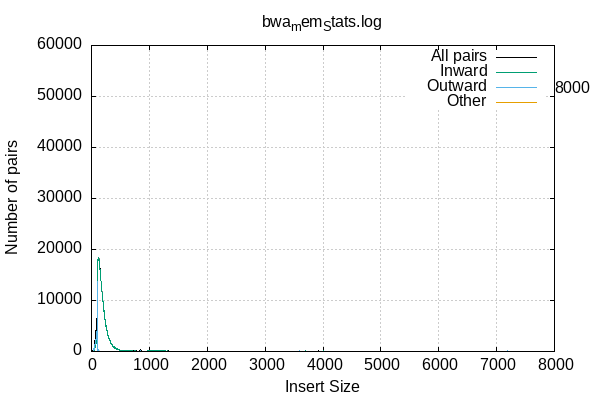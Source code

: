 
            set terminal png size 600,400 truecolor
            set output "bwa_mem_Stats/bwa_mem_Stats-insert-size.png"
            set grid xtics ytics y2tics back lc rgb "#cccccc"
            set rmargin 5
            set label sprintf("%d",8000) at 8000+10,51359
            set ylabel  "Number of pairs"
            set xlabel  "Insert Size"
            set title "bwa_mem_Stats.log"
            plot \
                '-' with lines lc rgb 'black' title 'All pairs', \
                '-' with lines title 'Inward', \
                '-' with lines title 'Outward', \
                '-' with lines title 'Other'
        0	169
1	0
2	10
3	10
4	9
5	11
6	9
7	17
8	19
9	18
10	20
11	30
12	33
13	28
14	20
15	19
16	25
17	33
18	21
19	53
20	56
21	99
22	98
23	61
24	61
25	77
26	96
27	115
28	175
29	169
30	236
31	259
32	302
33	259
34	265
35	269
36	274
37	329
38	359
39	454
40	468
41	530
42	574
43	673
44	630
45	646
46	695
47	771
48	866
49	793
50	1006
51	1144
52	1324
53	1447
54	1463
55	1454
56	1573
57	1726
58	1805
59	1883
60	2109
61	2162
62	2251
63	2390
64	2487
65	2603
66	2693
67	2723
68	2905
69	3006
70	3292
71	3289
72	3382
73	3627
74	3684
75	3900
76	3854
77	4037
78	3916
79	4196
80	4450
81	4694
82	4729
83	4856
84	5053
85	5175
86	5154
87	5233
88	5399
89	5470
90	5529
91	5766
92	5962
93	6148
94	6236
95	6382
96	6567
97	7196
98	8869
99	16104
100	1980
101	16561
102	16870
103	16971
104	17098
105	17568
106	17594
107	18002
108	17741
109	17655
110	17735
111	17762
112	17992
113	17829
114	18237
115	18337
116	18418
117	18386
118	18463
119	18265
120	18159
121	18152
122	18249
123	18111
124	18138
125	18308
126	18075
127	18037
128	18121
129	18462
130	18034
131	17684
132	17736
133	17810
134	17605
135	17771
136	17602
137	17132
138	17023
139	17212
140	17049
141	17128
142	16690
143	16620
144	16518
145	16485
146	16175
147	16142
148	16166
149	16196
150	16085
151	15440
152	15383
153	15373
154	14984
155	15146
156	14976
157	14964
158	14664
159	14550
160	14214
161	14285
162	14189
163	14220
164	13851
165	13728
166	13717
167	13652
168	13202
169	13325
170	13173
171	13107
172	12808
173	12599
174	12554
175	12602
176	12473
177	12252
178	11845
179	11989
180	11827
181	11870
182	11620
183	11391
184	11355
185	11408
186	11154
187	11029
188	10707
189	10773
190	10548
191	10530
192	10083
193	10137
194	10212
195	10035
196	9802
197	9725
198	9866
199	9741
200	9413
201	9422
202	9176
203	9079
204	9032
205	8837
206	8850
207	9760
208	8497
209	8391
210	8344
211	8279
212	8130
213	8049
214	7894
215	7953
216	7948
217	7623
218	7465
219	7406
220	7176
221	7298
222	7093
223	7070
224	6978
225	7756
226	6773
227	6650
228	6534
229	6370
230	6652
231	6421
232	6374
233	6280
234	6175
235	6357
236	6204
237	6087
238	5982
239	5860
240	5716
241	5677
242	5617
243	5582
244	5451
245	5288
246	5388
247	5366
248	5198
249	5101
250	4956
251	5120
252	4807
253	4941
254	4908
255	4834
256	4785
257	4675
258	4730
259	4390
260	4381
261	4528
262	4408
263	4400
264	4283
265	4195
266	4226
267	4078
268	4077
269	3995
270	3871
271	3939
272	3785
273	3813
274	3722
275	3646
276	3608
277	3625
278	3503
279	3507
280	3410
281	3517
282	3191
283	3307
284	3257
285	3228
286	3158
287	3057
288	3122
289	3186
290	3116
291	2926
292	2878
293	2975
294	2895
295	2829
296	2819
297	2802
298	2698
299	2721
300	2708
301	2578
302	2512
303	2607
304	2471
305	2502
306	2501
307	2513
308	2264
309	2373
310	2382
311	2358
312	2357
313	2220
314	2226
315	2206
316	2150
317	2114
318	2123
319	2086
320	2158
321	2059
322	2002
323	2015
324	1916
325	1948
326	1923
327	1946
328	1934
329	1854
330	1854
331	1740
332	1741
333	1773
334	1780
335	1772
336	1665
337	1610
338	1610
339	1576
340	1539
341	1591
342	1478
343	1532
344	1448
345	1443
346	1394
347	1445
348	1419
349	1407
350	1391
351	1357
352	1348
353	1327
354	1308
355	1288
356	1293
357	1238
358	1334
359	1249
360	1226
361	1292
362	1263
363	1150
364	1173
365	1205
366	1215
367	1176
368	1061
369	1123
370	1095
371	1097
372	1056
373	1015
374	996
375	1010
376	1005
377	1010
378	996
379	981
380	947
381	989
382	966
383	964
384	938
385	909
386	959
387	935
388	876
389	874
390	851
391	905
392	831
393	904
394	863
395	778
396	830
397	811
398	805
399	821
400	764
401	761
402	772
403	689
404	721
405	780
406	696
407	663
408	680
409	690
410	659
411	658
412	651
413	647
414	650
415	673
416	632
417	652
418	626
419	646
420	602
421	629
422	669
423	702
424	634
425	624
426	598
427	561
428	551
429	634
430	573
431	546
432	580
433	555
434	578
435	516
436	491
437	551
438	594
439	521
440	555
441	505
442	502
443	420
444	427
445	404
446	461
447	424
448	417
449	452
450	406
451	400
452	367
453	409
454	395
455	357
456	372
457	388
458	369
459	377
460	414
461	307
462	325
463	372
464	334
465	388
466	348
467	353
468	358
469	361
470	333
471	344
472	332
473	316
474	330
475	344
476	292
477	287
478	269
479	289
480	281
481	313
482	280
483	305
484	275
485	286
486	275
487	249
488	252
489	258
490	250
491	239
492	262
493	266
494	216
495	240
496	225
497	241
498	224
499	211
500	216
501	256
502	232
503	233
504	201
505	217
506	208
507	221
508	221
509	195
510	190
511	191
512	202
513	195
514	190
515	214
516	171
517	178
518	180
519	192
520	199
521	168
522	166
523	177
524	142
525	173
526	187
527	200
528	169
529	177
530	170
531	180
532	164
533	170
534	166
535	168
536	191
537	173
538	151
539	139
540	138
541	133
542	145
543	149
544	136
545	140
546	130
547	136
548	137
549	112
550	124
551	131
552	132
553	127
554	125
555	124
556	125
557	109
558	126
559	115
560	124
561	112
562	130
563	109
564	121
565	114
566	120
567	119
568	119
569	107
570	109
571	110
572	112
573	111
574	123
575	107
576	119
577	127
578	105
579	114
580	125
581	123
582	115
583	129
584	109
585	116
586	129
587	101
588	109
589	108
590	111
591	106
592	124
593	106
594	108
595	109
596	100
597	99
598	97
599	97
600	100
601	83
602	96
603	85
604	106
605	88
606	121
607	104
608	107
609	108
610	106
611	107
612	110
613	125
614	125
615	114
616	98
617	90
618	103
619	111
620	95
621	105
622	112
623	100
624	93
625	117
626	109
627	109
628	133
629	121
630	105
631	92
632	109
633	101
634	76
635	106
636	89
637	108
638	87
639	107
640	89
641	110
642	95
643	84
644	99
645	97
646	108
647	98
648	86
649	102
650	86
651	82
652	100
653	113
654	96
655	108
656	93
657	99
658	87
659	82
660	91
661	103
662	92
663	104
664	87
665	94
666	103
667	92
668	91
669	70
670	103
671	109
672	106
673	96
674	87
675	95
676	100
677	87
678	82
679	105
680	90
681	101
682	105
683	77
684	101
685	86
686	108
687	104
688	84
689	114
690	103
691	77
692	84
693	85
694	92
695	98
696	91
697	89
698	113
699	92
700	94
701	94
702	95
703	94
704	78
705	98
706	88
707	86
708	81
709	88
710	88
711	96
712	93
713	96
714	104
715	96
716	91
717	97
718	104
719	82
720	85
721	90
722	86
723	83
724	90
725	97
726	84
727	88
728	79
729	86
730	91
731	89
732	94
733	85
734	76
735	93
736	94
737	91
738	86
739	65
740	89
741	88
742	102
743	83
744	88
745	75
746	101
747	78
748	94
749	91
750	95
751	85
752	87
753	92
754	90
755	83
756	77
757	92
758	104
759	75
760	81
761	83
762	85
763	101
764	90
765	94
766	81
767	74
768	87
769	94
770	84
771	92
772	82
773	101
774	96
775	89
776	87
777	86
778	92
779	81
780	77
781	65
782	98
783	80
784	84
785	90
786	82
787	92
788	84
789	84
790	90
791	84
792	76
793	75
794	76
795	87
796	92
797	73
798	67
799	81
800	70
801	82
802	96
803	95
804	72
805	83
806	84
807	79
808	68
809	63
810	82
811	83
812	79
813	80
814	80
815	80
816	88
817	76
818	84
819	82
820	75
821	75
822	79
823	76
824	90
825	73
826	73
827	73
828	80
829	89
830	100
831	92
832	70
833	84
834	67
835	54
836	61
837	66
838	68
839	104
840	67
841	80
842	69
843	85
844	94
845	75
846	88
847	75
848	72
849	82
850	74
851	311
852	70
853	67
854	87
855	70
856	77
857	60
858	73
859	72
860	72
861	87
862	70
863	85
864	88
865	84
866	70
867	68
868	101
869	73
870	85
871	75
872	73
873	82
874	79
875	65
876	61
877	85
878	74
879	79
880	85
881	80
882	74
883	70
884	76
885	71
886	69
887	73
888	58
889	67
890	62
891	70
892	76
893	74
894	73
895	89
896	85
897	58
898	73
899	81
900	71
901	67
902	68
903	84
904	79
905	82
906	59
907	66
908	66
909	66
910	68
911	76
912	75
913	85
914	69
915	94
916	74
917	76
918	80
919	73
920	76
921	77
922	94
923	75
924	83
925	72
926	66
927	81
928	71
929	64
930	76
931	75
932	81
933	90
934	71
935	70
936	62
937	68
938	66
939	69
940	78
941	72
942	72
943	77
944	84
945	74
946	78
947	83
948	79
949	85
950	84
951	64
952	84
953	84
954	80
955	81
956	79
957	79
958	76
959	94
960	95
961	78
962	99
963	75
964	92
965	92
966	89
967	79
968	87
969	91
970	97
971	81
972	106
973	110
974	104
975	103
976	109
977	115
978	110
979	141
980	105
981	125
982	128
983	124
984	105
985	105
986	114
987	127
988	125
989	107
990	136
991	131
992	124
993	123
994	124
995	125
996	116
997	143
998	148
999	138
1000	115
1001	143
1002	135
1003	144
1004	121
1005	141
1006	126
1007	143
1008	136
1009	133
1010	122
1011	142
1012	144
1013	121
1014	121
1015	160
1016	142
1017	145
1018	153
1019	170
1020	146
1021	146
1022	138
1023	139
1024	173
1025	165
1026	140
1027	149
1028	133
1029	140
1030	161
1031	136
1032	146
1033	150
1034	172
1035	149
1036	156
1037	157
1038	146
1039	164
1040	149
1041	146
1042	168
1043	170
1044	165
1045	155
1046	170
1047	173
1048	151
1049	166
1050	161
1051	172
1052	169
1053	163
1054	165
1055	183
1056	185
1057	163
1058	171
1059	171
1060	189
1061	152
1062	172
1063	168
1064	183
1065	182
1066	172
1067	166
1068	161
1069	167
1070	185
1071	175
1072	158
1073	184
1074	166
1075	183
1076	177
1077	168
1078	162
1079	182
1080	164
1081	178
1082	168
1083	174
1084	174
1085	168
1086	164
1087	177
1088	179
1089	174
1090	179
1091	186
1092	180
1093	192
1094	167
1095	175
1096	190
1097	178
1098	177
1099	153
1100	168
1101	193
1102	184
1103	167
1104	169
1105	165
1106	163
1107	177
1108	196
1109	210
1110	162
1111	194
1112	178
1113	185
1114	179
1115	169
1116	187
1117	183
1118	189
1119	195
1120	193
1121	171
1122	178
1123	167
1124	195
1125	170
1126	190
1127	184
1128	198
1129	219
1130	197
1131	246
1132	212
1133	213
1134	203
1135	184
1136	206
1137	199
1138	183
1139	193
1140	177
1141	200
1142	194
1143	174
1144	216
1145	208
1146	222
1147	198
1148	194
1149	203
1150	209
1151	184
1152	155
1153	167
1154	146
1155	160
1156	175
1157	157
1158	169
1159	177
1160	181
1161	173
1162	174
1163	194
1164	189
1165	203
1166	195
1167	167
1168	162
1169	160
1170	159
1171	142
1172	140
1173	172
1174	159
1175	153
1176	163
1177	152
1178	151
1179	123
1180	140
1181	121
1182	137
1183	138
1184	153
1185	139
1186	151
1187	142
1188	142
1189	167
1190	146
1191	144
1192	186
1193	126
1194	140
1195	114
1196	133
1197	119
1198	124
1199	119
1200	118
1201	135
1202	138
1203	112
1204	123
1205	145
1206	160
1207	128
1208	139
1209	118
1210	151
1211	161
1212	114
1213	94
1214	110
1215	98
1216	123
1217	125
1218	143
1219	129
1220	146
1221	138
1222	158
1223	146
1224	127
1225	104
1226	103
1227	115
1228	92
1229	108
1230	110
1231	105
1232	109
1233	106
1234	102
1235	93
1236	105
1237	136
1238	90
1239	87
1240	88
1241	106
1242	119
1243	80
1244	82
1245	85
1246	102
1247	84
1248	104
1249	101
1250	90
1251	78
1252	85
1253	90
1254	89
1255	99
1256	88
1257	79
1258	89
1259	85
1260	87
1261	116
1262	80
1263	90
1264	62
1265	84
1266	91
1267	80
1268	79
1269	73
1270	63
1271	68
1272	68
1273	85
1274	109
1275	82
1276	72
1277	72
1278	68
1279	64
1280	82
1281	75
1282	80
1283	69
1284	67
1285	83
1286	67
1287	70
1288	75
1289	77
1290	79
1291	62
1292	80
1293	75
1294	60
1295	75
1296	70
1297	71
1298	71
1299	79
1300	83
1301	96
1302	78
1303	83
1304	85
1305	77
1306	87
1307	105
1308	76
1309	128
1310	115
1311	112
1312	89
1313	65
1314	83
1315	80
1316	87
1317	68
1318	63
1319	60
1320	73
1321	82
1322	77
1323	75
1324	94
1325	79
1326	75
1327	87
1328	93
1329	70
1330	79
1331	101
1332	99
1333	93
1334	93
1335	68
1336	79
1337	74
1338	74
1339	93
1340	75
1341	68
1342	76
1343	72
1344	73
1345	65
1346	90
1347	84
1348	74
1349	83
1350	79
1351	83
1352	96
1353	77
1354	69
1355	90
1356	81
1357	73
1358	74
1359	62
1360	66
1361	72
1362	67
1363	82
1364	86
1365	82
1366	95
1367	79
1368	73
1369	78
1370	71
1371	76
1372	78
1373	79
1374	68
1375	67
1376	82
1377	85
1378	66
1379	78
1380	79
1381	92
1382	85
1383	71
1384	86
1385	71
1386	70
1387	70
1388	85
1389	79
1390	80
1391	79
1392	74
1393	92
1394	87
1395	83
1396	73
1397	83
1398	78
1399	59
1400	81
1401	77
1402	82
1403	88
1404	87
1405	85
1406	71
1407	85
1408	68
1409	74
1410	76
1411	82
1412	73
1413	61
1414	74
1415	67
1416	65
1417	79
1418	80
1419	61
1420	59
1421	73
1422	69
1423	67
1424	68
1425	64
1426	76
1427	59
1428	61
1429	69
1430	60
1431	63
1432	51
1433	74
1434	53
1435	54
1436	60
1437	74
1438	62
1439	54
1440	75
1441	65
1442	66
1443	66
1444	62
1445	83
1446	57
1447	66
1448	65
1449	59
1450	64
1451	59
1452	82
1453	61
1454	64
1455	65
1456	63
1457	68
1458	60
1459	58
1460	69
1461	66
1462	66
1463	60
1464	56
1465	57
1466	63
1467	55
1468	62
1469	55
1470	66
1471	52
1472	68
1473	69
1474	56
1475	63
1476	70
1477	68
1478	54
1479	60
1480	53
1481	61
1482	60
1483	61
1484	58
1485	51
1486	48
1487	47
1488	53
1489	58
1490	72
1491	59
1492	56
1493	64
1494	55
1495	56
1496	57
1497	58
1498	66
1499	65
1500	62
1501	51
1502	52
1503	62
1504	52
1505	55
1506	58
1507	50
1508	57
1509	56
1510	64
1511	53
1512	63
1513	47
1514	59
1515	60
1516	57
1517	63
1518	52
1519	44
1520	61
1521	58
1522	51
1523	73
1524	46
1525	48
1526	56
1527	56
1528	56
1529	47
1530	54
1531	66
1532	53
1533	37
1534	42
1535	44
1536	49
1537	58
1538	69
1539	43
1540	48
1541	62
1542	45
1543	52
1544	51
1545	49
1546	47
1547	47
1548	36
1549	58
1550	43
1551	42
1552	52
1553	57
1554	51
1555	53
1556	56
1557	49
1558	46
1559	48
1560	51
1561	45
1562	53
1563	48
1564	60
1565	42
1566	45
1567	53
1568	44
1569	49
1570	40
1571	43
1572	47
1573	46
1574	45
1575	57
1576	53
1577	60
1578	44
1579	51
1580	42
1581	51
1582	52
1583	60
1584	46
1585	38
1586	53
1587	59
1588	45
1589	44
1590	49
1591	54
1592	44
1593	47
1594	51
1595	58
1596	45
1597	42
1598	45
1599	41
1600	30
1601	39
1602	49
1603	35
1604	40
1605	40
1606	44
1607	45
1608	52
1609	45
1610	40
1611	44
1612	46
1613	49
1614	49
1615	49
1616	52
1617	47
1618	38
1619	41
1620	42
1621	49
1622	39
1623	51
1624	41
1625	42
1626	53
1627	40
1628	34
1629	40
1630	39
1631	52
1632	52
1633	51
1634	39
1635	48
1636	51
1637	39
1638	51
1639	50
1640	49
1641	52
1642	49
1643	54
1644	45
1645	51
1646	57
1647	58
1648	42
1649	37
1650	49
1651	54
1652	45
1653	54
1654	39
1655	38
1656	47
1657	47
1658	50
1659	37
1660	41
1661	45
1662	35
1663	33
1664	41
1665	35
1666	40
1667	50
1668	46
1669	34
1670	52
1671	48
1672	40
1673	33
1674	36
1675	44
1676	51
1677	53
1678	47
1679	43
1680	49
1681	41
1682	44
1683	45
1684	47
1685	44
1686	41
1687	42
1688	56
1689	37
1690	45
1691	51
1692	41
1693	47
1694	47
1695	40
1696	47
1697	42
1698	45
1699	34
1700	41
1701	51
1702	70
1703	44
1704	53
1705	44
1706	46
1707	42
1708	49
1709	49
1710	53
1711	54
1712	44
1713	42
1714	55
1715	42
1716	43
1717	48
1718	47
1719	48
1720	43
1721	41
1722	53
1723	40
1724	53
1725	46
1726	42
1727	49
1728	44
1729	43
1730	42
1731	45
1732	43
1733	43
1734	48
1735	40
1736	53
1737	49
1738	35
1739	41
1740	49
1741	56
1742	37
1743	59
1744	42
1745	39
1746	35
1747	46
1748	43
1749	51
1750	41
1751	57
1752	44
1753	56
1754	33
1755	45
1756	43
1757	44
1758	42
1759	61
1760	47
1761	57
1762	42
1763	43
1764	49
1765	53
1766	43
1767	49
1768	46
1769	55
1770	47
1771	46
1772	34
1773	34
1774	44
1775	45
1776	50
1777	49
1778	56
1779	38
1780	39
1781	59
1782	48
1783	45
1784	46
1785	41
1786	50
1787	53
1788	47
1789	57
1790	40
1791	39
1792	51
1793	48
1794	36
1795	40
1796	45
1797	52
1798	49
1799	48
1800	48
1801	53
1802	34
1803	48
1804	44
1805	40
1806	42
1807	46
1808	48
1809	57
1810	32
1811	56
1812	44
1813	38
1814	44
1815	36
1816	40
1817	37
1818	39
1819	54
1820	39
1821	44
1822	49
1823	41
1824	44
1825	32
1826	37
1827	34
1828	57
1829	48
1830	42
1831	39
1832	41
1833	47
1834	30
1835	45
1836	53
1837	46
1838	48
1839	25
1840	55
1841	43
1842	41
1843	33
1844	49
1845	37
1846	40
1847	37
1848	39
1849	37
1850	41
1851	46
1852	44
1853	45
1854	38
1855	36
1856	40
1857	46
1858	29
1859	38
1860	50
1861	38
1862	38
1863	43
1864	38
1865	47
1866	32
1867	47
1868	53
1869	42
1870	36
1871	38
1872	39
1873	44
1874	45
1875	39
1876	34
1877	49
1878	33
1879	41
1880	29
1881	48
1882	38
1883	44
1884	35
1885	38
1886	36
1887	52
1888	44
1889	37
1890	37
1891	34
1892	36
1893	44
1894	45
1895	43
1896	37
1897	41
1898	49
1899	31
1900	40
1901	28
1902	38
1903	36
1904	40
1905	56
1906	37
1907	41
1908	47
1909	47
1910	40
1911	38
1912	42
1913	31
1914	42
1915	38
1916	47
1917	51
1918	40
1919	39
1920	37
1921	47
1922	38
1923	34
1924	32
1925	44
1926	53
1927	48
1928	41
1929	43
1930	40
1931	36
1932	37
1933	48
1934	42
1935	34
1936	39
1937	48
1938	35
1939	41
1940	43
1941	40
1942	33
1943	42
1944	37
1945	29
1946	37
1947	40
1948	53
1949	42
1950	36
1951	47
1952	37
1953	32
1954	35
1955	31
1956	45
1957	41
1958	44
1959	43
1960	36
1961	35
1962	39
1963	50
1964	37
1965	39
1966	48
1967	43
1968	36
1969	41
1970	37
1971	30
1972	36
1973	39
1974	35
1975	38
1976	36
1977	33
1978	44
1979	39
1980	32
1981	45
1982	37
1983	29
1984	41
1985	43
1986	39
1987	30
1988	38
1989	29
1990	48
1991	46
1992	55
1993	37
1994	30
1995	35
1996	32
1997	38
1998	43
1999	39
2000	48
2001	30
2002	37
2003	37
2004	37
2005	26
2006	33
2007	28
2008	44
2009	45
2010	33
2011	27
2012	39
2013	39
2014	28
2015	45
2016	34
2017	34
2018	37
2019	33
2020	32
2021	44
2022	46
2023	34
2024	31
2025	42
2026	38
2027	35
2028	35
2029	44
2030	40
2031	45
2032	40
2033	33
2034	39
2035	34
2036	47
2037	38
2038	34
2039	43
2040	36
2041	34
2042	42
2043	33
2044	51
2045	35
2046	33
2047	36
2048	42
2049	42
2050	43
2051	28
2052	45
2053	33
2054	42
2055	39
2056	33
2057	39
2058	42
2059	43
2060	34
2061	43
2062	29
2063	34
2064	36
2065	41
2066	39
2067	38
2068	34
2069	41
2070	39
2071	34
2072	39
2073	43
2074	39
2075	39
2076	30
2077	39
2078	41
2079	36
2080	36
2081	44
2082	38
2083	37
2084	37
2085	42
2086	46
2087	39
2088	42
2089	31
2090	33
2091	36
2092	36
2093	35
2094	41
2095	36
2096	36
2097	47
2098	32
2099	40
2100	41
2101	46
2102	40
2103	41
2104	42
2105	34
2106	49
2107	39
2108	38
2109	35
2110	27
2111	36
2112	35
2113	40
2114	39
2115	42
2116	39
2117	36
2118	42
2119	49
2120	36
2121	48
2122	41
2123	35
2124	40
2125	25
2126	52
2127	34
2128	37
2129	40
2130	43
2131	43
2132	37
2133	42
2134	38
2135	36
2136	35
2137	35
2138	39
2139	43
2140	48
2141	39
2142	36
2143	48
2144	35
2145	37
2146	31
2147	42
2148	41
2149	36
2150	41
2151	39
2152	31
2153	40
2154	41
2155	47
2156	47
2157	48
2158	26
2159	31
2160	48
2161	54
2162	48
2163	48
2164	42
2165	39
2166	34
2167	36
2168	43
2169	39
2170	41
2171	43
2172	40
2173	34
2174	43
2175	38
2176	42
2177	39
2178	45
2179	43
2180	36
2181	42
2182	44
2183	36
2184	40
2185	38
2186	42
2187	31
2188	29
2189	40
2190	44
2191	38
2192	50
2193	37
2194	30
2195	29
2196	34
2197	32
2198	34
2199	32
2200	41
2201	41
2202	41
2203	40
2204	32
2205	42
2206	32
2207	36
2208	39
2209	39
2210	48
2211	33
2212	40
2213	23
2214	32
2215	28
2216	43
2217	33
2218	35
2219	42
2220	35
2221	32
2222	42
2223	43
2224	37
2225	37
2226	26
2227	46
2228	33
2229	41
2230	35
2231	30
2232	38
2233	33
2234	38
2235	33
2236	37
2237	26
2238	48
2239	37
2240	34
2241	42
2242	31
2243	33
2244	37
2245	40
2246	42
2247	37
2248	35
2249	35
2250	30
2251	37
2252	32
2253	33
2254	33
2255	31
2256	32
2257	30
2258	46
2259	33
2260	36
2261	22
2262	37
2263	34
2264	31
2265	34
2266	27
2267	32
2268	30
2269	43
2270	36
2271	37
2272	45
2273	30
2274	39
2275	34
2276	32
2277	37
2278	36
2279	36
2280	25
2281	30
2282	34
2283	32
2284	34
2285	37
2286	34
2287	22
2288	31
2289	33
2290	41
2291	29
2292	40
2293	32
2294	37
2295	42
2296	43
2297	34
2298	24
2299	38
2300	19
2301	27
2302	32
2303	34
2304	31
2305	25
2306	30
2307	31
2308	30
2309	32
2310	38
2311	31
2312	41
2313	34
2314	27
2315	32
2316	27
2317	35
2318	25
2319	38
2320	31
2321	30
2322	30
2323	28
2324	24
2325	37
2326	33
2327	43
2328	36
2329	31
2330	31
2331	38
2332	27
2333	32
2334	28
2335	35
2336	31
2337	33
2338	28
2339	25
2340	26
2341	35
2342	26
2343	30
2344	31
2345	28
2346	28
2347	34
2348	33
2349	34
2350	28
2351	25
2352	32
2353	36
2354	30
2355	38
2356	39
2357	25
2358	24
2359	32
2360	27
2361	24
2362	34
2363	26
2364	42
2365	30
2366	29
2367	32
2368	27
2369	24
2370	29
2371	34
2372	32
2373	24
2374	35
2375	29
2376	35
2377	35
2378	31
2379	23
2380	40
2381	26
2382	40
2383	38
2384	33
2385	35
2386	33
2387	28
2388	26
2389	37
2390	25
2391	30
2392	36
2393	26
2394	25
2395	45
2396	47
2397	32
2398	33
2399	34
2400	29
2401	23
2402	35
2403	47
2404	30
2405	42
2406	25
2407	36
2408	31
2409	28
2410	27
2411	29
2412	36
2413	27
2414	33
2415	41
2416	35
2417	25
2418	37
2419	29
2420	31
2421	31
2422	27
2423	29
2424	23
2425	34
2426	36
2427	32
2428	38
2429	38
2430	24
2431	33
2432	32
2433	31
2434	33
2435	23
2436	34
2437	31
2438	23
2439	23
2440	29
2441	30
2442	29
2443	26
2444	34
2445	32
2446	29
2447	34
2448	41
2449	24
2450	39
2451	29
2452	34
2453	26
2454	27
2455	36
2456	33
2457	41
2458	47
2459	33
2460	41
2461	29
2462	24
2463	35
2464	28
2465	26
2466	26
2467	27
2468	27
2469	22
2470	34
2471	26
2472	34
2473	20
2474	27
2475	25
2476	26
2477	31
2478	34
2479	27
2480	28
2481	32
2482	41
2483	31
2484	24
2485	26
2486	31
2487	36
2488	38
2489	36
2490	24
2491	37
2492	35
2493	31
2494	29
2495	24
2496	35
2497	31
2498	21
2499	19
2500	29
2501	23
2502	35
2503	26
2504	27
2505	20
2506	32
2507	32
2508	20
2509	21
2510	31
2511	36
2512	20
2513	26
2514	29
2515	34
2516	28
2517	15
2518	20
2519	24
2520	20
2521	20
2522	34
2523	25
2524	24
2525	21
2526	19
2527	28
2528	29
2529	20
2530	25
2531	39
2532	31
2533	26
2534	26
2535	31
2536	35
2537	26
2538	24
2539	18
2540	17
2541	26
2542	30
2543	21
2544	34
2545	33
2546	33
2547	28
2548	28
2549	18
2550	24
2551	31
2552	30
2553	34
2554	23
2555	33
2556	18
2557	25
2558	28
2559	27
2560	22
2561	28
2562	34
2563	32
2564	28
2565	21
2566	25
2567	28
2568	25
2569	31
2570	25
2571	22
2572	23
2573	38
2574	26
2575	23
2576	32
2577	25
2578	32
2579	19
2580	30
2581	24
2582	34
2583	22
2584	32
2585	25
2586	31
2587	22
2588	27
2589	22
2590	28
2591	27
2592	30
2593	27
2594	28
2595	26
2596	29
2597	28
2598	34
2599	27
2600	28
2601	26
2602	30
2603	34
2604	37
2605	27
2606	30
2607	26
2608	24
2609	29
2610	33
2611	31
2612	27
2613	31
2614	28
2615	31
2616	30
2617	25
2618	24
2619	32
2620	26
2621	32
2622	26
2623	22
2624	29
2625	21
2626	22
2627	33
2628	28
2629	34
2630	29
2631	26
2632	27
2633	20
2634	20
2635	24
2636	25
2637	25
2638	26
2639	22
2640	34
2641	35
2642	27
2643	36
2644	33
2645	24
2646	23
2647	32
2648	17
2649	39
2650	31
2651	18
2652	32
2653	25
2654	27
2655	29
2656	29
2657	26
2658	30
2659	21
2660	29
2661	33
2662	33
2663	29
2664	43
2665	21
2666	30
2667	27
2668	36
2669	27
2670	27
2671	29
2672	31
2673	28
2674	33
2675	23
2676	31
2677	26
2678	38
2679	32
2680	33
2681	19
2682	40
2683	30
2684	29
2685	25
2686	25
2687	22
2688	30
2689	29
2690	30
2691	31
2692	28
2693	19
2694	25
2695	22
2696	34
2697	38
2698	31
2699	26
2700	26
2701	24
2702	27
2703	24
2704	30
2705	32
2706	26
2707	30
2708	34
2709	34
2710	32
2711	34
2712	25
2713	29
2714	39
2715	30
2716	28
2717	27
2718	32
2719	25
2720	33
2721	30
2722	21
2723	20
2724	26
2725	15
2726	30
2727	32
2728	28
2729	31
2730	22
2731	36
2732	26
2733	34
2734	26
2735	34
2736	24
2737	22
2738	32
2739	22
2740	20
2741	30
2742	24
2743	18
2744	25
2745	22
2746	19
2747	30
2748	24
2749	30
2750	27
2751	20
2752	29
2753	17
2754	26
2755	32
2756	26
2757	24
2758	30
2759	22
2760	23
2761	21
2762	26
2763	28
2764	28
2765	30
2766	17
2767	29
2768	23
2769	31
2770	17
2771	26
2772	25
2773	22
2774	27
2775	24
2776	23
2777	16
2778	22
2779	21
2780	20
2781	26
2782	25
2783	29
2784	28
2785	23
2786	22
2787	25
2788	20
2789	27
2790	28
2791	25
2792	20
2793	31
2794	20
2795	20
2796	30
2797	25
2798	28
2799	24
2800	31
2801	26
2802	22
2803	32
2804	25
2805	26
2806	30
2807	22
2808	21
2809	25
2810	15
2811	29
2812	21
2813	27
2814	18
2815	23
2816	26
2817	26
2818	31
2819	22
2820	31
2821	18
2822	24
2823	28
2824	27
2825	28
2826	25
2827	9
2828	31
2829	24
2830	23
2831	23
2832	27
2833	22
2834	26
2835	25
2836	31
2837	36
2838	22
2839	34
2840	20
2841	18
2842	14
2843	13
2844	26
2845	21
2846	29
2847	28
2848	31
2849	11
2850	28
2851	23
2852	22
2853	26
2854	27
2855	25
2856	24
2857	20
2858	20
2859	21
2860	33
2861	26
2862	25
2863	25
2864	16
2865	24
2866	18
2867	18
2868	26
2869	34
2870	24
2871	24
2872	25
2873	22
2874	30
2875	25
2876	23
2877	25
2878	16
2879	28
2880	25
2881	26
2882	31
2883	28
2884	16
2885	21
2886	25
2887	25
2888	21
2889	32
2890	20
2891	21
2892	32
2893	27
2894	24
2895	22
2896	22
2897	28
2898	30
2899	19
2900	22
2901	22
2902	14
2903	18
2904	19
2905	20
2906	26
2907	22
2908	23
2909	21
2910	25
2911	20
2912	28
2913	26
2914	18
2915	30
2916	18
2917	17
2918	28
2919	19
2920	31
2921	24
2922	25
2923	17
2924	27
2925	23
2926	32
2927	24
2928	20
2929	16
2930	17
2931	23
2932	24
2933	21
2934	24
2935	16
2936	20
2937	31
2938	26
2939	20
2940	18
2941	18
2942	22
2943	30
2944	25
2945	21
2946	20
2947	28
2948	18
2949	12
2950	31
2951	18
2952	20
2953	20
2954	25
2955	23
2956	36
2957	27
2958	24
2959	21
2960	20
2961	16
2962	27
2963	21
2964	17
2965	23
2966	23
2967	22
2968	24
2969	22
2970	22
2971	21
2972	19
2973	19
2974	23
2975	21
2976	29
2977	18
2978	27
2979	29
2980	23
2981	23
2982	29
2983	32
2984	25
2985	21
2986	25
2987	27
2988	26
2989	25
2990	26
2991	21
2992	35
2993	19
2994	22
2995	21
2996	23
2997	18
2998	25
2999	20
3000	17
3001	24
3002	33
3003	30
3004	25
3005	25
3006	14
3007	21
3008	17
3009	18
3010	31
3011	22
3012	27
3013	22
3014	14
3015	22
3016	24
3017	21
3018	21
3019	24
3020	21
3021	32
3022	26
3023	25
3024	26
3025	24
3026	25
3027	21
3028	23
3029	18
3030	21
3031	30
3032	24
3033	27
3034	29
3035	25
3036	35
3037	23
3038	25
3039	24
3040	27
3041	31
3042	34
3043	23
3044	19
3045	18
3046	31
3047	24
3048	18
3049	17
3050	22
3051	24
3052	17
3053	22
3054	29
3055	20
3056	21
3057	28
3058	24
3059	14
3060	19
3061	25
3062	19
3063	18
3064	26
3065	20
3066	27
3067	30
3068	19
3069	39
3070	20
3071	15
3072	22
3073	28
3074	28
3075	28
3076	33
3077	35
3078	28
3079	21
3080	32
3081	26
3082	16
3083	22
3084	28
3085	29
3086	29
3087	30
3088	32
3089	20
3090	30
3091	29
3092	24
3093	28
3094	22
3095	41
3096	21
3097	24
3098	29
3099	22
3100	27
3101	21
3102	25
3103	31
3104	22
3105	29
3106	29
3107	28
3108	27
3109	27
3110	19
3111	30
3112	25
3113	24
3114	31
3115	17
3116	24
3117	21
3118	33
3119	20
3120	31
3121	24
3122	23
3123	23
3124	21
3125	28
3126	22
3127	21
3128	34
3129	26
3130	11
3131	31
3132	19
3133	15
3134	18
3135	21
3136	21
3137	25
3138	33
3139	21
3140	21
3141	14
3142	32
3143	19
3144	18
3145	29
3146	18
3147	24
3148	19
3149	19
3150	20
3151	29
3152	19
3153	25
3154	20
3155	27
3156	21
3157	23
3158	28
3159	20
3160	14
3161	27
3162	22
3163	26
3164	19
3165	13
3166	27
3167	24
3168	21
3169	28
3170	24
3171	22
3172	27
3173	26
3174	20
3175	24
3176	26
3177	27
3178	28
3179	26
3180	28
3181	23
3182	25
3183	28
3184	26
3185	21
3186	19
3187	25
3188	31
3189	13
3190	26
3191	21
3192	20
3193	19
3194	27
3195	20
3196	29
3197	22
3198	22
3199	22
3200	31
3201	19
3202	29
3203	28
3204	28
3205	35
3206	23
3207	30
3208	28
3209	23
3210	17
3211	27
3212	16
3213	21
3214	26
3215	25
3216	14
3217	23
3218	32
3219	24
3220	30
3221	31
3222	44
3223	35
3224	31
3225	26
3226	28
3227	25
3228	31
3229	27
3230	27
3231	21
3232	28
3233	25
3234	21
3235	33
3236	27
3237	30
3238	21
3239	23
3240	25
3241	25
3242	25
3243	34
3244	26
3245	28
3246	21
3247	21
3248	34
3249	30
3250	22
3251	23
3252	25
3253	24
3254	44
3255	35
3256	35
3257	27
3258	29
3259	21
3260	36
3261	28
3262	32
3263	23
3264	34
3265	45
3266	44
3267	38
3268	39
3269	32
3270	30
3271	27
3272	21
3273	26
3274	29
3275	22
3276	20
3277	25
3278	23
3279	25
3280	30
3281	23
3282	15
3283	17
3284	20
3285	25
3286	21
3287	20
3288	27
3289	21
3290	23
3291	22
3292	25
3293	24
3294	21
3295	27
3296	21
3297	21
3298	15
3299	26
3300	22
3301	24
3302	15
3303	26
3304	18
3305	24
3306	15
3307	34
3308	31
3309	26
3310	24
3311	31
3312	19
3313	21
3314	27
3315	20
3316	19
3317	23
3318	22
3319	20
3320	21
3321	24
3322	25
3323	27
3324	22
3325	24
3326	17
3327	15
3328	25
3329	23
3330	22
3331	24
3332	29
3333	17
3334	18
3335	14
3336	19
3337	19
3338	17
3339	15
3340	19
3341	27
3342	26
3343	22
3344	25
3345	23
3346	24
3347	22
3348	15
3349	18
3350	24
3351	18
3352	17
3353	26
3354	27
3355	21
3356	23
3357	16
3358	19
3359	23
3360	20
3361	18
3362	20
3363	22
3364	34
3365	42
3366	31
3367	21
3368	31
3369	22
3370	18
3371	26
3372	24
3373	38
3374	28
3375	31
3376	36
3377	35
3378	25
3379	29
3380	29
3381	30
3382	24
3383	32
3384	32
3385	31
3386	19
3387	29
3388	24
3389	24
3390	26
3391	24
3392	25
3393	26
3394	24
3395	24
3396	31
3397	29
3398	29
3399	36
3400	33
3401	44
3402	31
3403	44
3404	28
3405	31
3406	36
3407	43
3408	34
3409	35
3410	41
3411	37
3412	34
3413	37
3414	34
3415	41
3416	30
3417	24
3418	51
3419	38
3420	29
3421	31
3422	31
3423	16
3424	38
3425	35
3426	33
3427	35
3428	35
3429	36
3430	27
3431	28
3432	31
3433	36
3434	34
3435	31
3436	28
3437	36
3438	37
3439	45
3440	30
3441	29
3442	38
3443	32
3444	34
3445	39
3446	24
3447	27
3448	23
3449	24
3450	23
3451	28
3452	34
3453	27
3454	33
3455	36
3456	21
3457	28
3458	28
3459	31
3460	35
3461	20
3462	23
3463	24
3464	30
3465	25
3466	24
3467	26
3468	31
3469	20
3470	21
3471	36
3472	30
3473	30
3474	36
3475	37
3476	32
3477	26
3478	24
3479	25
3480	30
3481	39
3482	30
3483	30
3484	40
3485	29
3486	36
3487	24
3488	33
3489	23
3490	28
3491	26
3492	20
3493	25
3494	29
3495	34
3496	21
3497	23
3498	25
3499	28
3500	35
3501	35
3502	24
3503	29
3504	26
3505	31
3506	38
3507	25
3508	28
3509	36
3510	41
3511	31
3512	32
3513	29
3514	31
3515	31
3516	38
3517	31
3518	28
3519	27
3520	40
3521	39
3522	32
3523	35
3524	32
3525	32
3526	26
3527	32
3528	38
3529	34
3530	27
3531	23
3532	31
3533	31
3534	32
3535	25
3536	30
3537	34
3538	29
3539	32
3540	34
3541	30
3542	27
3543	29
3544	29
3545	33
3546	23
3547	24
3548	30
3549	25
3550	27
3551	34
3552	34
3553	40
3554	30
3555	24
3556	24
3557	38
3558	25
3559	24
3560	26
3561	21
3562	25
3563	21
3564	26
3565	21
3566	25
3567	20
3568	27
3569	16
3570	30
3571	25
3572	19
3573	35
3574	19
3575	39
3576	52
3577	35
3578	39
3579	31
3580	37
3581	22
3582	22
3583	27
3584	20
3585	24
3586	22
3587	24
3588	21
3589	27
3590	19
3591	20
3592	15
3593	26
3594	29
3595	18
3596	14
3597	25
3598	22
3599	232
3600	36
3601	37
3602	20
3603	35
3604	35
3605	19
3606	25
3607	38
3608	48
3609	42
3610	31
3611	19
3612	29
3613	30
3614	20
3615	25
3616	27
3617	37
3618	37
3619	41
3620	32
3621	21
3622	39
3623	30
3624	47
3625	34
3626	19
3627	30
3628	29
3629	31
3630	25
3631	21
3632	27
3633	22
3634	22
3635	27
3636	24
3637	22
3638	31
3639	20
3640	35
3641	26
3642	15
3643	33
3644	22
3645	27
3646	22
3647	27
3648	29
3649	31
3650	28
3651	28
3652	33
3653	35
3654	27
3655	15
3656	29
3657	29
3658	33
3659	32
3660	45
3661	36
3662	28
3663	34
3664	92
3665	33
3666	34
3667	33
3668	21
3669	23
3670	34
3671	32
3672	36
3673	31
3674	33
3675	33
3676	31
3677	31
3678	34
3679	22
3680	31
3681	18
3682	28
3683	25
3684	32
3685	36
3686	36
3687	47
3688	28
3689	40
3690	121
3691	35
3692	24
3693	31
3694	38
3695	40
3696	28
3697	39
3698	46
3699	18
3700	32
3701	35
3702	37
3703	25
3704	33
3705	34
3706	30
3707	15
3708	25
3709	29
3710	37
3711	30
3712	31
3713	22
3714	28
3715	24
3716	22
3717	24
3718	30
3719	24
3720	39
3721	34
3722	32
3723	17
3724	18
3725	23
3726	23
3727	26
3728	29
3729	28
3730	32
3731	21
3732	34
3733	48
3734	27
3735	48
3736	44
3737	38
3738	24
3739	36
3740	38
3741	21
3742	24
3743	31
3744	32
3745	27
3746	20
3747	12
3748	23
3749	36
3750	24
3751	26
3752	31
3753	38
3754	29
3755	33
3756	23
3757	28
3758	21
3759	27
3760	20
3761	27
3762	21
3763	23
3764	18
3765	17
3766	19
3767	13
3768	16
3769	14
3770	23
3771	11
3772	19
3773	18
3774	12
3775	14
3776	14
3777	15
3778	14
3779	10
3780	14
3781	17
3782	19
3783	11
3784	22
3785	16
3786	19
3787	18
3788	22
3789	21
3790	18
3791	16
3792	16
3793	12
3794	21
3795	30
3796	25
3797	16
3798	20
3799	12
3800	21
3801	17
3802	22
3803	22
3804	12
3805	17
3806	15
3807	15
3808	22
3809	30
3810	27
3811	23
3812	18
3813	16
3814	18
3815	24
3816	20
3817	15
3818	19
3819	19
3820	21
3821	21
3822	15
3823	17
3824	14
3825	21
3826	22
3827	21
3828	21
3829	11
3830	15
3831	15
3832	17
3833	20
3834	13
3835	15
3836	21
3837	20
3838	20
3839	19
3840	20
3841	18
3842	14
3843	9
3844	26
3845	17
3846	26
3847	24
3848	20
3849	26
3850	21
3851	19
3852	21
3853	20
3854	23
3855	27
3856	34
3857	34
3858	32
3859	30
3860	29
3861	25
3862	31
3863	34
3864	41
3865	27
3866	21
3867	31
3868	27
3869	36
3870	33
3871	40
3872	29
3873	30
3874	35
3875	31
3876	32
3877	36
3878	25
3879	28
3880	28
3881	16
3882	29
3883	30
3884	29
3885	38
3886	17
3887	33
3888	35
3889	29
3890	40
3891	33
3892	28
3893	29
3894	37
3895	33
3896	27
3897	39
3898	30
3899	23
3900	34
3901	37
3902	32
3903	27
3904	37
3905	36
3906	37
3907	28
3908	26
3909	33
3910	36
3911	31
3912	42
3913	32
3914	31
3915	42
3916	28
3917	35
3918	38
3919	24
3920	108
3921	33
3922	34
3923	47
3924	39
3925	31
3926	31
3927	27
3928	35
3929	23
3930	44
3931	26
3932	33
3933	36
3934	26
3935	20
3936	29
3937	35
3938	28
3939	30
3940	23
3941	25
3942	18
3943	22
3944	30
3945	28
3946	32
3947	25
3948	27
3949	29
3950	31
3951	34
3952	33
3953	81
3954	26
3955	28
3956	22
3957	30
3958	24
3959	26
3960	28
3961	31
3962	25
3963	16
3964	20
3965	23
3966	37
3967	25
3968	15
3969	26
3970	32
3971	23
3972	32
3973	32
3974	19
3975	21
3976	24
3977	24
3978	24
3979	24
3980	24
3981	27
3982	26
3983	13
3984	34
3985	24
3986	23
3987	18
3988	14
3989	26
3990	24
3991	28
3992	26
3993	32
3994	26
3995	27
3996	13
3997	21
3998	25
3999	22
4000	29
4001	23
4002	25
4003	26
4004	21
4005	19
4006	37
4007	30
4008	12
4009	40
4010	39
4011	238
4012	32
4013	26
4014	22
4015	14
4016	18
4017	25
4018	33
4019	15
4020	29
4021	24
4022	26
4023	23
4024	26
4025	19
4026	27
4027	25
4028	19
4029	15
4030	28
4031	20
4032	25
4033	20
4034	25
4035	24
4036	15
4037	25
4038	19
4039	22
4040	26
4041	20
4042	21
4043	21
4044	24
4045	21
4046	18
4047	25
4048	36
4049	31
4050	25
4051	30
4052	34
4053	24
4054	23
4055	28
4056	26
4057	25
4058	26
4059	18
4060	29
4061	25
4062	29
4063	26
4064	27
4065	36
4066	26
4067	29
4068	29
4069	26
4070	22
4071	25
4072	28
4073	28
4074	28
4075	28
4076	34
4077	35
4078	32
4079	29
4080	26
4081	28
4082	30
4083	29
4084	30
4085	27
4086	20
4087	24
4088	30
4089	34
4090	29
4091	30
4092	28
4093	28
4094	34
4095	35
4096	31
4097	26
4098	30
4099	16
4100	26
4101	24
4102	27
4103	26
4104	23
4105	19
4106	24
4107	29
4108	30
4109	26
4110	32
4111	25
4112	24
4113	30
4114	33
4115	22
4116	28
4117	31
4118	24
4119	28
4120	32
4121	28
4122	33
4123	23
4124	19
4125	22
4126	22
4127	27
4128	28
4129	24
4130	27
4131	27
4132	26
4133	22
4134	23
4135	33
4136	25
4137	22
4138	22
4139	26
4140	20
4141	27
4142	26
4143	23
4144	31
4145	25
4146	18
4147	28
4148	31
4149	19
4150	17
4151	18
4152	30
4153	20
4154	26
4155	23
4156	17
4157	22
4158	27
4159	24
4160	24
4161	19
4162	21
4163	17
4164	20
4165	18
4166	18
4167	22
4168	24
4169	20
4170	26
4171	32
4172	23
4173	25
4174	21
4175	32
4176	25
4177	18
4178	31
4179	20
4180	24
4181	27
4182	17
4183	20
4184	19
4185	29
4186	27
4187	23
4188	23
4189	23
4190	18
4191	30
4192	31
4193	20
4194	22
4195	28
4196	27
4197	26
4198	32
4199	25
4200	29
4201	22
4202	22
4203	23
4204	20
4205	20
4206	16
4207	17
4208	17
4209	29
4210	13
4211	28
4212	11
4213	16
4214	19
4215	15
4216	23
4217	16
4218	20
4219	19
4220	16
4221	21
4222	14
4223	16
4224	20
4225	14
4226	21
4227	23
4228	15
4229	19
4230	16
4231	16
4232	19
4233	23
4234	20
4235	20
4236	27
4237	21
4238	22
4239	19
4240	18
4241	15
4242	18
4243	20
4244	25
4245	24
4246	16
4247	16
4248	8
4249	15
4250	17
4251	19
4252	12
4253	18
4254	14
4255	18
4256	15
4257	13
4258	22
4259	11
4260	12
4261	16
4262	11
4263	11
4264	12
4265	14
4266	24
4267	12
4268	18
4269	12
4270	11
4271	20
4272	8
4273	24
4274	11
4275	12
4276	14
4277	15
4278	7
4279	15
4280	16
4281	16
4282	16
4283	13
4284	19
4285	16
4286	16
4287	18
4288	6
4289	12
4290	10
4291	19
4292	16
4293	10
4294	16
4295	16
4296	15
4297	7
4298	17
4299	8
4300	14
4301	17
4302	20
4303	10
4304	14
4305	15
4306	13
4307	13
4308	8
4309	12
4310	18
4311	11
4312	11
4313	16
4314	19
4315	13
4316	13
4317	13
4318	11
4319	12
4320	18
4321	15
4322	8
4323	14
4324	14
4325	15
4326	14
4327	14
4328	10
4329	17
4330	7
4331	10
4332	17
4333	19
4334	18
4335	13
4336	11
4337	12
4338	19
4339	18
4340	12
4341	14
4342	16
4343	13
4344	15
4345	11
4346	14
4347	9
4348	12
4349	18
4350	9
4351	17
4352	13
4353	10
4354	9
4355	21
4356	18
4357	13
4358	16
4359	14
4360	12
4361	16
4362	17
4363	12
4364	18
4365	15
4366	9
4367	21
4368	19
4369	14
4370	13
4371	17
4372	17
4373	13
4374	17
4375	14
4376	15
4377	12
4378	11
4379	18
4380	16
4381	14
4382	11
4383	21
4384	17
4385	13
4386	13
4387	14
4388	13
4389	19
4390	13
4391	17
4392	14
4393	15
4394	20
4395	13
4396	30
4397	14
4398	14
4399	18
4400	19
4401	18
4402	12
4403	10
4404	10
4405	23
4406	21
4407	12
4408	11
4409	16
4410	14
4411	8
4412	18
4413	12
4414	14
4415	14
4416	12
4417	10
4418	23
4419	14
4420	14
4421	16
4422	19
4423	11
4424	21
4425	17
4426	16
4427	15
4428	21
4429	14
4430	26
4431	14
4432	17
4433	20
4434	9
4435	17
4436	20
4437	14
4438	29
4439	16
4440	13
4441	19
4442	22
4443	22
4444	15
4445	19
4446	9
4447	19
4448	11
4449	18
4450	13
4451	14
4452	18
4453	19
4454	14
4455	17
4456	20
4457	23
4458	14
4459	16
4460	18
4461	14
4462	16
4463	20
4464	21
4465	21
4466	15
4467	15
4468	16
4469	17
4470	13
4471	15
4472	14
4473	14
4474	16
4475	13
4476	5
4477	11
4478	14
4479	18
4480	9
4481	13
4482	13
4483	15
4484	16
4485	16
4486	11
4487	11
4488	13
4489	10
4490	11
4491	12
4492	13
4493	16
4494	11
4495	14
4496	14
4497	14
4498	17
4499	14
4500	12
4501	23
4502	14
4503	12
4504	15
4505	19
4506	15
4507	10
4508	12
4509	12
4510	12
4511	19
4512	17
4513	11
4514	12
4515	13
4516	10
4517	13
4518	13
4519	16
4520	12
4521	12
4522	11
4523	16
4524	9
4525	13
4526	9
4527	13
4528	9
4529	12
4530	17
4531	12
4532	4
4533	8
4534	14
4535	8
4536	9
4537	12
4538	12
4539	10
4540	17
4541	12
4542	21
4543	13
4544	15
4545	10
4546	16
4547	11
4548	10
4549	13
4550	14
4551	18
4552	6
4553	11
4554	15
4555	12
4556	9
4557	13
4558	10
4559	12
4560	17
4561	11
4562	11
4563	15
4564	15
4565	12
4566	11
4567	18
4568	12
4569	12
4570	13
4571	11
4572	13
4573	13
4574	13
4575	11
4576	13
4577	11
4578	11
4579	13
4580	14
4581	11
4582	13
4583	13
4584	13
4585	12
4586	12
4587	13
4588	12
4589	12
4590	13
4591	7
4592	12
4593	14
4594	11
4595	10
4596	9
4597	12
4598	14
4599	9
4600	10
4601	13
4602	14
4603	16
4604	10
4605	8
4606	14
4607	13
4608	16
4609	19
4610	11
4611	8
4612	15
4613	17
4614	18
4615	12
4616	15
4617	12
4618	14
4619	15
4620	17
4621	7
4622	14
4623	5
4624	9
4625	11
4626	15
4627	12
4628	9
4629	15
4630	16
4631	15
4632	16
4633	18
4634	10
4635	11
4636	16
4637	14
4638	17
4639	16
4640	9
4641	11
4642	11
4643	13
4644	10
4645	17
4646	9
4647	13
4648	11
4649	14
4650	7
4651	12
4652	12
4653	19
4654	12
4655	11
4656	18
4657	14
4658	13
4659	5
4660	9
4661	16
4662	13
4663	10
4664	11
4665	6
4666	10
4667	12
4668	13
4669	8
4670	12
4671	15
4672	13
4673	11
4674	12
4675	6
4676	20
4677	10
4678	11
4679	13
4680	8
4681	11
4682	13
4683	12
4684	14
4685	8
4686	8
4687	12
4688	11
4689	12
4690	13
4691	11
4692	12
4693	11
4694	6
4695	12
4696	16
4697	7
4698	9
4699	16
4700	8
4701	7
4702	12
4703	16
4704	9
4705	10
4706	13
4707	11
4708	8
4709	11
4710	13
4711	8
4712	13
4713	13
4714	11
4715	11
4716	11
4717	17
4718	12
4719	13
4720	21
4721	13
4722	14
4723	11
4724	8
4725	13
4726	12
4727	7
4728	5
4729	10
4730	10
4731	13
4732	7
4733	7
4734	12
4735	15
4736	13
4737	18
4738	14
4739	19
4740	11
4741	14
4742	13
4743	11
4744	16
4745	11
4746	14
4747	14
4748	21
4749	17
4750	12
4751	13
4752	10
4753	12
4754	13
4755	10
4756	14
4757	7
4758	13
4759	14
4760	14
4761	8
4762	8
4763	12
4764	11
4765	14
4766	10
4767	12
4768	8
4769	9
4770	12
4771	12
4772	14
4773	8
4774	6
4775	12
4776	12
4777	10
4778	14
4779	8
4780	11
4781	14
4782	14
4783	8
4784	15
4785	6
4786	6
4787	7
4788	14
4789	15
4790	14
4791	10
4792	15
4793	21
4794	11
4795	8
4796	10
4797	15
4798	11
4799	6
4800	8
4801	16
4802	16
4803	13
4804	10
4805	19
4806	8
4807	10
4808	9
4809	16
4810	14
4811	17
4812	15
4813	14
4814	8
4815	19
4816	8
4817	15
4818	14
4819	14
4820	13
4821	10
4822	17
4823	12
4824	11
4825	8
4826	17
4827	8
4828	14
4829	10
4830	16
4831	13
4832	12
4833	9
4834	5
4835	9
4836	8
4837	10
4838	16
4839	15
4840	8
4841	13
4842	11
4843	6
4844	11
4845	13
4846	13
4847	11
4848	14
4849	13
4850	10
4851	20
4852	13
4853	8
4854	16
4855	13
4856	13
4857	13
4858	10
4859	13
4860	10
4861	13
4862	8
4863	10
4864	9
4865	12
4866	15
4867	7
4868	4
4869	8
4870	9
4871	9
4872	9
4873	9
4874	21
4875	6
4876	13
4877	9
4878	7
4879	6
4880	7
4881	9
4882	7
4883	10
4884	10
4885	8
4886	6
4887	10
4888	13
4889	9
4890	10
4891	14
4892	10
4893	7
4894	12
4895	9
4896	8
4897	11
4898	5
4899	8
4900	15
4901	6
4902	12
4903	9
4904	12
4905	14
4906	10
4907	7
4908	7
4909	8
4910	8
4911	8
4912	14
4913	14
4914	16
4915	14
4916	14
4917	9
4918	9
4919	12
4920	11
4921	11
4922	6
4923	14
4924	13
4925	8
4926	8
4927	12
4928	7
4929	13
4930	16
4931	18
4932	6
4933	14
4934	11
4935	7
4936	18
4937	13
4938	4
4939	13
4940	10
4941	13
4942	14
4943	14
4944	10
4945	8
4946	9
4947	9
4948	10
4949	11
4950	13
4951	8
4952	15
4953	16
4954	7
4955	9
4956	5
4957	14
4958	9
4959	9
4960	16
4961	8
4962	3
4963	14
4964	15
4965	10
4966	10
4967	9
4968	9
4969	9
4970	7
4971	17
4972	12
4973	8
4974	12
4975	8
4976	11
4977	7
4978	16
4979	14
4980	10
4981	13
4982	12
4983	10
4984	10
4985	10
4986	9
4987	11
4988	11
4989	5
4990	9
4991	8
4992	9
4993	8
4994	13
4995	9
4996	7
4997	6
4998	11
4999	13
5000	11
5001	16
5002	5
5003	13
5004	13
5005	16
5006	9
5007	12
5008	20
5009	11
5010	10
5011	11
5012	8
5013	11
5014	12
5015	9
5016	9
5017	8
5018	15
5019	12
5020	12
5021	10
5022	8
5023	8
5024	7
5025	10
5026	11
5027	7
5028	14
5029	10
5030	8
5031	12
5032	8
5033	16
5034	8
5035	13
5036	7
5037	8
5038	13
5039	19
5040	6
5041	12
5042	12
5043	10
5044	11
5045	9
5046	8
5047	14
5048	12
5049	9
5050	12
5051	12
5052	10
5053	13
5054	6
5055	9
5056	6
5057	9
5058	12
5059	9
5060	9
5061	18
5062	15
5063	8
5064	10
5065	15
5066	6
5067	7
5068	8
5069	9
5070	12
5071	9
5072	12
5073	11
5074	10
5075	5
5076	8
5077	9
5078	8
5079	9
5080	15
5081	10
5082	6
5083	9
5084	8
5085	8
5086	9
5087	12
5088	6
5089	9
5090	8
5091	12
5092	6
5093	8
5094	6
5095	10
5096	3
5097	14
5098	9
5099	12
5100	6
5101	11
5102	10
5103	11
5104	5
5105	9
5106	7
5107	9
5108	8
5109	11
5110	6
5111	6
5112	4
5113	9
5114	8
5115	9
5116	10
5117	8
5118	6
5119	9
5120	7
5121	7
5122	5
5123	11
5124	5
5125	16
5126	10
5127	11
5128	5
5129	7
5130	8
5131	6
5132	13
5133	5
5134	9
5135	8
5136	8
5137	14
5138	9
5139	14
5140	12
5141	14
5142	9
5143	10
5144	8
5145	11
5146	9
5147	17
5148	10
5149	5
5150	12
5151	13
5152	14
5153	7
5154	10
5155	7
5156	9
5157	12
5158	5
5159	11
5160	16
5161	13
5162	13
5163	15
5164	10
5165	10
5166	7
5167	4
5168	9
5169	8
5170	15
5171	12
5172	6
5173	7
5174	4
5175	4
5176	10
5177	15
5178	10
5179	13
5180	13
5181	8
5182	6
5183	23
5184	10
5185	6
5186	8
5187	12
5188	6
5189	12
5190	6
5191	8
5192	8
5193	9
5194	6
5195	10
5196	7
5197	9
5198	14
5199	12
5200	9
5201	12
5202	5
5203	6
5204	7
5205	8
5206	10
5207	8
5208	15
5209	10
5210	11
5211	16
5212	7
5213	14
5214	10
5215	10
5216	10
5217	6
5218	9
5219	12
5220	8
5221	10
5222	6
5223	9
5224	7
5225	8
5226	12
5227	8
5228	3
5229	8
5230	8
5231	15
5232	9
5233	10
5234	7
5235	13
5236	13
5237	10
5238	8
5239	8
5240	11
5241	12
5242	9
5243	6
5244	6
5245	12
5246	9
5247	8
5248	8
5249	8
5250	13
5251	10
5252	8
5253	9
5254	6
5255	7
5256	10
5257	8
5258	9
5259	9
5260	6
5261	15
5262	8
5263	12
5264	9
5265	7
5266	8
5267	10
5268	12
5269	8
5270	8
5271	8
5272	12
5273	13
5274	13
5275	15
5276	8
5277	5
5278	12
5279	10
5280	7
5281	10
5282	15
5283	12
5284	9
5285	13
5286	11
5287	12
5288	7
5289	14
5290	9
5291	9
5292	9
5293	9
5294	16
5295	8
5296	8
5297	15
5298	10
5299	7
5300	9
5301	11
5302	6
5303	8
5304	7
5305	10
5306	15
5307	7
5308	7
5309	7
5310	13
5311	14
5312	7
5313	8
5314	4
5315	7
5316	5
5317	11
5318	14
5319	6
5320	8
5321	6
5322	8
5323	18
5324	10
5325	9
5326	6
5327	8
5328	5
5329	7
5330	15
5331	7
5332	15
5333	12
5334	6
5335	16
5336	8
5337	7
5338	15
5339	13
5340	13
5341	7
5342	5
5343	8
5344	14
5345	4
5346	6
5347	8
5348	7
5349	5
5350	10
5351	6
5352	10
5353	6
5354	7
5355	5
5356	10
5357	11
5358	5
5359	7
5360	9
5361	8
5362	13
5363	8
5364	6
5365	5
5366	5
5367	6
5368	9
5369	7
5370	11
5371	6
5372	5
5373	6
5374	8
5375	7
5376	9
5377	10
5378	10
5379	13
5380	5
5381	7
5382	8
5383	10
5384	7
5385	7
5386	13
5387	6
5388	5
5389	11
5390	7
5391	9
5392	7
5393	9
5394	8
5395	7
5396	17
5397	5
5398	8
5399	5
5400	11
5401	7
5402	8
5403	13
5404	15
5405	10
5406	6
5407	5
5408	9
5409	3
5410	11
5411	12
5412	5
5413	9
5414	12
5415	11
5416	8
5417	7
5418	7
5419	9
5420	8
5421	11
5422	8
5423	4
5424	8
5425	11
5426	8
5427	7
5428	16
5429	6
5430	8
5431	12
5432	12
5433	12
5434	11
5435	9
5436	10
5437	10
5438	11
5439	13
5440	7
5441	10
5442	16
5443	8
5444	11
5445	10
5446	9
5447	8
5448	8
5449	10
5450	11
5451	16
5452	9
5453	9
5454	6
5455	16
5456	15
5457	9
5458	11
5459	12
5460	9
5461	10
5462	7
5463	8
5464	14
5465	7
5466	14
5467	8
5468	6
5469	11
5470	19
5471	7
5472	10
5473	7
5474	9
5475	11
5476	8
5477	9
5478	9
5479	13
5480	5
5481	12
5482	7
5483	7
5484	6
5485	11
5486	14
5487	20
5488	13
5489	14
5490	12
5491	15
5492	16
5493	14
5494	9
5495	12
5496	6
5497	5
5498	4
5499	6
5500	9
5501	13
5502	7
5503	6
5504	11
5505	10
5506	8
5507	9
5508	5
5509	13
5510	5
5511	8
5512	10
5513	11
5514	6
5515	9
5516	9
5517	11
5518	11
5519	5
5520	15
5521	9
5522	5
5523	10
5524	12
5525	9
5526	12
5527	3
5528	11
5529	15
5530	11
5531	13
5532	12
5533	15
5534	8
5535	12
5536	9
5537	10
5538	17
5539	10
5540	13
5541	8
5542	12
5543	11
5544	10
5545	13
5546	11
5547	8
5548	12
5549	12
5550	12
5551	7
5552	13
5553	10
5554	11
5555	11
5556	4
5557	8
5558	9
5559	8
5560	6
5561	8
5562	10
5563	7
5564	12
5565	17
5566	8
5567	6
5568	11
5569	12
5570	9
5571	6
5572	6
5573	11
5574	14
5575	16
5576	11
5577	10
5578	14
5579	11
5580	12
5581	7
5582	8
5583	10
5584	9
5585	14
5586	16
5587	5
5588	7
5589	11
5590	11
5591	9
5592	6
5593	13
5594	15
5595	8
5596	6
5597	9
5598	6
5599	12
5600	10
5601	5
5602	13
5603	14
5604	16
5605	11
5606	8
5607	7
5608	4
5609	8
5610	9
5611	12
5612	7
5613	8
5614	9
5615	5
5616	9
5617	8
5618	9
5619	12
5620	3
5621	10
5622	7
5623	9
5624	9
5625	11
5626	12
5627	6
5628	7
5629	8
5630	12
5631	9
5632	13
5633	7
5634	12
5635	10
5636	7
5637	10
5638	9
5639	8
5640	11
5641	3
5642	6
5643	11
5644	8
5645	6
5646	10
5647	5
5648	8
5649	10
5650	17
5651	8
5652	5
5653	10
5654	12
5655	6
5656	11
5657	10
5658	6
5659	7
5660	9
5661	8
5662	9
5663	10
5664	10
5665	6
5666	11
5667	9
5668	8
5669	11
5670	9
5671	11
5672	8
5673	10
5674	3
5675	6
5676	9
5677	11
5678	12
5679	10
5680	11
5681	9
5682	9
5683	12
5684	5
5685	10
5686	14
5687	10
5688	10
5689	7
5690	7
5691	9
5692	5
5693	6
5694	6
5695	11
5696	9
5697	7
5698	4
5699	7
5700	6
5701	4
5702	12
5703	6
5704	8
5705	7
5706	6
5707	10
5708	12
5709	8
5710	12
5711	7
5712	7
5713	5
5714	7
5715	6
5716	11
5717	10
5718	9
5719	11
5720	10
5721	8
5722	7
5723	6
5724	6
5725	8
5726	8
5727	7
5728	13
5729	6
5730	5
5731	6
5732	7
5733	5
5734	8
5735	9
5736	12
5737	7
5738	8
5739	10
5740	10
5741	6
5742	10
5743	7
5744	10
5745	17
5746	7
5747	9
5748	10
5749	9
5750	7
5751	7
5752	12
5753	17
5754	13
5755	9
5756	12
5757	13
5758	8
5759	7
5760	10
5761	6
5762	8
5763	11
5764	9
5765	9
5766	4
5767	12
5768	8
5769	4
5770	8
5771	12
5772	9
5773	5
5774	10
5775	14
5776	4
5777	17
5778	12
5779	7
5780	10
5781	13
5782	9
5783	5
5784	8
5785	2
5786	7
5787	8
5788	13
5789	11
5790	6
5791	10
5792	9
5793	7
5794	12
5795	3
5796	5
5797	8
5798	8
5799	7
5800	6
5801	17
5802	9
5803	12
5804	7
5805	10
5806	5
5807	6
5808	4
5809	3
5810	12
5811	6
5812	7
5813	5
5814	4
5815	8
5816	11
5817	11
5818	9
5819	6
5820	12
5821	4
5822	6
5823	13
5824	10
5825	15
5826	9
5827	7
5828	2
5829	6
5830	8
5831	7
5832	7
5833	6
5834	10
5835	6
5836	5
5837	14
5838	14
5839	11
5840	6
5841	10
5842	8
5843	7
5844	9
5845	12
5846	4
5847	9
5848	6
5849	5
5850	4
5851	11
5852	12
5853	10
5854	8
5855	6
5856	9
5857	11
5858	11
5859	7
5860	8
5861	10
5862	6
5863	9
5864	11
5865	6
5866	8
5867	10
5868	11
5869	4
5870	6
5871	10
5872	11
5873	7
5874	6
5875	12
5876	12
5877	10
5878	6
5879	11
5880	9
5881	7
5882	10
5883	9
5884	13
5885	5
5886	6
5887	10
5888	12
5889	10
5890	8
5891	8
5892	10
5893	9
5894	7
5895	8
5896	8
5897	9
5898	7
5899	3
5900	6
5901	8
5902	10
5903	7
5904	8
5905	8
5906	12
5907	11
5908	13
5909	9
5910	7
5911	8
5912	7
5913	14
5914	5
5915	10
5916	7
5917	7
5918	8
5919	12
5920	6
5921	9
5922	7
5923	7
5924	8
5925	8
5926	11
5927	6
5928	11
5929	8
5930	10
5931	7
5932	15
5933	7
5934	5
5935	8
5936	9
5937	4
5938	11
5939	8
5940	12
5941	5
5942	13
5943	5
5944	20
5945	10
5946	10
5947	10
5948	6
5949	2
5950	9
5951	8
5952	9
5953	5
5954	7
5955	8
5956	7
5957	8
5958	8
5959	7
5960	7
5961	10
5962	8
5963	9
5964	8
5965	8
5966	9
5967	6
5968	5
5969	6
5970	8
5971	12
5972	11
5973	10
5974	8
5975	8
5976	8
5977	6
5978	6
5979	5
5980	7
5981	4
5982	8
5983	5
5984	7
5985	11
5986	11
5987	10
5988	7
5989	3
5990	10
5991	6
5992	7
5993	7
5994	5
5995	7
5996	6
5997	5
5998	6
5999	4
6000	10
6001	11
6002	5
6003	5
6004	10
6005	10
6006	10
6007	8
6008	11
6009	7
6010	9
6011	8
6012	7
6013	7
6014	8
6015	8
6016	8
6017	5
6018	4
6019	5
6020	7
6021	13
6022	3
6023	4
6024	6
6025	6
6026	16
6027	12
6028	9
6029	8
6030	9
6031	7
6032	8
6033	7
6034	8
6035	5
6036	7
6037	13
6038	4
6039	6
6040	7
6041	7
6042	4
6043	8
6044	8
6045	9
6046	11
6047	6
6048	9
6049	11
6050	8
6051	15
6052	6
6053	16
6054	9
6055	9
6056	5
6057	5
6058	13
6059	9
6060	12
6061	8
6062	5
6063	9
6064	6
6065	6
6066	10
6067	12
6068	8
6069	10
6070	6
6071	14
6072	3
6073	6
6074	9
6075	10
6076	11
6077	8
6078	8
6079	5
6080	15
6081	6
6082	10
6083	5
6084	4
6085	11
6086	13
6087	12
6088	7
6089	5
6090	11
6091	2
6092	9
6093	8
6094	7
6095	13
6096	6
6097	9
6098	13
6099	7
6100	9
6101	9
6102	9
6103	11
6104	10
6105	7
6106	8
6107	10
6108	8
6109	5
6110	7
6111	7
6112	6
6113	10
6114	11
6115	10
6116	9
6117	13
6118	9
6119	6
6120	7
6121	6
6122	10
6123	4
6124	8
6125	7
6126	7
6127	14
6128	10
6129	4
6130	5
6131	15
6132	6
6133	7
6134	3
6135	7
6136	7
6137	13
6138	10
6139	10
6140	5
6141	5
6142	7
6143	8
6144	9
6145	10
6146	7
6147	7
6148	5
6149	9
6150	8
6151	5
6152	7
6153	10
6154	13
6155	9
6156	11
6157	9
6158	7
6159	8
6160	10
6161	7
6162	4
6163	10
6164	5
6165	7
6166	3
6167	5
6168	7
6169	12
6170	5
6171	6
6172	6
6173	8
6174	6
6175	9
6176	6
6177	6
6178	3
6179	6
6180	3
6181	3
6182	7
6183	4
6184	3
6185	5
6186	9
6187	14
6188	9
6189	10
6190	8
6191	10
6192	7
6193	6
6194	10
6195	9
6196	11
6197	8
6198	6
6199	8
6200	7
6201	9
6202	6
6203	6
6204	6
6205	10
6206	8
6207	7
6208	8
6209	8
6210	4
6211	3
6212	3
6213	4
6214	8
6215	11
6216	9
6217	6
6218	7
6219	11
6220	5
6221	9
6222	10
6223	8
6224	7
6225	12
6226	5
6227	8
6228	9
6229	6
6230	2
6231	7
6232	5
6233	11
6234	5
6235	11
6236	8
6237	12
6238	8
6239	6
6240	10
6241	2
6242	4
6243	10
6244	2
6245	7
6246	5
6247	6
6248	8
6249	7
6250	4
6251	10
6252	5
6253	2
6254	7
6255	10
6256	7
6257	5
6258	3
6259	4
6260	7
6261	5
6262	8
6263	4
6264	6
6265	8
6266	5
6267	5
6268	15
6269	10
6270	7
6271	12
6272	6
6273	2
6274	7
6275	5
6276	4
6277	7
6278	5
6279	4
6280	5
6281	3
6282	3
6283	7
6284	7
6285	9
6286	3
6287	7
6288	5
6289	3
6290	10
6291	7
6292	9
6293	5
6294	8
6295	5
6296	7
6297	4
6298	7
6299	6
6300	8
6301	5
6302	11
6303	12
6304	4
6305	7
6306	7
6307	9
6308	5
6309	4
6310	6
6311	4
6312	4
6313	6
6314	7
6315	6
6316	8
6317	8
6318	4
6319	5
6320	10
6321	3
6322	4
6323	6
6324	3
6325	9
6326	3
6327	4
6328	6
6329	6
6330	8
6331	6
6332	7
6333	6
6334	11
6335	5
6336	6
6337	9
6338	9
6339	4
6340	6
6341	9
6342	6
6343	14
6344	7
6345	6
6346	10
6347	9
6348	2
6349	6
6350	9
6351	3
6352	6
6353	3
6354	1
6355	10
6356	5
6357	4
6358	6
6359	7
6360	9
6361	4
6362	10
6363	8
6364	5
6365	2
6366	8
6367	7
6368	5
6369	5
6370	3
6371	8
6372	6
6373	5
6374	6
6375	8
6376	1
6377	8
6378	3
6379	8
6380	5
6381	2
6382	7
6383	6
6384	5
6385	10
6386	7
6387	2
6388	8
6389	4
6390	4
6391	14
6392	6
6393	8
6394	10
6395	3
6396	9
6397	9
6398	6
6399	8
6400	9
6401	6
6402	7
6403	6
6404	4
6405	9
6406	10
6407	5
6408	5
6409	5
6410	8
6411	6
6412	4
6413	6
6414	11
6415	9
6416	7
6417	4
6418	8
6419	8
6420	6
6421	9
6422	8
6423	10
6424	7
6425	5
6426	6
6427	7
6428	9
6429	4
6430	10
6431	9
6432	3
6433	10
6434	5
6435	5
6436	4
6437	5
6438	7
6439	7
6440	8
6441	10
6442	8
6443	7
6444	10
6445	8
6446	7
6447	9
6448	12
6449	6
6450	7
6451	4
6452	8
6453	9
6454	9
6455	7
6456	16
6457	6
6458	5
6459	5
6460	10
6461	6
6462	7
6463	4
6464	6
6465	8
6466	5
6467	4
6468	8
6469	6
6470	4
6471	4
6472	6
6473	4
6474	9
6475	10
6476	7
6477	5
6478	10
6479	8
6480	5
6481	4
6482	6
6483	5
6484	5
6485	5
6486	8
6487	4
6488	7
6489	2
6490	7
6491	5
6492	3
6493	7
6494	6
6495	4
6496	11
6497	5
6498	6
6499	5
6500	10
6501	10
6502	6
6503	3
6504	3
6505	4
6506	8
6507	5
6508	6
6509	4
6510	5
6511	2
6512	13
6513	2
6514	2
6515	10
6516	6
6517	13
6518	10
6519	10
6520	9
6521	4
6522	3
6523	10
6524	4
6525	5
6526	6
6527	3
6528	9
6529	11
6530	4
6531	7
6532	11
6533	8
6534	5
6535	7
6536	5
6537	4
6538	11
6539	8
6540	4
6541	7
6542	11
6543	7
6544	6
6545	5
6546	7
6547	4
6548	8
6549	5
6550	10
6551	4
6552	5
6553	8
6554	8
6555	6
6556	5
6557	7
6558	5
6559	6
6560	2
6561	3
6562	13
6563	9
6564	4
6565	4
6566	6
6567	5
6568	4
6569	8
6570	6
6571	7
6572	4
6573	4
6574	4
6575	2
6576	7
6577	10
6578	6
6579	4
6580	10
6581	7
6582	6
6583	5
6584	4
6585	5
6586	6
6587	6
6588	5
6589	6
6590	5
6591	6
6592	1
6593	8
6594	8
6595	5
6596	7
6597	8
6598	9
6599	10
6600	9
6601	3
6602	6
6603	6
6604	5
6605	8
6606	4
6607	2
6608	6
6609	10
6610	4
6611	3
6612	5
6613	6
6614	9
6615	13
6616	9
6617	9
6618	9
6619	8
6620	7
6621	8
6622	10
6623	6
6624	6
6625	9
6626	10
6627	4
6628	9
6629	4
6630	9
6631	10
6632	7
6633	6
6634	9
6635	10
6636	5
6637	6
6638	7
6639	6
6640	5
6641	13
6642	6
6643	6
6644	7
6645	6
6646	10
6647	6
6648	5
6649	7
6650	4
6651	8
6652	11
6653	7
6654	7
6655	11
6656	5
6657	11
6658	4
6659	3
6660	6
6661	4
6662	3
6663	6
6664	9
6665	4
6666	3
6667	2
6668	4
6669	4
6670	8
6671	12
6672	5
6673	9
6674	5
6675	7
6676	5
6677	6
6678	7
6679	3
6680	8
6681	2
6682	8
6683	4
6684	8
6685	4
6686	5
6687	8
6688	7
6689	4
6690	5
6691	10
6692	5
6693	7
6694	5
6695	8
6696	7
6697	6
6698	5
6699	5
6700	5
6701	7
6702	7
6703	6
6704	8
6705	6
6706	10
6707	7
6708	5
6709	11
6710	5
6711	7
6712	11
6713	8
6714	13
6715	4
6716	9
6717	11
6718	7
6719	8
6720	4
6721	5
6722	1
6723	4
6724	9
6725	5
6726	9
6727	3
6728	7
6729	8
6730	9
6731	6
6732	10
6733	8
6734	11
6735	6
6736	6
6737	4
6738	4
6739	5
6740	3
6741	7
6742	7
6743	6
6744	6
6745	6
6746	3
6747	4
6748	6
6749	7
6750	9
6751	3
6752	6
6753	6
6754	1
6755	8
6756	5
6757	7
6758	6
6759	3
6760	8
6761	1
6762	4
6763	6
6764	8
6765	9
6766	5
6767	11
6768	8
6769	8
6770	8
6771	4
6772	11
6773	6
6774	6
6775	7
6776	11
6777	10
6778	5
6779	6
6780	5
6781	6
6782	9
6783	11
6784	5
6785	9
6786	6
6787	8
6788	6
6789	3
6790	3
6791	11
6792	7
6793	4
6794	11
6795	8
6796	4
6797	6
6798	6
6799	7
6800	4
6801	8
6802	11
6803	7
6804	5
6805	9
6806	4
6807	7
6808	6
6809	9
6810	6
6811	7
6812	5
6813	12
6814	9
6815	10
6816	5
6817	12
6818	3
6819	5
6820	9
6821	10
6822	5
6823	17
6824	7
6825	3
6826	5
6827	9
6828	8
6829	9
6830	5
6831	5
6832	3
6833	9
6834	6
6835	6
6836	6
6837	5
6838	6
6839	7
6840	9
6841	6
6842	10
6843	8
6844	5
6845	6
6846	6
6847	8
6848	5
6849	13
6850	6
6851	5
6852	7
6853	4
6854	4
6855	5
6856	5
6857	2
6858	7
6859	5
6860	5
6861	7
6862	7
6863	6
6864	7
6865	6
6866	6
6867	7
6868	6
6869	6
6870	5
6871	8
6872	5
6873	4
6874	3
6875	11
6876	8
6877	7
6878	8
6879	8
6880	12
6881	7
6882	10
6883	11
6884	6
6885	6
6886	6
6887	2
6888	2
6889	5
6890	6
6891	4
6892	4
6893	8
6894	7
6895	3
6896	4
6897	11
6898	4
6899	4
6900	5
6901	10
6902	6
6903	6
6904	4
6905	2
6906	3
6907	8
6908	7
6909	2
6910	10
6911	2
6912	1
6913	4
6914	9
6915	5
6916	7
6917	4
6918	5
6919	7
6920	3
6921	4
6922	7
6923	5
6924	11
6925	3
6926	7
6927	5
6928	6
6929	6
6930	11
6931	8
6932	5
6933	11
6934	12
6935	8
6936	7
6937	16
6938	8
6939	11
6940	10
6941	8
6942	17
6943	6
6944	9
6945	3
6946	8
6947	4
6948	7
6949	11
6950	7
6951	13
6952	12
6953	11
6954	4
6955	7
6956	14
6957	7
6958	3
6959	8
6960	8
6961	9
6962	5
6963	9
6964	9
6965	14
6966	5
6967	10
6968	9
6969	8
6970	6
6971	3
6972	6
6973	10
6974	7
6975	6
6976	11
6977	7
6978	10
6979	7
6980	6
6981	8
6982	4
6983	4
6984	8
6985	11
6986	12
6987	8
6988	5
6989	10
6990	9
6991	13
6992	10
6993	10
6994	7
6995	5
6996	5
6997	11
6998	12
6999	14
7000	10
7001	12
7002	4
7003	6
7004	7
7005	7
7006	5
7007	4
7008	6
7009	6
7010	15
7011	12
7012	8
7013	4
7014	6
7015	11
7016	5
7017	4
7018	8
7019	3
7020	7
7021	2
7022	8
7023	5
7024	7
7025	8
7026	2
7027	4
7028	4
7029	3
7030	3
7031	6
7032	5
7033	2
7034	5
7035	7
7036	8
7037	6
7038	4
7039	4
7040	4
7041	6
7042	6
7043	7
7044	5
7045	7
7046	8
7047	6
7048	2
7049	5
7050	5
7051	5
7052	6
7053	7
7054	8
7055	3
7056	7
7057	6
7058	6
7059	8
7060	8
7061	4
7062	11
7063	6
7064	5
7065	8
7066	0
7067	2
7068	7
7069	4
7070	5
7071	6
7072	12
7073	3
7074	4
7075	3
7076	4
7077	6
7078	12
7079	8
7080	8
7081	4
7082	8
7083	5
7084	12
7085	9
7086	4
7087	8
7088	6
7089	6
7090	4
7091	7
7092	3
7093	6
7094	0
7095	2
7096	5
7097	4
7098	4
7099	6
7100	4
7101	8
7102	4
7103	4
7104	8
7105	5
7106	4
7107	7
7108	4
7109	5
7110	7
7111	6
7112	7
7113	9
7114	9
7115	5
7116	7
7117	4
7118	2
7119	8
7120	4
7121	5
7122	3
7123	4
7124	5
7125	5
7126	4
7127	3
7128	6
7129	6
7130	7
7131	2
7132	4
7133	5
7134	5
7135	3
7136	5
7137	6
7138	12
7139	6
7140	6
7141	9
7142	5
7143	5
7144	7
7145	8
7146	6
7147	5
7148	8
7149	11
7150	4
7151	2
7152	7
7153	8
7154	4
7155	5
7156	4
7157	5
7158	4
7159	3
7160	3
7161	6
7162	8
7163	8
7164	5
7165	5
7166	4
7167	5
7168	4
7169	6
7170	2
7171	4
7172	8
7173	3
7174	4
7175	7
7176	8
7177	5
7178	6
7179	2
7180	12
7181	6
7182	10
7183	5
7184	9
7185	3
7186	7
7187	4
7188	5
7189	7
7190	11
7191	141
7192	13
7193	13
7194	10
7195	6
7196	11
7197	14
7198	6
7199	10
7200	10
7201	8
7202	11
7203	18
7204	11
7205	12
7206	8
7207	8
7208	10
7209	13
7210	12
7211	8
7212	7
7213	7
7214	7
7215	10
7216	13
7217	10
7218	15
7219	8
7220	8
7221	8
7222	11
7223	9
7224	15
7225	10
7226	15
7227	13
7228	11
7229	12
7230	12
7231	7
7232	15
7233	3
7234	8
7235	13
7236	10
7237	8
7238	9
7239	8
7240	11
7241	12
7242	13
7243	11
7244	13
7245	13
7246	11
7247	21
7248	9
7249	18
7250	10
7251	12
7252	6
7253	10
7254	18
7255	6
7256	6
7257	6
7258	7
7259	14
7260	15
7261	6
7262	10
7263	18
7264	16
7265	10
7266	14
7267	11
7268	11
7269	13
7270	11
7271	10
7272	6
7273	10
7274	10
7275	11
7276	17
7277	11
7278	9
7279	14
7280	13
7281	13
7282	12
7283	15
7284	10
7285	10
7286	14
7287	19
7288	17
7289	11
7290	12
7291	10
7292	18
7293	17
7294	10
7295	14
7296	10
7297	12
7298	16
7299	7
7300	13
7301	8
7302	12
7303	8
7304	6
7305	9
7306	9
7307	11
7308	7
7309	7
7310	7
7311	11
7312	12
7313	17
7314	12
7315	13
7316	12
7317	12
7318	16
7319	14
7320	12
7321	11
7322	8
7323	12
7324	14
7325	20
7326	12
7327	10
7328	11
7329	10
7330	12
7331	11
7332	11
7333	12
7334	15
7335	13
7336	16
7337	16
7338	19
7339	12
7340	14
7341	11
7342	12
7343	19
7344	24
7345	12
7346	11
7347	8
7348	10
7349	12
7350	11
7351	13
7352	13
7353	13
7354	13
7355	11
7356	12
7357	10
7358	10
7359	14
7360	9
7361	9
7362	7
7363	10
7364	11
7365	14
7366	4
7367	10
7368	5
7369	5
7370	8
7371	7
7372	3
7373	1
7374	10
7375	4
7376	6
7377	9
7378	6
7379	8
7380	8
7381	4
7382	4
7383	6
7384	7
7385	3
7386	8
7387	4
7388	4
7389	6
7390	3
7391	6
7392	3
7393	3
7394	5
7395	3
7396	5
7397	6
7398	3
7399	1
7400	4
7401	3
7402	5
7403	4
7404	7
7405	4
7406	2
7407	3
7408	7
7409	3
7410	6
7411	1
7412	4
7413	4
7414	6
7415	5
7416	3
7417	3
7418	5
7419	4
7420	3
7421	5
7422	2
7423	10
7424	4
7425	3
7426	6
7427	9
7428	2
7429	8
7430	2
7431	4
7432	6
7433	7
7434	5
7435	5
7436	7
7437	6
7438	5
7439	4
7440	4
7441	6
7442	2
7443	5
7444	2
7445	4
7446	8
7447	6
7448	7
7449	6
7450	6
7451	1
7452	8
7453	8
7454	5
7455	6
7456	4
7457	4
7458	5
7459	2
7460	9
7461	2
7462	9
7463	6
7464	10
7465	16
7466	9
7467	4
7468	7
7469	2
7470	8
7471	9
7472	9
7473	8
7474	10
7475	7
7476	5
7477	5
7478	10
7479	4
7480	4
7481	4
7482	5
7483	14
7484	7
7485	5
7486	7
7487	8
7488	9
7489	9
7490	4
7491	5
7492	4
7493	4
7494	5
7495	6
7496	6
7497	4
7498	3
7499	6
7500	6
7501	5
7502	3
7503	2
7504	4
7505	3
7506	9
7507	7
7508	5
7509	8
7510	7
7511	8
7512	5
7513	3
7514	7
7515	7
7516	6
7517	14
7518	8
7519	5
7520	2
7521	4
7522	8
7523	3
7524	4
7525	3
7526	2
7527	6
7528	4
7529	4
7530	4
7531	5
7532	4
7533	5
7534	4
7535	5
7536	4
7537	4
7538	5
7539	8
7540	9
7541	8
7542	7
7543	5
7544	2
7545	6
7546	7
7547	5
7548	4
7549	4
7550	6
7551	4
7552	5
7553	14
7554	3
7555	4
7556	4
7557	3
7558	4
7559	8
7560	4
7561	4
7562	4
7563	8
7564	3
7565	6
7566	6
7567	6
7568	8
7569	8
7570	8
7571	4
7572	5
7573	5
7574	5
7575	4
7576	9
7577	8
7578	6
7579	6
7580	6
7581	2
7582	1
7583	7
7584	5
7585	3
7586	1
7587	4
7588	9
7589	4
7590	4
7591	7
7592	4
7593	3
7594	5
7595	6
7596	1
7597	4
7598	2
7599	3
7600	5
7601	1
7602	6
7603	5
7604	5
7605	2
7606	3
7607	6
7608	3
7609	2
7610	5
7611	6
7612	4
7613	3
7614	4
7615	2
7616	4
7617	6
7618	2
7619	3
7620	4
7621	2
7622	5
7623	5
7624	7
7625	6
7626	1
7627	5
7628	3
7629	6
7630	4
7631	3
7632	3
7633	2
7634	1
7635	4
7636	6
7637	5
7638	5
7639	2
7640	3
7641	1
7642	6
7643	3
7644	4
7645	5
7646	4
7647	2
7648	0
7649	6
7650	4
7651	4
7652	7
7653	0
7654	2
7655	4
7656	1
7657	3
7658	5
7659	5
7660	3
7661	8
7662	7
7663	5
7664	5
7665	4
7666	4
7667	4
7668	4
7669	3
7670	2
7671	5
7672	2
7673	2
7674	6
7675	3
7676	1
7677	1
7678	4
7679	1
7680	2
7681	8
7682	6
7683	4
7684	4
7685	4
7686	2
7687	1
7688	2
7689	5
7690	2
7691	2
7692	7
7693	2
7694	4
7695	6
7696	1
7697	4
7698	1
7699	1
7700	4
7701	5
7702	2
7703	4
7704	2
7705	5
7706	4
7707	2
7708	5
7709	5
7710	7
7711	5
7712	2
7713	2
7714	3
7715	3
7716	4
7717	1
7718	1
7719	4
7720	5
7721	4
7722	3
7723	6
7724	4
7725	9
7726	6
7727	5
7728	5
7729	4
7730	4
7731	2
7732	3
7733	2
7734	6
7735	4
7736	5
7737	5
7738	3
7739	4
7740	4
7741	5
7742	6
7743	4
7744	3
7745	2
7746	6
7747	3
7748	5
7749	5
7750	3
7751	4
7752	4
7753	4
7754	10
7755	2
7756	4
7757	4
7758	3
7759	6
7760	8
7761	3
7762	7
7763	4
7764	7
7765	4
7766	5
7767	5
7768	9
7769	7
7770	7
7771	7
7772	3
7773	5
7774	2
7775	3
7776	9
7777	4
7778	5
7779	4
7780	4
7781	6
7782	7
7783	3
7784	5
7785	3
7786	1
7787	3
7788	3
7789	6
7790	2
7791	4
7792	5
7793	3
7794	7
7795	6
7796	2
7797	4
7798	5
7799	1
7800	4
7801	5
7802	8
7803	3
7804	9
7805	3
7806	7
7807	5
7808	3
7809	3
7810	4
7811	5
7812	2
7813	8
7814	7
7815	8
7816	2
7817	9
7818	6
7819	4
7820	2
7821	4
7822	7
7823	6
7824	5
7825	3
7826	3
7827	1
7828	8
7829	5
7830	5
7831	6
7832	2
7833	2
7834	3
7835	5
7836	5
7837	6
7838	7
7839	5
7840	8
7841	6
7842	4
7843	7
7844	4
7845	8
7846	8
7847	9
7848	4
7849	7
7850	4
7851	1
7852	6
7853	5
7854	6
7855	8
7856	5
7857	2
7858	4
7859	5
7860	3
7861	1
7862	5
7863	6
7864	6
7865	4
7866	3
7867	1
7868	5
7869	7
7870	3
7871	5
7872	9
7873	2
7874	2
7875	3
7876	8
7877	4
7878	2
7879	3
7880	2
7881	4
7882	3
7883	6
7884	6
7885	1
7886	3
7887	5
7888	5
7889	2
7890	6
7891	4
7892	5
7893	8
7894	9
7895	5
7896	6
7897	3
7898	3
7899	2
7900	6
7901	4
7902	6
7903	4
7904	6
7905	5
7906	7
7907	4
7908	2
7909	5
7910	9
7911	5
7912	4
7913	4
7914	1
7915	3
7916	7
7917	8
7918	4
7919	8
7920	6
7921	3
7922	3
7923	4
7924	5
7925	3
7926	8
7927	7
7928	4
7929	7
7930	6
7931	7
7932	3
7933	7
7934	5
7935	5
7936	8
7937	6
7938	4
7939	5
7940	3
7941	1
7942	5
7943	5
7944	3
7945	7
7946	7
7947	7
7948	3
7949	5
7950	11
7951	4
7952	1
7953	9
7954	1
7955	3
7956	5
7957	5
7958	9
7959	3
7960	5
7961	11
7962	2
7963	4
7964	2
7965	2
7966	5
7967	5
7968	8
7969	2
7970	8
7971	7
7972	5
7973	5
7974	6
7975	9
7976	6
7977	5
7978	8
7979	8
7980	4
7981	4
7982	2
7983	3
7984	3
7985	4
7986	10
7987	4
7988	8
7989	4
7990	5
7991	3
7992	4
7993	7
7994	4
7995	6
7996	8
7997	4
7998	6
7999	6
8000	51359
end
0	0
1	0
2	0
3	0
4	0
5	0
6	0
7	0
8	0
9	0
10	0
11	0
12	0
13	0
14	0
15	0
16	0
17	0
18	0
19	0
20	2
21	15
22	18
23	8
24	5
25	15
26	18
27	24
28	38
29	29
30	43
31	58
32	62
33	66
34	53
35	46
36	60
37	81
38	72
39	120
40	95
41	107
42	137
43	139
44	157
45	146
46	146
47	221
48	199
49	185
50	252
51	300
52	422
53	489
54	515
55	535
56	589
57	684
58	705
59	778
60	827
61	855
62	858
63	933
64	958
65	1000
66	1047
67	1073
68	1167
69	1180
70	1362
71	1302
72	1364
73	1433
74	1440
75	1583
76	1533
77	1622
78	1534
79	1677
80	1721
81	1913
82	1830
83	1908
84	1934
85	2003
86	1914
87	1998
88	2138
89	2066
90	2103
91	2319
92	2272
93	2408
94	2370
95	2367
96	2433
97	2540
98	2481
99	2303
100	1878
101	16523
102	16832
103	16942
104	17084
105	17546
106	17575
107	17986
108	17726
109	17639
110	17714
111	17747
112	17972
113	17809
114	18228
115	18327
116	18212
117	18369
118	18453
119	18259
120	18144
121	18137
122	18236
123	18103
124	18127
125	18295
126	18056
127	18026
128	18112
129	18029
130	18023
131	17672
132	17721
133	17797
134	17592
135	17761
136	17593
137	17127
138	17013
139	17203
140	17034
141	17119
142	16606
143	16611
144	16510
145	16475
146	16166
147	16131
148	16159
149	16104
150	16080
151	15429
152	15366
153	15367
154	14982
155	15137
156	14970
157	14956
158	14652
159	14541
160	14205
161	14280
162	14185
163	14214
164	13840
165	13719
166	13711
167	13645
168	13196
169	13319
170	13160
171	13099
172	12793
173	12595
174	12543
175	12596
176	12460
177	12247
178	11842
179	11984
180	11825
181	11858
182	11608
183	11378
184	11349
185	11399
186	11149
187	11018
188	10701
189	10766
190	10541
191	10520
192	10077
193	10132
194	10205
195	10031
196	9799
197	9716
198	9863
199	9737
200	9404
201	9414
202	9170
203	9073
204	9023
205	8828
206	8844
207	9748
208	8490
209	8387
210	8336
211	8273
212	8123
213	8041
214	7885
215	7943
216	7945
217	7619
218	7457
219	7395
220	7169
221	7292
222	7087
223	7062
224	6971
225	7750
226	6765
227	6644
228	6528
229	6361
230	6647
231	6415
232	6368
233	6275
234	6163
235	6347
236	6199
237	6079
238	5973
239	5855
240	5705
241	5671
242	5606
243	5576
244	5442
245	5283
246	5381
247	5360
248	5194
249	5095
250	4947
251	5116
252	4783
253	4929
254	4895
255	4828
256	4780
257	4668
258	4719
259	4383
260	4376
261	4525
262	4401
263	4391
264	4280
265	4190
266	4220
267	4074
268	4074
269	3992
270	3864
271	3935
272	3779
273	3809
274	3713
275	3639
276	3601
277	3620
278	3500
279	3500
280	3406
281	3513
282	3185
283	3300
284	3232
285	3226
286	3149
287	3053
288	3115
289	3176
290	3104
291	2924
292	2874
293	2967
294	2889
295	2823
296	2816
297	2794
298	2692
299	2717
300	2705
301	2572
302	2504
303	2602
304	2465
305	2499
306	2491
307	2505
308	2259
309	2368
310	2376
311	2352
312	2354
313	2214
314	2215
315	2203
316	2146
317	2112
318	2117
319	2084
320	2151
321	2053
322	1994
323	2008
324	1912
325	1942
326	1916
327	1939
328	1932
329	1849
330	1849
331	1737
332	1737
333	1767
334	1777
335	1769
336	1657
337	1606
338	1608
339	1569
340	1531
341	1586
342	1471
343	1528
344	1445
345	1437
346	1392
347	1441
348	1414
349	1405
350	1388
351	1352
352	1340
353	1323
354	1305
355	1282
356	1291
357	1237
358	1327
359	1244
360	1214
361	1288
362	1259
363	1146
364	1171
365	1196
366	1213
367	1172
368	1058
369	1119
370	1089
371	1092
372	1044
373	1008
374	994
375	1006
376	1000
377	1004
378	992
379	975
380	945
381	984
382	962
383	960
384	934
385	904
386	957
387	929
388	874
389	870
390	848
391	901
392	826
393	899
394	862
395	777
396	828
397	807
398	803
399	818
400	760
401	757
402	769
403	681
404	717
405	770
406	691
407	657
408	675
409	685
410	659
411	656
412	648
413	642
414	646
415	670
416	630
417	647
418	619
419	642
420	598
421	628
422	666
423	698
424	631
425	618
426	592
427	559
428	548
429	627
430	571
431	539
432	569
433	552
434	572
435	506
436	489
437	549
438	578
439	520
440	550
441	502
442	499
443	419
444	425
445	401
446	458
447	417
448	415
449	448
450	402
451	397
452	364
453	405
454	390
455	350
456	366
457	385
458	367
459	375
460	407
461	303
462	322
463	367
464	334
465	383
466	347
467	345
468	353
469	356
470	328
471	338
472	331
473	313
474	325
475	341
476	287
477	283
478	268
479	287
480	277
481	307
482	276
483	303
484	274
485	282
486	274
487	245
488	249
489	252
490	248
491	234
492	253
493	260
494	213
495	233
496	223
497	235
498	218
499	207
500	211
501	250
502	228
503	230
504	198
505	214
506	207
507	217
508	220
509	192
510	181
511	186
512	198
513	189
514	187
515	211
516	170
517	174
518	176
519	188
520	193
521	165
522	161
523	174
524	140
525	170
526	185
527	198
528	167
529	176
530	167
531	176
532	161
533	167
534	162
535	166
536	186
537	165
538	148
539	137
540	132
541	131
542	140
543	143
544	134
545	137
546	126
547	132
548	132
549	107
550	121
551	128
552	128
553	122
554	123
555	120
556	123
557	105
558	121
559	111
560	118
561	111
562	120
563	106
564	116
565	112
566	118
567	117
568	113
569	105
570	105
571	105
572	110
573	105
574	121
575	100
576	115
577	122
578	101
579	111
580	123
581	117
582	113
583	128
584	106
585	113
586	126
587	99
588	108
589	102
590	109
591	104
592	110
593	100
594	104
595	106
596	98
597	97
598	96
599	95
600	99
601	80
602	94
603	81
604	101
605	84
606	117
607	102
608	103
609	106
610	101
611	106
612	108
613	122
614	121
615	111
616	96
617	86
618	101
619	106
620	93
621	102
622	100
623	99
624	92
625	108
626	107
627	105
628	94
629	117
630	102
631	89
632	104
633	96
634	74
635	102
636	84
637	104
638	82
639	101
640	84
641	104
642	91
643	81
644	95
645	93
646	103
647	94
648	84
649	98
650	84
651	78
652	95
653	109
654	93
655	106
656	89
657	94
658	82
659	80
660	89
661	100
662	89
663	100
664	81
665	92
666	102
667	90
668	89
669	68
670	99
671	103
672	99
673	94
674	85
675	92
676	96
677	84
678	79
679	101
680	88
681	99
682	99
683	74
684	98
685	84
686	106
687	101
688	80
689	104
690	101
691	76
692	79
693	81
694	88
695	96
696	89
697	86
698	112
699	88
700	88
701	89
702	90
703	91
704	71
705	95
706	85
707	85
708	81
709	87
710	84
711	95
712	92
713	92
714	101
715	78
716	90
717	95
718	97
719	77
720	79
721	85
722	82
723	69
724	87
725	93
726	81
727	84
728	78
729	86
730	88
731	87
732	89
733	82
734	74
735	90
736	90
737	87
738	79
739	63
740	87
741	88
742	99
743	80
744	87
745	67
746	98
747	77
748	91
749	88
750	94
751	81
752	81
753	89
754	87
755	81
756	75
757	89
758	101
759	74
760	76
761	78
762	84
763	97
764	87
765	92
766	80
767	71
768	83
769	86
770	79
771	88
772	76
773	95
774	88
775	87
776	84
777	84
778	90
779	77
780	73
781	64
782	94
783	76
784	83
785	87
786	78
787	86
788	81
789	83
790	90
791	83
792	74
793	75
794	73
795	80
796	91
797	69
798	65
799	76
800	66
801	79
802	94
803	89
804	72
805	81
806	82
807	77
808	66
809	59
810	80
811	82
812	76
813	72
814	80
815	76
816	86
817	74
818	82
819	81
820	70
821	70
822	77
823	73
824	88
825	73
826	68
827	72
828	75
829	85
830	96
831	87
832	69
833	82
834	65
835	51
836	61
837	64
838	65
839	100
840	61
841	79
842	65
843	83
844	91
845	70
846	84
847	73
848	69
849	75
850	71
851	74
852	68
853	63
854	70
855	69
856	72
857	56
858	69
859	71
860	69
861	85
862	66
863	80
864	85
865	79
866	67
867	67
868	97
869	70
870	84
871	71
872	70
873	77
874	76
875	63
876	58
877	80
878	69
879	76
880	81
881	78
882	72
883	67
884	73
885	66
886	66
887	68
888	56
889	65
890	60
891	69
892	74
893	74
894	68
895	84
896	82
897	58
898	73
899	77
900	67
901	64
902	66
903	79
904	73
905	80
906	58
907	62
908	62
909	63
910	67
911	72
912	73
913	81
914	65
915	93
916	72
917	73
918	76
919	70
920	74
921	75
922	92
923	71
924	78
925	69
926	62
927	79
928	69
929	62
930	72
931	71
932	78
933	88
934	67
935	64
936	58
937	66
938	64
939	65
940	76
941	65
942	70
943	72
944	81
945	72
946	76
947	81
948	77
949	82
950	81
951	61
952	79
953	80
954	76
955	80
956	76
957	77
958	72
959	94
960	93
961	75
962	93
963	71
964	86
965	89
966	89
967	78
968	82
969	88
970	94
971	77
972	103
973	105
974	99
975	97
976	108
977	111
978	105
979	131
980	105
981	125
982	123
983	120
984	103
985	100
986	108
987	124
988	119
989	105
990	131
991	127
992	120
993	120
994	122
995	121
996	114
997	137
998	139
999	133
1000	114
1001	139
1002	133
1003	142
1004	116
1005	138
1006	126
1007	139
1008	132
1009	130
1010	121
1011	140
1012	141
1013	117
1014	119
1015	157
1016	139
1017	143
1018	148
1019	167
1020	142
1021	142
1022	137
1023	138
1024	161
1025	159
1026	139
1027	145
1028	130
1029	136
1030	157
1031	132
1032	143
1033	147
1034	163
1035	147
1036	150
1037	154
1038	142
1039	161
1040	145
1041	145
1042	160
1043	167
1044	163
1045	152
1046	165
1047	167
1048	144
1049	161
1050	159
1051	170
1052	167
1053	161
1054	163
1055	178
1056	184
1057	161
1058	169
1059	170
1060	187
1061	150
1062	169
1063	161
1064	177
1065	180
1066	164
1067	164
1068	155
1069	165
1070	184
1071	171
1072	156
1073	180
1074	161
1075	180
1076	176
1077	163
1078	159
1079	178
1080	163
1081	175
1082	167
1083	172
1084	173
1085	165
1086	159
1087	174
1088	177
1089	172
1090	176
1091	182
1092	176
1093	183
1094	165
1095	172
1096	187
1097	176
1098	174
1099	152
1100	164
1101	189
1102	182
1103	166
1104	166
1105	162
1106	162
1107	174
1108	193
1109	208
1110	160
1111	192
1112	177
1113	182
1114	175
1115	165
1116	184
1117	181
1118	187
1119	187
1120	191
1121	167
1122	176
1123	162
1124	192
1125	167
1126	186
1127	178
1128	194
1129	216
1130	196
1131	243
1132	208
1133	210
1134	202
1135	183
1136	205
1137	195
1138	182
1139	191
1140	173
1141	193
1142	193
1143	173
1144	213
1145	206
1146	220
1147	196
1148	191
1149	202
1150	209
1151	180
1152	152
1153	167
1154	145
1155	158
1156	172
1157	156
1158	168
1159	174
1160	180
1161	170
1162	174
1163	191
1164	187
1165	201
1166	195
1167	164
1168	160
1169	158
1170	156
1171	140
1172	139
1173	170
1174	157
1175	151
1176	162
1177	149
1178	149
1179	122
1180	139
1181	119
1182	135
1183	138
1184	151
1185	138
1186	149
1187	140
1188	140
1189	166
1190	146
1191	140
1192	184
1193	120
1194	136
1195	111
1196	131
1197	118
1198	123
1199	116
1200	116
1201	134
1202	133
1203	108
1204	121
1205	144
1206	157
1207	128
1208	137
1209	116
1210	148
1211	156
1212	113
1213	92
1214	108
1215	96
1216	121
1217	122
1218	133
1219	127
1220	144
1221	136
1222	155
1223	145
1224	122
1225	104
1226	102
1227	112
1228	91
1229	100
1230	106
1231	103
1232	103
1233	105
1234	99
1235	90
1236	101
1237	132
1238	86
1239	87
1240	86
1241	104
1242	113
1243	78
1244	79
1245	84
1246	100
1247	83
1248	92
1249	98
1250	87
1251	74
1252	81
1253	90
1254	89
1255	94
1256	84
1257	77
1258	86
1259	83
1260	86
1261	113
1262	79
1263	85
1264	60
1265	82
1266	87
1267	79
1268	72
1269	72
1270	61
1271	68
1272	66
1273	83
1274	108
1275	77
1276	69
1277	69
1278	65
1279	62
1280	81
1281	73
1282	79
1283	67
1284	61
1285	79
1286	66
1287	70
1288	73
1289	76
1290	76
1291	61
1292	77
1293	73
1294	59
1295	73
1296	69
1297	65
1298	70
1299	78
1300	79
1301	94
1302	77
1303	81
1304	82
1305	72
1306	84
1307	101
1308	75
1309	128
1310	111
1311	111
1312	88
1313	60
1314	79
1315	78
1316	86
1317	65
1318	60
1319	57
1320	70
1321	80
1322	75
1323	70
1324	93
1325	74
1326	75
1327	83
1328	91
1329	70
1330	75
1331	97
1332	93
1333	87
1334	90
1335	63
1336	76
1337	73
1338	69
1339	89
1340	71
1341	66
1342	71
1343	71
1344	70
1345	64
1346	78
1347	81
1348	70
1349	83
1350	77
1351	83
1352	94
1353	74
1354	65
1355	87
1356	77
1357	68
1358	71
1359	57
1360	66
1361	71
1362	60
1363	77
1364	83
1365	79
1366	91
1367	75
1368	68
1369	76
1370	68
1371	75
1372	76
1373	77
1374	68
1375	64
1376	80
1377	84
1378	65
1379	76
1380	77
1381	91
1382	83
1383	69
1384	80
1385	70
1386	67
1387	69
1388	83
1389	76
1390	78
1391	76
1392	72
1393	88
1394	86
1395	80
1396	72
1397	79
1398	77
1399	59
1400	80
1401	74
1402	81
1403	85
1404	87
1405	84
1406	70
1407	82
1408	65
1409	69
1410	75
1411	80
1412	70
1413	61
1414	68
1415	66
1416	64
1417	75
1418	79
1419	59
1420	57
1421	72
1422	69
1423	65
1424	66
1425	64
1426	75
1427	56
1428	59
1429	67
1430	58
1431	59
1432	50
1433	72
1434	51
1435	53
1436	59
1437	70
1438	60
1439	53
1440	74
1441	64
1442	61
1443	65
1444	59
1445	81
1446	56
1447	65
1448	61
1449	56
1450	63
1451	58
1452	81
1453	60
1454	63
1455	64
1456	61
1457	67
1458	57
1459	58
1460	67
1461	65
1462	66
1463	58
1464	53
1465	53
1466	60
1467	53
1468	62
1469	54
1470	65
1471	51
1472	65
1473	68
1474	55
1475	62
1476	69
1477	65
1478	52
1479	59
1480	51
1481	56
1482	57
1483	59
1484	57
1485	48
1486	47
1487	46
1488	52
1489	53
1490	72
1491	56
1492	53
1493	62
1494	55
1495	55
1496	56
1497	57
1498	66
1499	59
1500	61
1501	50
1502	50
1503	57
1504	51
1505	53
1506	57
1507	49
1508	53
1509	53
1510	62
1511	51
1512	62
1513	46
1514	58
1515	59
1516	54
1517	62
1518	51
1519	43
1520	60
1521	56
1522	49
1523	71
1524	45
1525	47
1526	52
1527	54
1528	53
1529	45
1530	52
1531	65
1532	50
1533	36
1534	42
1535	44
1536	46
1537	53
1538	68
1539	41
1540	46
1541	57
1542	43
1543	50
1544	49
1545	47
1546	47
1547	45
1548	35
1549	54
1550	43
1551	41
1552	48
1553	56
1554	50
1555	52
1556	53
1557	48
1558	43
1559	47
1560	50
1561	43
1562	52
1563	46
1564	43
1565	41
1566	43
1567	49
1568	42
1569	49
1570	40
1571	38
1572	46
1573	44
1574	44
1575	56
1576	50
1577	58
1578	42
1579	49
1580	40
1581	49
1582	51
1583	58
1584	46
1585	36
1586	51
1587	56
1588	45
1589	44
1590	48
1591	52
1592	41
1593	43
1594	46
1595	55
1596	42
1597	41
1598	40
1599	39
1600	30
1601	37
1602	48
1603	34
1604	39
1605	38
1606	43
1607	43
1608	48
1609	40
1610	40
1611	41
1612	42
1613	45
1614	49
1615	46
1616	51
1617	47
1618	37
1619	38
1620	42
1621	45
1622	39
1623	48
1624	41
1625	41
1626	49
1627	38
1628	32
1629	38
1630	38
1631	48
1632	49
1633	48
1634	38
1635	48
1636	49
1637	35
1638	49
1639	46
1640	45
1641	48
1642	49
1643	51
1644	44
1645	50
1646	55
1647	58
1648	42
1649	36
1650	48
1651	52
1652	43
1653	52
1654	38
1655	36
1656	45
1657	45
1658	49
1659	35
1660	40
1661	45
1662	33
1663	32
1664	41
1665	34
1666	39
1667	48
1668	46
1669	32
1670	50
1671	47
1672	38
1673	31
1674	34
1675	42
1676	50
1677	52
1678	46
1679	42
1680	49
1681	39
1682	43
1683	44
1684	46
1685	37
1686	40
1687	42
1688	55
1689	37
1690	44
1691	49
1692	41
1693	46
1694	47
1695	38
1696	47
1697	41
1698	44
1699	34
1700	40
1701	47
1702	67
1703	43
1704	52
1705	43
1706	45
1707	42
1708	48
1709	46
1710	53
1711	52
1712	43
1713	40
1714	50
1715	41
1716	41
1717	47
1718	46
1719	48
1720	42
1721	40
1722	51
1723	39
1724	51
1725	46
1726	42
1727	47
1728	40
1729	43
1730	42
1731	41
1732	43
1733	42
1734	46
1735	38
1736	50
1737	48
1738	34
1739	40
1740	46
1741	56
1742	34
1743	58
1744	42
1745	36
1746	32
1747	44
1748	42
1749	50
1750	38
1751	56
1752	44
1753	52
1754	32
1755	43
1756	42
1757	44
1758	42
1759	58
1760	46
1761	56
1762	40
1763	39
1764	46
1765	52
1766	43
1767	48
1768	44
1769	51
1770	47
1771	44
1772	34
1773	32
1774	44
1775	41
1776	46
1777	47
1778	53
1779	38
1780	38
1781	57
1782	47
1783	45
1784	43
1785	38
1786	48
1787	52
1788	43
1789	56
1790	38
1791	38
1792	45
1793	45
1794	32
1795	39
1796	45
1797	52
1798	48
1799	46
1800	48
1801	51
1802	34
1803	47
1804	41
1805	38
1806	41
1807	42
1808	48
1809	56
1810	31
1811	54
1812	43
1813	37
1814	43
1815	36
1816	39
1817	36
1818	35
1819	53
1820	36
1821	43
1822	49
1823	40
1824	43
1825	31
1826	36
1827	31
1828	53
1829	46
1830	41
1831	35
1832	40
1833	47
1834	30
1835	40
1836	52
1837	46
1838	45
1839	24
1840	54
1841	40
1842	41
1843	30
1844	47
1845	36
1846	36
1847	36
1848	37
1849	36
1850	39
1851	44
1852	42
1853	44
1854	34
1855	35
1856	37
1857	46
1858	29
1859	37
1860	46
1861	37
1862	37
1863	43
1864	37
1865	43
1866	32
1867	46
1868	52
1869	40
1870	35
1871	37
1872	35
1873	44
1874	45
1875	35
1876	30
1877	49
1878	33
1879	41
1880	28
1881	48
1882	37
1883	43
1884	32
1885	37
1886	36
1887	50
1888	43
1889	35
1890	36
1891	32
1892	35
1893	40
1894	44
1895	41
1896	36
1897	39
1898	48
1899	31
1900	39
1901	28
1902	37
1903	34
1904	39
1905	51
1906	37
1907	40
1908	38
1909	46
1910	39
1911	37
1912	39
1913	30
1914	42
1915	37
1916	46
1917	50
1918	39
1919	38
1920	36
1921	47
1922	38
1923	32
1924	31
1925	43
1926	53
1927	46
1928	40
1929	43
1930	38
1931	36
1932	37
1933	45
1934	40
1935	32
1936	36
1937	47
1938	35
1939	37
1940	42
1941	40
1942	32
1943	40
1944	36
1945	27
1946	35
1947	40
1948	39
1949	42
1950	30
1951	46
1952	36
1953	29
1954	33
1955	30
1956	44
1957	38
1958	41
1959	41
1960	36
1961	33
1962	38
1963	46
1964	34
1965	38
1966	47
1967	35
1968	35
1969	41
1970	36
1971	30
1972	34
1973	39
1974	33
1975	36
1976	35
1977	32
1978	44
1979	36
1980	30
1981	45
1982	37
1983	28
1984	40
1985	40
1986	38
1987	28
1988	32
1989	27
1990	47
1991	44
1992	50
1993	37
1994	29
1995	33
1996	32
1997	37
1998	43
1999	39
2000	47
2001	30
2002	35
2003	37
2004	37
2005	25
2006	32
2007	28
2008	42
2009	45
2010	31
2011	26
2012	36
2013	39
2014	28
2015	44
2016	34
2017	34
2018	36
2019	31
2020	32
2021	44
2022	46
2023	33
2024	30
2025	40
2026	36
2027	34
2028	35
2029	43
2030	39
2031	44
2032	40
2033	31
2034	39
2035	34
2036	45
2037	37
2038	34
2039	42
2040	35
2041	34
2042	41
2043	32
2044	51
2045	34
2046	31
2047	36
2048	37
2049	41
2050	42
2051	28
2052	43
2053	30
2054	39
2055	38
2056	31
2057	36
2058	37
2059	42
2060	34
2061	40
2062	28
2063	34
2064	33
2065	40
2066	39
2067	38
2068	33
2069	41
2070	37
2071	33
2072	38
2073	36
2074	38
2075	39
2076	27
2077	39
2078	41
2079	36
2080	34
2081	44
2082	37
2083	34
2084	37
2085	39
2086	44
2087	38
2088	42
2089	31
2090	32
2091	35
2092	35
2093	35
2094	40
2095	34
2096	35
2097	46
2098	32
2099	39
2100	38
2101	44
2102	38
2103	39
2104	41
2105	33
2106	47
2107	38
2108	36
2109	35
2110	26
2111	34
2112	33
2113	39
2114	38
2115	41
2116	39
2117	35
2118	41
2119	49
2120	33
2121	47
2122	38
2123	34
2124	39
2125	24
2126	51
2127	32
2128	37
2129	40
2130	43
2131	41
2132	33
2133	40
2134	38
2135	35
2136	34
2137	32
2138	39
2139	43
2140	45
2141	38
2142	35
2143	48
2144	34
2145	36
2146	30
2147	41
2148	41
2149	34
2150	39
2151	38
2152	30
2153	37
2154	39
2155	46
2156	46
2157	45
2158	25
2159	29
2160	47
2161	50
2162	47
2163	47
2164	40
2165	39
2166	29
2167	35
2168	42
2169	37
2170	40
2171	41
2172	36
2173	34
2174	40
2175	36
2176	40
2177	37
2178	45
2179	43
2180	35
2181	42
2182	42
2183	34
2184	38
2185	38
2186	42
2187	30
2188	27
2189	40
2190	43
2191	37
2192	49
2193	35
2194	28
2195	28
2196	33
2197	31
2198	32
2199	32
2200	40
2201	41
2202	41
2203	39
2204	31
2205	41
2206	30
2207	35
2208	39
2209	38
2210	35
2211	29
2212	38
2213	22
2214	31
2215	26
2216	41
2217	31
2218	34
2219	41
2220	33
2221	32
2222	41
2223	43
2224	35
2225	33
2226	25
2227	44
2228	31
2229	39
2230	35
2231	30
2232	38
2233	32
2234	37
2235	32
2236	36
2237	26
2238	47
2239	37
2240	34
2241	41
2242	26
2243	32
2244	36
2245	38
2246	41
2247	37
2248	34
2249	34
2250	29
2251	36
2252	30
2253	32
2254	32
2255	31
2256	31
2257	29
2258	45
2259	33
2260	36
2261	22
2262	35
2263	33
2264	31
2265	31
2266	26
2267	30
2268	30
2269	42
2270	35
2271	35
2272	44
2273	30
2274	38
2275	34
2276	31
2277	35
2278	35
2279	35
2280	25
2281	29
2282	33
2283	32
2284	32
2285	33
2286	33
2287	21
2288	30
2289	32
2290	41
2291	29
2292	39
2293	31
2294	35
2295	39
2296	43
2297	31
2298	23
2299	36
2300	19
2301	27
2302	31
2303	33
2304	29
2305	24
2306	29
2307	31
2308	27
2309	30
2310	37
2311	30
2312	41
2313	33
2314	27
2315	31
2316	25
2317	33
2318	22
2319	36
2320	28
2321	30
2322	28
2323	28
2324	24
2325	35
2326	32
2327	42
2328	33
2329	31
2330	29
2331	37
2332	27
2333	31
2334	28
2335	35
2336	31
2337	33
2338	27
2339	25
2340	26
2341	35
2342	24
2343	28
2344	31
2345	26
2346	28
2347	33
2348	32
2349	33
2350	28
2351	25
2352	30
2353	35
2354	29
2355	37
2356	37
2357	25
2358	24
2359	32
2360	25
2361	24
2362	33
2363	25
2364	41
2365	29
2366	29
2367	30
2368	26
2369	23
2370	28
2371	34
2372	30
2373	22
2374	34
2375	28
2376	35
2377	34
2378	31
2379	21
2380	36
2381	23
2382	37
2383	36
2384	32
2385	32
2386	33
2387	28
2388	26
2389	36
2390	23
2391	30
2392	35
2393	26
2394	25
2395	43
2396	45
2397	31
2398	32
2399	34
2400	28
2401	22
2402	32
2403	47
2404	28
2405	41
2406	23
2407	32
2408	31
2409	27
2410	25
2411	28
2412	35
2413	26
2414	32
2415	38
2416	35
2417	23
2418	37
2419	29
2420	31
2421	31
2422	26
2423	28
2424	22
2425	34
2426	36
2427	32
2428	38
2429	37
2430	24
2431	32
2432	31
2433	30
2434	30
2435	22
2436	34
2437	31
2438	23
2439	23
2440	28
2441	28
2442	27
2443	25
2444	30
2445	31
2446	28
2447	34
2448	39
2449	23
2450	39
2451	28
2452	32
2453	25
2454	25
2455	33
2456	27
2457	40
2458	42
2459	29
2460	39
2461	28
2462	23
2463	34
2464	27
2465	26
2466	25
2467	26
2468	26
2469	20
2470	21
2471	26
2472	31
2473	18
2474	25
2475	24
2476	25
2477	28
2478	33
2479	26
2480	27
2481	31
2482	32
2483	30
2484	22
2485	24
2486	30
2487	34
2488	36
2489	34
2490	24
2491	35
2492	34
2493	28
2494	27
2495	23
2496	35
2497	29
2498	21
2499	18
2500	28
2501	22
2502	34
2503	26
2504	27
2505	20
2506	30
2507	29
2508	18
2509	20
2510	30
2511	35
2512	19
2513	24
2514	27
2515	32
2516	25
2517	14
2518	19
2519	22
2520	19
2521	19
2522	32
2523	24
2524	24
2525	21
2526	19
2527	27
2528	28
2529	19
2530	24
2531	37
2532	26
2533	24
2534	25
2535	31
2536	33
2537	25
2538	22
2539	18
2540	17
2541	25
2542	30
2543	21
2544	32
2545	32
2546	32
2547	27
2548	27
2549	18
2550	23
2551	30
2552	30
2553	34
2554	22
2555	32
2556	16
2557	25
2558	24
2559	25
2560	22
2561	26
2562	34
2563	31
2564	25
2565	20
2566	24
2567	27
2568	25
2569	30
2570	23
2571	21
2572	22
2573	34
2574	26
2575	23
2576	31
2577	25
2578	32
2579	18
2580	27
2581	23
2582	32
2583	22
2584	30
2585	25
2586	30
2587	22
2588	26
2589	22
2590	28
2591	26
2592	30
2593	27
2594	26
2595	25
2596	27
2597	28
2598	33
2599	24
2600	28
2601	24
2602	29
2603	33
2604	35
2605	27
2606	30
2607	26
2608	22
2609	28
2610	33
2611	29
2612	27
2613	30
2614	26
2615	29
2616	30
2617	24
2618	23
2619	31
2620	26
2621	32
2622	26
2623	21
2624	29
2625	21
2626	21
2627	32
2628	27
2629	34
2630	29
2631	26
2632	26
2633	18
2634	19
2635	22
2636	23
2637	25
2638	25
2639	22
2640	34
2641	35
2642	26
2643	36
2644	32
2645	24
2646	22
2647	31
2648	16
2649	36
2650	30
2651	18
2652	22
2653	24
2654	26
2655	29
2656	28
2657	25
2658	29
2659	20
2660	29
2661	32
2662	33
2663	28
2664	40
2665	19
2666	29
2667	27
2668	35
2669	27
2670	26
2671	29
2672	31
2673	28
2674	32
2675	21
2676	30
2677	26
2678	37
2679	31
2680	32
2681	18
2682	39
2683	28
2684	28
2685	25
2686	24
2687	22
2688	29
2689	29
2690	27
2691	29
2692	27
2693	18
2694	24
2695	21
2696	32
2697	38
2698	31
2699	26
2700	26
2701	24
2702	26
2703	23
2704	30
2705	32
2706	25
2707	30
2708	27
2709	34
2710	32
2711	33
2712	22
2713	28
2714	36
2715	30
2716	28
2717	26
2718	30
2719	25
2720	31
2721	30
2722	21
2723	19
2724	25
2725	14
2726	30
2727	32
2728	26
2729	30
2730	20
2731	36
2732	24
2733	34
2734	24
2735	32
2736	22
2737	20
2738	31
2739	22
2740	20
2741	28
2742	24
2743	17
2744	25
2745	21
2746	18
2747	28
2748	23
2749	30
2750	26
2751	20
2752	28
2753	16
2754	26
2755	31
2756	25
2757	24
2758	29
2759	22
2760	23
2761	21
2762	26
2763	27
2764	27
2765	30
2766	17
2767	28
2768	22
2769	30
2770	17
2771	26
2772	25
2773	19
2774	25
2775	21
2776	22
2777	16
2778	20
2779	21
2780	20
2781	26
2782	23
2783	27
2784	27
2785	23
2786	20
2787	24
2788	20
2789	26
2790	28
2791	25
2792	20
2793	31
2794	20
2795	19
2796	29
2797	25
2798	27
2799	23
2800	30
2801	25
2802	21
2803	31
2804	25
2805	24
2806	29
2807	22
2808	21
2809	25
2810	15
2811	28
2812	21
2813	27
2814	17
2815	21
2816	24
2817	25
2818	29
2819	21
2820	31
2821	18
2822	22
2823	28
2824	26
2825	28
2826	22
2827	9
2828	24
2829	24
2830	22
2831	23
2832	26
2833	21
2834	26
2835	24
2836	31
2837	34
2838	21
2839	32
2840	19
2841	17
2842	14
2843	12
2844	25
2845	21
2846	28
2847	26
2848	30
2849	10
2850	27
2851	22
2852	21
2853	25
2854	25
2855	23
2856	24
2857	20
2858	20
2859	19
2860	33
2861	26
2862	25
2863	24
2864	16
2865	23
2866	18
2867	18
2868	25
2869	32
2870	24
2871	23
2872	25
2873	19
2874	29
2875	24
2876	22
2877	24
2878	16
2879	28
2880	24
2881	26
2882	31
2883	27
2884	15
2885	21
2886	25
2887	22
2888	18
2889	31
2890	19
2891	20
2892	30
2893	25
2894	24
2895	22
2896	22
2897	27
2898	30
2899	18
2900	21
2901	21
2902	13
2903	18
2904	19
2905	20
2906	25
2907	21
2908	23
2909	20
2910	25
2911	18
2912	27
2913	26
2914	17
2915	28
2916	18
2917	16
2918	25
2919	19
2920	30
2921	23
2922	25
2923	15
2924	26
2925	22
2926	32
2927	24
2928	19
2929	16
2930	15
2931	23
2932	24
2933	20
2934	24
2935	15
2936	20
2937	31
2938	25
2939	20
2940	18
2941	17
2942	20
2943	28
2944	23
2945	21
2946	18
2947	28
2948	18
2949	12
2950	31
2951	17
2952	20
2953	20
2954	24
2955	22
2956	32
2957	26
2958	23
2959	21
2960	20
2961	14
2962	26
2963	21
2964	17
2965	23
2966	20
2967	19
2968	23
2969	22
2970	21
2971	21
2972	19
2973	19
2974	21
2975	18
2976	27
2977	18
2978	26
2979	26
2980	22
2981	22
2982	29
2983	31
2984	22
2985	21
2986	23
2987	26
2988	23
2989	24
2990	24
2991	21
2992	32
2993	17
2994	17
2995	17
2996	21
2997	17
2998	21
2999	18
3000	15
3001	21
3002	33
3003	29
3004	25
3005	23
3006	13
3007	20
3008	16
3009	16
3010	29
3011	21
3012	27
3013	20
3014	13
3015	20
3016	21
3017	21
3018	20
3019	19
3020	19
3021	27
3022	25
3023	23
3024	24
3025	23
3026	23
3027	16
3028	21
3029	17
3030	18
3031	27
3032	16
3033	21
3034	22
3035	20
3036	26
3037	19
3038	24
3039	21
3040	24
3041	26
3042	24
3043	21
3044	18
3045	17
3046	29
3047	19
3048	13
3049	16
3050	20
3051	23
3052	13
3053	18
3054	28
3055	18
3056	17
3057	23
3058	22
3059	12
3060	18
3061	21
3062	17
3063	17
3064	24
3065	15
3066	25
3067	27
3068	15
3069	32
3070	17
3071	12
3072	17
3073	25
3074	22
3075	25
3076	24
3077	27
3078	23
3079	17
3080	29
3081	23
3082	13
3083	17
3084	24
3085	25
3086	22
3087	21
3088	27
3089	18
3090	27
3091	26
3092	19
3093	26
3094	18
3095	37
3096	19
3097	18
3098	26
3099	18
3100	23
3101	19
3102	23
3103	26
3104	20
3105	25
3106	24
3107	22
3108	20
3109	21
3110	15
3111	22
3112	23
3113	21
3114	29
3115	15
3116	23
3117	18
3118	24
3119	17
3120	27
3121	21
3122	19
3123	19
3124	20
3125	23
3126	21
3127	20
3128	29
3129	23
3130	10
3131	25
3132	17
3133	11
3134	16
3135	21
3136	19
3137	23
3138	29
3139	18
3140	20
3141	13
3142	28
3143	16
3144	17
3145	26
3146	13
3147	18
3148	13
3149	13
3150	17
3151	25
3152	16
3153	22
3154	16
3155	22
3156	16
3157	19
3158	22
3159	17
3160	11
3161	24
3162	18
3163	21
3164	18
3165	10
3166	19
3167	21
3168	19
3169	23
3170	17
3171	21
3172	24
3173	22
3174	18
3175	19
3176	21
3177	22
3178	25
3179	22
3180	26
3181	17
3182	20
3183	24
3184	18
3185	16
3186	15
3187	17
3188	29
3189	8
3190	20
3191	17
3192	17
3193	13
3194	22
3195	17
3196	26
3197	18
3198	18
3199	18
3200	24
3201	16
3202	23
3203	25
3204	24
3205	30
3206	17
3207	25
3208	23
3209	20
3210	15
3211	22
3212	13
3213	21
3214	21
3215	24
3216	13
3217	21
3218	29
3219	19
3220	24
3221	19
3222	28
3223	19
3224	26
3225	15
3226	22
3227	16
3228	24
3229	24
3230	22
3231	19
3232	24
3233	18
3234	17
3235	32
3236	23
3237	26
3238	19
3239	22
3240	18
3241	18
3242	20
3243	26
3244	21
3245	26
3246	15
3247	15
3248	20
3249	23
3250	20
3251	20
3252	20
3253	20
3254	28
3255	21
3256	29
3257	22
3258	22
3259	11
3260	34
3261	21
3262	28
3263	18
3264	31
3265	37
3266	31
3267	25
3268	23
3269	18
3270	16
3271	17
3272	16
3273	20
3274	27
3275	21
3276	20
3277	25
3278	22
3279	25
3280	30
3281	23
3282	14
3283	17
3284	18
3285	25
3286	20
3287	18
3288	26
3289	21
3290	22
3291	21
3292	25
3293	23
3294	21
3295	26
3296	20
3297	20
3298	13
3299	24
3300	20
3301	21
3302	15
3303	23
3304	17
3305	21
3306	13
3307	32
3308	28
3309	20
3310	20
3311	26
3312	18
3313	17
3314	27
3315	20
3316	19
3317	23
3318	22
3319	20
3320	20
3321	21
3322	22
3323	26
3324	22
3325	24
3326	17
3327	15
3328	25
3329	23
3330	21
3331	21
3332	26
3333	14
3334	18
3335	14
3336	17
3337	18
3338	16
3339	14
3340	18
3341	25
3342	25
3343	17
3344	24
3345	22
3346	24
3347	21
3348	13
3349	17
3350	23
3351	18
3352	16
3353	25
3354	25
3355	18
3356	20
3357	15
3358	17
3359	19
3360	15
3361	15
3362	16
3363	17
3364	25
3365	24
3366	14
3367	14
3368	23
3369	17
3370	15
3371	24
3372	15
3373	27
3374	22
3375	21
3376	19
3377	23
3378	19
3379	22
3380	16
3381	22
3382	17
3383	18
3384	27
3385	25
3386	15
3387	23
3388	18
3389	20
3390	17
3391	16
3392	17
3393	21
3394	20
3395	16
3396	23
3397	21
3398	19
3399	14
3400	23
3401	24
3402	19
3403	27
3404	16
3405	18
3406	20
3407	23
3408	16
3409	20
3410	25
3411	19
3412	20
3413	22
3414	14
3415	19
3416	18
3417	11
3418	29
3419	20
3420	14
3421	16
3422	21
3423	8
3424	19
3425	12
3426	19
3427	19
3428	18
3429	21
3430	16
3431	19
3432	16
3433	16
3434	18
3435	19
3436	22
3437	23
3438	24
3439	32
3440	18
3441	13
3442	22
3443	19
3444	19
3445	25
3446	11
3447	16
3448	14
3449	20
3450	14
3451	20
3452	22
3453	16
3454	18
3455	24
3456	9
3457	20
3458	20
3459	17
3460	22
3461	13
3462	10
3463	16
3464	20
3465	17
3466	15
3467	13
3468	18
3469	14
3470	12
3471	20
3472	21
3473	19
3474	22
3475	28
3476	27
3477	15
3478	16
3479	19
3480	20
3481	22
3482	19
3483	20
3484	23
3485	16
3486	24
3487	16
3488	25
3489	16
3490	15
3491	8
3492	17
3493	14
3494	18
3495	19
3496	15
3497	13
3498	16
3499	22
3500	20
3501	21
3502	12
3503	14
3504	16
3505	18
3506	30
3507	15
3508	16
3509	23
3510	27
3511	20
3512	21
3513	19
3514	14
3515	19
3516	22
3517	22
3518	14
3519	13
3520	26
3521	25
3522	17
3523	19
3524	19
3525	23
3526	13
3527	20
3528	23
3529	14
3530	12
3531	11
3532	17
3533	17
3534	19
3535	17
3536	16
3537	18
3538	12
3539	19
3540	23
3541	20
3542	14
3543	17
3544	18
3545	16
3546	10
3547	13
3548	14
3549	13
3550	17
3551	16
3552	21
3553	24
3554	18
3555	14
3556	16
3557	25
3558	18
3559	17
3560	17
3561	14
3562	20
3563	11
3564	14
3565	12
3566	18
3567	15
3568	21
3569	8
3570	20
3571	20
3572	12
3573	21
3574	8
3575	25
3576	14
3577	17
3578	18
3579	18
3580	27
3581	14
3582	12
3583	20
3584	13
3585	17
3586	17
3587	17
3588	17
3589	23
3590	16
3591	17
3592	11
3593	22
3594	23
3595	15
3596	12
3597	19
3598	12
3599	9
3600	11
3601	20
3602	12
3603	13
3604	15
3605	10
3606	15
3607	23
3608	17
3609	18
3610	19
3611	12
3612	16
3613	17
3614	14
3615	13
3616	17
3617	25
3618	18
3619	23
3620	11
3621	10
3622	16
3623	14
3624	16
3625	17
3626	11
3627	15
3628	18
3629	20
3630	15
3631	16
3632	19
3633	14
3634	18
3635	24
3636	17
3637	16
3638	22
3639	15
3640	24
3641	17
3642	14
3643	19
3644	17
3645	14
3646	17
3647	17
3648	21
3649	17
3650	13
3651	15
3652	18
3653	16
3654	16
3655	8
3656	13
3657	15
3658	18
3659	18
3660	23
3661	26
3662	17
3663	19
3664	73
3665	17
3666	21
3667	19
3668	17
3669	12
3670	21
3671	14
3672	23
3673	18
3674	18
3675	18
3676	18
3677	19
3678	20
3679	14
3680	17
3681	9
3682	12
3683	15
3684	19
3685	15
3686	21
3687	11
3688	14
3689	16
3690	102
3691	16
3692	13
3693	10
3694	11
3695	18
3696	16
3697	26
3698	21
3699	11
3700	18
3701	13
3702	14
3703	12
3704	15
3705	19
3706	15
3707	8
3708	12
3709	18
3710	18
3711	17
3712	16
3713	10
3714	20
3715	18
3716	14
3717	15
3718	15
3719	13
3720	13
3721	23
3722	21
3723	8
3724	11
3725	11
3726	18
3727	13
3728	11
3729	21
3730	10
3731	11
3732	14
3733	14
3734	14
3735	22
3736	22
3737	18
3738	12
3739	15
3740	20
3741	14
3742	12
3743	18
3744	21
3745	15
3746	16
3747	8
3748	12
3749	18
3750	11
3751	16
3752	20
3753	16
3754	15
3755	16
3756	19
3757	21
3758	14
3759	15
3760	13
3761	19
3762	17
3763	17
3764	14
3765	15
3766	16
3767	12
3768	14
3769	13
3770	23
3771	9
3772	15
3773	17
3774	10
3775	14
3776	13
3777	15
3778	14
3779	9
3780	13
3781	17
3782	18
3783	10
3784	22
3785	15
3786	19
3787	14
3788	21
3789	21
3790	18
3791	16
3792	15
3793	12
3794	20
3795	30
3796	25
3797	14
3798	20
3799	10
3800	21
3801	16
3802	20
3803	20
3804	12
3805	15
3806	15
3807	15
3808	18
3809	8
3810	25
3811	22
3812	17
3813	15
3814	15
3815	22
3816	20
3817	15
3818	14
3819	18
3820	20
3821	20
3822	14
3823	16
3824	14
3825	21
3826	22
3827	20
3828	21
3829	11
3830	13
3831	15
3832	15
3833	19
3834	12
3835	15
3836	19
3837	18
3838	20
3839	18
3840	17
3841	18
3842	13
3843	8
3844	26
3845	16
3846	26
3847	24
3848	20
3849	25
3850	20
3851	18
3852	20
3853	19
3854	22
3855	26
3856	34
3857	33
3858	29
3859	29
3860	29
3861	24
3862	30
3863	33
3864	41
3865	26
3866	21
3867	31
3868	27
3869	36
3870	33
3871	39
3872	29
3873	30
3874	33
3875	31
3876	32
3877	35
3878	25
3879	27
3880	28
3881	15
3882	27
3883	29
3884	28
3885	36
3886	17
3887	32
3888	35
3889	27
3890	39
3891	33
3892	27
3893	28
3894	37
3895	33
3896	26
3897	39
3898	30
3899	23
3900	34
3901	36
3902	30
3903	27
3904	35
3905	35
3906	35
3907	28
3908	25
3909	33
3910	35
3911	30
3912	42
3913	32
3914	31
3915	42
3916	27
3917	35
3918	37
3919	24
3920	28
3921	32
3922	34
3923	46
3924	38
3925	30
3926	29
3927	27
3928	34
3929	23
3930	43
3931	26
3932	32
3933	36
3934	25
3935	20
3936	29
3937	35
3938	27
3939	30
3940	22
3941	25
3942	18
3943	18
3944	30
3945	28
3946	29
3947	23
3948	27
3949	23
3950	31
3951	34
3952	33
3953	22
3954	26
3955	28
3956	22
3957	29
3958	23
3959	26
3960	28
3961	31
3962	25
3963	16
3964	20
3965	21
3966	37
3967	24
3968	14
3969	25
3970	28
3971	23
3972	31
3973	31
3974	18
3975	21
3976	22
3977	24
3978	23
3979	24
3980	23
3981	25
3982	23
3983	12
3984	34
3985	24
3986	23
3987	18
3988	13
3989	26
3990	22
3991	28
3992	25
3993	32
3994	25
3995	26
3996	13
3997	21
3998	25
3999	21
4000	29
4001	22
4002	25
4003	25
4004	21
4005	19
4006	34
4007	30
4008	12
4009	40
4010	38
4011	238
4012	31
4013	26
4014	22
4015	14
4016	17
4017	24
4018	31
4019	15
4020	28
4021	24
4022	26
4023	23
4024	24
4025	19
4026	26
4027	25
4028	16
4029	15
4030	27
4031	19
4032	25
4033	20
4034	25
4035	23
4036	15
4037	24
4038	19
4039	22
4040	26
4041	20
4042	21
4043	21
4044	23
4045	21
4046	17
4047	25
4048	36
4049	31
4050	25
4051	28
4052	33
4053	24
4054	23
4055	28
4056	26
4057	25
4058	26
4059	17
4060	28
4061	25
4062	29
4063	26
4064	27
4065	36
4066	24
4067	29
4068	29
4069	25
4070	22
4071	24
4072	27
4073	27
4074	27
4075	27
4076	32
4077	32
4078	32
4079	29
4080	25
4081	28
4082	29
4083	29
4084	30
4085	27
4086	19
4087	23
4088	29
4089	33
4090	28
4091	29
4092	28
4093	28
4094	34
4095	34
4096	31
4097	25
4098	30
4099	15
4100	23
4101	24
4102	27
4103	26
4104	23
4105	18
4106	23
4107	29
4108	30
4109	25
4110	31
4111	25
4112	21
4113	29
4114	32
4115	20
4116	28
4117	30
4118	24
4119	28
4120	32
4121	28
4122	33
4123	23
4124	19
4125	21
4126	21
4127	27
4128	27
4129	23
4130	27
4131	26
4132	24
4133	22
4134	23
4135	33
4136	24
4137	22
4138	22
4139	26
4140	19
4141	27
4142	25
4143	19
4144	31
4145	23
4146	17
4147	27
4148	30
4149	19
4150	17
4151	17
4152	30
4153	18
4154	25
4155	22
4156	17
4157	22
4158	27
4159	24
4160	22
4161	19
4162	20
4163	16
4164	19
4165	18
4166	18
4167	22
4168	24
4169	20
4170	26
4171	31
4172	23
4173	25
4174	20
4175	32
4176	24
4177	17
4178	31
4179	20
4180	24
4181	26
4182	17
4183	18
4184	18
4185	29
4186	26
4187	23
4188	22
4189	23
4190	18
4191	28
4192	30
4193	20
4194	22
4195	26
4196	26
4197	26
4198	32
4199	25
4200	28
4201	22
4202	21
4203	22
4204	20
4205	20
4206	16
4207	16
4208	17
4209	28
4210	12
4211	28
4212	11
4213	15
4214	19
4215	15
4216	23
4217	16
4218	20
4219	18
4220	15
4221	20
4222	14
4223	16
4224	19
4225	14
4226	20
4227	23
4228	15
4229	19
4230	16
4231	15
4232	19
4233	23
4234	20
4235	19
4236	27
4237	20
4238	21
4239	19
4240	18
4241	15
4242	17
4243	19
4244	25
4245	23
4246	16
4247	16
4248	8
4249	14
4250	15
4251	17
4252	12
4253	18
4254	14
4255	17
4256	13
4257	13
4258	22
4259	9
4260	12
4261	16
4262	8
4263	11
4264	11
4265	13
4266	24
4267	12
4268	18
4269	12
4270	11
4271	19
4272	8
4273	23
4274	11
4275	11
4276	14
4277	15
4278	6
4279	15
4280	16
4281	15
4282	16
4283	13
4284	18
4285	13
4286	16
4287	18
4288	6
4289	11
4290	10
4291	18
4292	15
4293	9
4294	16
4295	16
4296	14
4297	7
4298	17
4299	8
4300	14
4301	17
4302	20
4303	10
4304	14
4305	15
4306	13
4307	13
4308	8
4309	12
4310	17
4311	11
4312	10
4313	16
4314	18
4315	13
4316	13
4317	12
4318	10
4319	12
4320	17
4321	15
4322	8
4323	14
4324	12
4325	15
4326	14
4327	14
4328	9
4329	17
4330	7
4331	10
4332	17
4333	18
4334	17
4335	13
4336	11
4337	12
4338	18
4339	16
4340	10
4341	14
4342	15
4343	13
4344	15
4345	11
4346	14
4347	9
4348	12
4349	18
4350	9
4351	16
4352	11
4353	10
4354	9
4355	20
4356	17
4357	13
4358	16
4359	14
4360	12
4361	14
4362	17
4363	12
4364	17
4365	15
4366	7
4367	21
4368	19
4369	14
4370	12
4371	17
4372	17
4373	13
4374	17
4375	14
4376	13
4377	11
4378	11
4379	17
4380	16
4381	14
4382	11
4383	21
4384	17
4385	13
4386	13
4387	14
4388	12
4389	18
4390	13
4391	17
4392	13
4393	15
4394	20
4395	12
4396	29
4397	13
4398	13
4399	18
4400	19
4401	17
4402	10
4403	10
4404	10
4405	23
4406	21
4407	11
4408	11
4409	15
4410	14
4411	8
4412	17
4413	12
4414	13
4415	14
4416	12
4417	10
4418	22
4419	14
4420	14
4421	16
4422	18
4423	10
4424	21
4425	17
4426	16
4427	15
4428	20
4429	14
4430	25
4431	14
4432	15
4433	18
4434	8
4435	17
4436	20
4437	14
4438	29
4439	16
4440	13
4441	19
4442	21
4443	22
4444	15
4445	19
4446	9
4447	16
4448	11
4449	17
4450	13
4451	14
4452	18
4453	19
4454	14
4455	17
4456	19
4457	23
4458	14
4459	15
4460	18
4461	13
4462	16
4463	20
4464	21
4465	19
4466	15
4467	14
4468	16
4469	17
4470	12
4471	14
4472	14
4473	13
4474	16
4475	12
4476	5
4477	11
4478	13
4479	18
4480	9
4481	12
4482	13
4483	15
4484	15
4485	16
4486	11
4487	11
4488	13
4489	9
4490	10
4491	12
4492	13
4493	16
4494	11
4495	13
4496	12
4497	14
4498	17
4499	14
4500	11
4501	23
4502	14
4503	11
4504	15
4505	19
4506	14
4507	10
4508	12
4509	12
4510	11
4511	19
4512	17
4513	11
4514	12
4515	13
4516	10
4517	13
4518	12
4519	15
4520	11
4521	10
4522	11
4523	15
4524	8
4525	12
4526	9
4527	13
4528	9
4529	11
4530	17
4531	10
4532	4
4533	7
4534	13
4535	8
4536	7
4537	11
4538	11
4539	8
4540	16
4541	11
4542	19
4543	13
4544	13
4545	10
4546	15
4547	11
4548	9
4549	11
4550	14
4551	17
4552	6
4553	11
4554	14
4555	12
4556	9
4557	13
4558	9
4559	12
4560	17
4561	11
4562	11
4563	14
4564	13
4565	12
4566	11
4567	17
4568	11
4569	12
4570	12
4571	11
4572	13
4573	13
4574	13
4575	11
4576	12
4577	10
4578	10
4579	12
4580	13
4581	11
4582	13
4583	13
4584	11
4585	11
4586	12
4587	13
4588	11
4589	11
4590	13
4591	7
4592	10
4593	14
4594	10
4595	10
4596	8
4597	11
4598	12
4599	9
4600	10
4601	10
4602	14
4603	15
4604	10
4605	8
4606	11
4607	12
4608	14
4609	19
4610	11
4611	8
4612	15
4613	17
4614	18
4615	12
4616	13
4617	12
4618	14
4619	14
4620	17
4621	7
4622	13
4623	5
4624	8
4625	10
4626	15
4627	9
4628	8
4629	14
4630	15
4631	13
4632	15
4633	17
4634	10
4635	11
4636	15
4637	14
4638	17
4639	15
4640	8
4641	11
4642	11
4643	13
4644	8
4645	16
4646	9
4647	11
4648	11
4649	14
4650	7
4651	12
4652	12
4653	18
4654	12
4655	11
4656	13
4657	14
4658	12
4659	5
4660	8
4661	16
4662	13
4663	10
4664	10
4665	6
4666	10
4667	12
4668	12
4669	8
4670	11
4671	15
4672	11
4673	11
4674	11
4675	5
4676	19
4677	8
4678	10
4679	12
4680	7
4681	10
4682	13
4683	12
4684	14
4685	8
4686	7
4687	12
4688	9
4689	12
4690	12
4691	11
4692	10
4693	11
4694	6
4695	10
4696	16
4697	6
4698	8
4699	15
4700	8
4701	6
4702	11
4703	16
4704	9
4705	10
4706	13
4707	10
4708	8
4709	10
4710	11
4711	8
4712	12
4713	12
4714	9
4715	11
4716	11
4717	15
4718	12
4719	12
4720	21
4721	13
4722	14
4723	11
4724	7
4725	12
4726	11
4727	7
4728	5
4729	10
4730	9
4731	11
4732	7
4733	7
4734	11
4735	15
4736	13
4737	16
4738	13
4739	19
4740	10
4741	14
4742	13
4743	10
4744	16
4745	11
4746	13
4747	14
4748	20
4749	17
4750	10
4751	12
4752	10
4753	12
4754	13
4755	10
4756	12
4757	6
4758	11
4759	13
4760	14
4761	8
4762	7
4763	12
4764	10
4765	13
4766	10
4767	11
4768	7
4769	9
4770	11
4771	12
4772	11
4773	8
4774	6
4775	10
4776	12
4777	10
4778	13
4779	8
4780	11
4781	14
4782	12
4783	8
4784	15
4785	6
4786	6
4787	7
4788	13
4789	15
4790	13
4791	10
4792	14
4793	19
4794	11
4795	8
4796	10
4797	13
4798	10
4799	6
4800	7
4801	14
4802	16
4803	13
4804	10
4805	19
4806	7
4807	9
4808	9
4809	15
4810	11
4811	17
4812	14
4813	14
4814	8
4815	17
4816	8
4817	14
4818	11
4819	14
4820	11
4821	9
4822	16
4823	11
4824	10
4825	8
4826	17
4827	7
4828	10
4829	10
4830	12
4831	11
4832	12
4833	8
4834	4
4835	8
4836	7
4837	10
4838	16
4839	10
4840	6
4841	13
4842	10
4843	6
4844	10
4845	13
4846	11
4847	11
4848	14
4849	13
4850	9
4851	19
4852	12
4853	7
4854	12
4855	13
4856	13
4857	13
4858	10
4859	12
4860	9
4861	13
4862	8
4863	10
4864	9
4865	12
4866	14
4867	7
4868	4
4869	8
4870	9
4871	9
4872	9
4873	8
4874	20
4875	6
4876	13
4877	8
4878	7
4879	6
4880	7
4881	9
4882	7
4883	10
4884	9
4885	8
4886	6
4887	8
4888	11
4889	8
4890	10
4891	14
4892	10
4893	7
4894	12
4895	8
4896	8
4897	11
4898	5
4899	8
4900	12
4901	6
4902	11
4903	9
4904	11
4905	13
4906	10
4907	7
4908	7
4909	8
4910	8
4911	8
4912	14
4913	14
4914	16
4915	14
4916	14
4917	7
4918	9
4919	12
4920	11
4921	11
4922	6
4923	14
4924	13
4925	8
4926	8
4927	12
4928	6
4929	13
4930	16
4931	18
4932	6
4933	14
4934	11
4935	7
4936	18
4937	13
4938	4
4939	12
4940	10
4941	13
4942	14
4943	14
4944	9
4945	8
4946	9
4947	9
4948	10
4949	10
4950	13
4951	8
4952	15
4953	15
4954	7
4955	9
4956	4
4957	14
4958	9
4959	9
4960	16
4961	8
4962	3
4963	14
4964	14
4965	10
4966	9
4967	9
4968	9
4969	8
4970	7
4971	17
4972	12
4973	8
4974	12
4975	8
4976	11
4977	7
4978	16
4979	14
4980	10
4981	12
4982	11
4983	8
4984	10
4985	9
4986	9
4987	11
4988	11
4989	5
4990	8
4991	8
4992	9
4993	8
4994	13
4995	9
4996	7
4997	5
4998	11
4999	13
5000	11
5001	15
5002	5
5003	13
5004	12
5005	16
5006	9
5007	12
5008	20
5009	11
5010	10
5011	11
5012	8
5013	11
5014	12
5015	9
5016	9
5017	8
5018	15
5019	12
5020	12
5021	10
5022	8
5023	8
5024	6
5025	10
5026	9
5027	7
5028	14
5029	10
5030	8
5031	12
5032	8
5033	16
5034	8
5035	12
5036	7
5037	8
5038	11
5039	18
5040	6
5041	12
5042	11
5043	10
5044	11
5045	6
5046	8
5047	14
5048	11
5049	9
5050	11
5051	12
5052	10
5053	12
5054	6
5055	8
5056	6
5057	9
5058	11
5059	8
5060	9
5061	18
5062	14
5063	8
5064	10
5065	15
5066	6
5067	6
5068	8
5069	9
5070	12
5071	9
5072	12
5073	11
5074	10
5075	5
5076	8
5077	9
5078	7
5079	8
5080	15
5081	10
5082	6
5083	9
5084	8
5085	8
5086	9
5087	12
5088	6
5089	9
5090	8
5091	12
5092	5
5093	8
5094	6
5095	10
5096	3
5097	14
5098	9
5099	12
5100	6
5101	11
5102	10
5103	11
5104	5
5105	8
5106	7
5107	8
5108	8
5109	10
5110	6
5111	5
5112	4
5113	9
5114	8
5115	9
5116	5
5117	7
5118	6
5119	9
5120	6
5121	7
5122	5
5123	11
5124	5
5125	16
5126	10
5127	11
5128	5
5129	7
5130	8
5131	5
5132	13
5133	5
5134	9
5135	8
5136	7
5137	12
5138	9
5139	14
5140	11
5141	14
5142	9
5143	10
5144	8
5145	11
5146	9
5147	15
5148	9
5149	5
5150	12
5151	13
5152	13
5153	7
5154	10
5155	6
5156	8
5157	12
5158	5
5159	11
5160	16
5161	13
5162	12
5163	14
5164	10
5165	10
5166	6
5167	4
5168	9
5169	8
5170	15
5171	11
5172	6
5173	7
5174	4
5175	4
5176	10
5177	15
5178	10
5179	13
5180	13
5181	8
5182	6
5183	23
5184	10
5185	6
5186	6
5187	11
5188	6
5189	9
5190	6
5191	6
5192	8
5193	8
5194	6
5195	9
5196	7
5197	8
5198	14
5199	12
5200	9
5201	10
5202	5
5203	6
5204	7
5205	7
5206	10
5207	8
5208	15
5209	10
5210	11
5211	16
5212	7
5213	14
5214	10
5215	10
5216	10
5217	6
5218	9
5219	12
5220	8
5221	10
5222	6
5223	9
5224	7
5225	8
5226	12
5227	7
5228	3
5229	7
5230	8
5231	15
5232	9
5233	9
5234	7
5235	12
5236	13
5237	10
5238	8
5239	6
5240	11
5241	12
5242	9
5243	6
5244	6
5245	11
5246	8
5247	8
5248	7
5249	8
5250	12
5251	10
5252	8
5253	9
5254	6
5255	7
5256	10
5257	8
5258	8
5259	9
5260	6
5261	15
5262	8
5263	12
5264	9
5265	6
5266	8
5267	10
5268	10
5269	6
5270	8
5271	8
5272	12
5273	13
5274	13
5275	15
5276	8
5277	5
5278	12
5279	10
5280	7
5281	10
5282	15
5283	12
5284	9
5285	12
5286	10
5287	12
5288	6
5289	14
5290	9
5291	8
5292	9
5293	9
5294	15
5295	8
5296	8
5297	15
5298	10
5299	6
5300	7
5301	11
5302	6
5303	8
5304	7
5305	9
5306	15
5307	7
5308	7
5309	7
5310	13
5311	13
5312	7
5313	6
5314	4
5315	7
5316	4
5317	11
5318	14
5319	6
5320	8
5321	5
5322	8
5323	14
5324	10
5325	9
5326	5
5327	8
5328	5
5329	6
5330	15
5331	7
5332	15
5333	12
5334	6
5335	16
5336	8
5337	7
5338	15
5339	13
5340	12
5341	5
5342	5
5343	8
5344	14
5345	4
5346	6
5347	8
5348	6
5349	4
5350	10
5351	6
5352	10
5353	5
5354	6
5355	5
5356	10
5357	11
5358	5
5359	5
5360	9
5361	8
5362	13
5363	7
5364	6
5365	5
5366	5
5367	6
5368	8
5369	7
5370	10
5371	6
5372	5
5373	6
5374	8
5375	7
5376	8
5377	9
5378	10
5379	13
5380	5
5381	7
5382	8
5383	10
5384	7
5385	7
5386	13
5387	6
5388	5
5389	10
5390	7
5391	9
5392	7
5393	9
5394	8
5395	7
5396	15
5397	4
5398	8
5399	5
5400	11
5401	7
5402	8
5403	12
5404	14
5405	10
5406	6
5407	5
5408	9
5409	3
5410	11
5411	12
5412	5
5413	9
5414	12
5415	11
5416	8
5417	6
5418	7
5419	9
5420	6
5421	11
5422	8
5423	4
5424	7
5425	11
5426	8
5427	7
5428	16
5429	6
5430	8
5431	12
5432	10
5433	12
5434	11
5435	8
5436	10
5437	10
5438	11
5439	13
5440	7
5441	10
5442	14
5443	8
5444	10
5445	10
5446	9
5447	7
5448	8
5449	10
5450	10
5451	15
5452	8
5453	9
5454	6
5455	16
5456	14
5457	8
5458	11
5459	12
5460	9
5461	10
5462	7
5463	8
5464	13
5465	7
5466	14
5467	8
5468	6
5469	11
5470	19
5471	7
5472	8
5473	7
5474	8
5475	11
5476	8
5477	9
5478	9
5479	13
5480	5
5481	12
5482	7
5483	7
5484	6
5485	11
5486	11
5487	20
5488	13
5489	14
5490	12
5491	15
5492	16
5493	14
5494	9
5495	11
5496	6
5497	5
5498	4
5499	6
5500	8
5501	13
5502	6
5503	5
5504	11
5505	10
5506	8
5507	9
5508	5
5509	13
5510	5
5511	7
5512	10
5513	11
5514	5
5515	8
5516	6
5517	11
5518	10
5519	5
5520	13
5521	8
5522	5
5523	8
5524	12
5525	9
5526	12
5527	3
5528	11
5529	15
5530	11
5531	12
5532	11
5533	15
5534	7
5535	11
5536	8
5537	10
5538	15
5539	10
5540	13
5541	8
5542	12
5543	11
5544	10
5545	13
5546	11
5547	8
5548	11
5549	12
5550	12
5551	7
5552	12
5553	10
5554	11
5555	11
5556	4
5557	8
5558	8
5559	8
5560	6
5561	7
5562	10
5563	7
5564	12
5565	17
5566	7
5567	5
5568	10
5569	12
5570	9
5571	6
5572	5
5573	11
5574	14
5575	16
5576	11
5577	10
5578	13
5579	9
5580	12
5581	7
5582	8
5583	10
5584	9
5585	13
5586	16
5587	5
5588	7
5589	11
5590	11
5591	9
5592	6
5593	12
5594	15
5595	8
5596	6
5597	8
5598	6
5599	12
5600	9
5601	3
5602	13
5603	13
5604	16
5605	9
5606	7
5607	7
5608	4
5609	8
5610	9
5611	11
5612	6
5613	8
5614	9
5615	4
5616	9
5617	8
5618	9
5619	11
5620	3
5621	9
5622	7
5623	9
5624	8
5625	9
5626	12
5627	6
5628	6
5629	8
5630	12
5631	8
5632	12
5633	7
5634	10
5635	10
5636	7
5637	10
5638	9
5639	6
5640	10
5641	3
5642	6
5643	11
5644	8
5645	6
5646	10
5647	5
5648	8
5649	8
5650	17
5651	8
5652	5
5653	10
5654	11
5655	6
5656	9
5657	10
5658	5
5659	6
5660	9
5661	8
5662	9
5663	10
5664	10
5665	6
5666	11
5667	8
5668	8
5669	11
5670	8
5671	10
5672	7
5673	10
5674	3
5675	6
5676	8
5677	10
5678	11
5679	9
5680	11
5681	7
5682	9
5683	12
5684	5
5685	9
5686	13
5687	10
5688	9
5689	7
5690	7
5691	9
5692	5
5693	6
5694	6
5695	11
5696	9
5697	7
5698	4
5699	7
5700	5
5701	4
5702	11
5703	6
5704	8
5705	7
5706	6
5707	10
5708	11
5709	8
5710	11
5711	7
5712	6
5713	4
5714	7
5715	5
5716	10
5717	10
5718	8
5719	8
5720	9
5721	8
5722	6
5723	6
5724	6
5725	8
5726	8
5727	6
5728	12
5729	6
5730	5
5731	6
5732	6
5733	5
5734	7
5735	8
5736	11
5737	7
5738	8
5739	10
5740	9
5741	6
5742	8
5743	6
5744	9
5745	15
5746	6
5747	8
5748	9
5749	9
5750	7
5751	4
5752	12
5753	9
5754	12
5755	6
5756	12
5757	12
5758	7
5759	6
5760	10
5761	6
5762	8
5763	10
5764	9
5765	9
5766	4
5767	11
5768	8
5769	4
5770	7
5771	11
5772	9
5773	5
5774	9
5775	14
5776	4
5777	17
5778	12
5779	7
5780	10
5781	13
5782	9
5783	4
5784	8
5785	2
5786	7
5787	8
5788	13
5789	10
5790	6
5791	10
5792	7
5793	7
5794	12
5795	3
5796	5
5797	7
5798	8
5799	6
5800	6
5801	15
5802	9
5803	12
5804	7
5805	9
5806	5
5807	6
5808	4
5809	3
5810	12
5811	6
5812	7
5813	3
5814	4
5815	8
5816	11
5817	10
5818	9
5819	6
5820	11
5821	4
5822	5
5823	13
5824	9
5825	15
5826	9
5827	7
5828	2
5829	6
5830	7
5831	7
5832	7
5833	5
5834	9
5835	6
5836	5
5837	14
5838	14
5839	11
5840	6
5841	10
5842	8
5843	7
5844	9
5845	9
5846	4
5847	9
5848	6
5849	5
5850	4
5851	10
5852	10
5853	10
5854	8
5855	6
5856	8
5857	11
5858	11
5859	7
5860	8
5861	10
5862	6
5863	9
5864	11
5865	4
5866	8
5867	10
5868	11
5869	4
5870	6
5871	9
5872	11
5873	6
5874	6
5875	12
5876	12
5877	10
5878	6
5879	11
5880	9
5881	7
5882	10
5883	9
5884	13
5885	5
5886	6
5887	10
5888	12
5889	9
5890	8
5891	8
5892	10
5893	9
5894	7
5895	8
5896	8
5897	9
5898	7
5899	3
5900	6
5901	8
5902	9
5903	7
5904	8
5905	8
5906	12
5907	10
5908	12
5909	9
5910	6
5911	8
5912	7
5913	13
5914	5
5915	10
5916	7
5917	7
5918	7
5919	12
5920	6
5921	8
5922	7
5923	6
5924	8
5925	8
5926	11
5927	6
5928	11
5929	8
5930	10
5931	7
5932	13
5933	7
5934	5
5935	7
5936	9
5937	4
5938	11
5939	8
5940	12
5941	5
5942	13
5943	5
5944	19
5945	9
5946	10
5947	9
5948	6
5949	2
5950	8
5951	8
5952	9
5953	5
5954	7
5955	8
5956	7
5957	7
5958	8
5959	7
5960	7
5961	7
5962	8
5963	9
5964	8
5965	8
5966	9
5967	6
5968	5
5969	5
5970	8
5971	12
5972	11
5973	10
5974	8
5975	7
5976	8
5977	6
5978	6
5979	5
5980	5
5981	4
5982	8
5983	5
5984	7
5985	11
5986	11
5987	9
5988	7
5989	3
5990	9
5991	6
5992	6
5993	7
5994	5
5995	7
5996	6
5997	4
5998	6
5999	4
6000	10
6001	11
6002	5
6003	4
6004	10
6005	9
6006	10
6007	8
6008	10
6009	6
6010	9
6011	8
6012	7
6013	7
6014	8
6015	8
6016	6
6017	5
6018	4
6019	5
6020	7
6021	13
6022	3
6023	4
6024	6
6025	6
6026	16
6027	12
6028	8
6029	8
6030	9
6031	7
6032	8
6033	7
6034	8
6035	5
6036	7
6037	12
6038	3
6039	6
6040	7
6041	7
6042	3
6043	8
6044	8
6045	9
6046	11
6047	6
6048	7
6049	10
6050	8
6051	13
6052	6
6053	16
6054	9
6055	9
6056	5
6057	5
6058	12
6059	9
6060	12
6061	8
6062	5
6063	9
6064	6
6065	5
6066	8
6067	12
6068	8
6069	10
6070	5
6071	14
6072	3
6073	6
6074	9
6075	10
6076	10
6077	7
6078	8
6079	5
6080	15
6081	6
6082	10
6083	5
6084	3
6085	11
6086	13
6087	12
6088	7
6089	5
6090	11
6091	1
6092	9
6093	7
6094	5
6095	12
6096	6
6097	9
6098	13
6099	7
6100	9
6101	9
6102	9
6103	11
6104	10
6105	6
6106	8
6107	10
6108	8
6109	5
6110	7
6111	7
6112	6
6113	10
6114	10
6115	10
6116	9
6117	13
6118	9
6119	5
6120	7
6121	6
6122	10
6123	4
6124	8
6125	6
6126	7
6127	14
6128	9
6129	4
6130	5
6131	15
6132	5
6133	7
6134	3
6135	7
6136	6
6137	13
6138	10
6139	10
6140	4
6141	5
6142	7
6143	8
6144	9
6145	10
6146	7
6147	7
6148	5
6149	8
6150	8
6151	5
6152	7
6153	10
6154	13
6155	9
6156	10
6157	8
6158	7
6159	8
6160	10
6161	7
6162	4
6163	10
6164	5
6165	7
6166	3
6167	5
6168	7
6169	12
6170	5
6171	6
6172	6
6173	6
6174	5
6175	9
6176	5
6177	6
6178	3
6179	6
6180	3
6181	3
6182	7
6183	3
6184	3
6185	5
6186	9
6187	14
6188	9
6189	9
6190	6
6191	10
6192	7
6193	6
6194	10
6195	9
6196	11
6197	8
6198	6
6199	8
6200	6
6201	9
6202	6
6203	6
6204	6
6205	10
6206	8
6207	7
6208	6
6209	8
6210	4
6211	3
6212	3
6213	4
6214	8
6215	10
6216	9
6217	6
6218	6
6219	11
6220	5
6221	9
6222	10
6223	8
6224	7
6225	12
6226	4
6227	8
6228	9
6229	6
6230	2
6231	7
6232	5
6233	10
6234	5
6235	11
6236	8
6237	12
6238	8
6239	6
6240	10
6241	2
6242	4
6243	10
6244	2
6245	7
6246	5
6247	6
6248	8
6249	7
6250	3
6251	8
6252	5
6253	1
6254	7
6255	10
6256	6
6257	5
6258	3
6259	4
6260	7
6261	5
6262	8
6263	4
6264	6
6265	8
6266	5
6267	5
6268	15
6269	10
6270	6
6271	12
6272	5
6273	2
6274	7
6275	5
6276	4
6277	6
6278	5
6279	4
6280	4
6281	2
6282	3
6283	6
6284	7
6285	9
6286	3
6287	7
6288	4
6289	3
6290	9
6291	7
6292	8
6293	5
6294	8
6295	4
6296	7
6297	4
6298	7
6299	6
6300	7
6301	5
6302	11
6303	12
6304	4
6305	7
6306	7
6307	8
6308	5
6309	4
6310	6
6311	4
6312	4
6313	6
6314	6
6315	6
6316	8
6317	8
6318	4
6319	5
6320	9
6321	3
6322	4
6323	6
6324	3
6325	9
6326	3
6327	4
6328	6
6329	5
6330	8
6331	5
6332	7
6333	6
6334	11
6335	5
6336	6
6337	9
6338	8
6339	4
6340	6
6341	9
6342	6
6343	12
6344	7
6345	6
6346	9
6347	9
6348	2
6349	6
6350	9
6351	2
6352	6
6353	3
6354	1
6355	10
6356	4
6357	4
6358	5
6359	6
6360	9
6361	4
6362	10
6363	8
6364	5
6365	2
6366	8
6367	6
6368	5
6369	4
6370	3
6371	8
6372	6
6373	5
6374	6
6375	6
6376	1
6377	8
6378	3
6379	8
6380	5
6381	2
6382	6
6383	6
6384	5
6385	10
6386	7
6387	2
6388	8
6389	4
6390	4
6391	12
6392	6
6393	8
6394	10
6395	3
6396	9
6397	9
6398	5
6399	8
6400	9
6401	6
6402	7
6403	6
6404	4
6405	9
6406	10
6407	5
6408	5
6409	5
6410	8
6411	6
6412	4
6413	6
6414	11
6415	9
6416	7
6417	4
6418	8
6419	8
6420	6
6421	9
6422	8
6423	10
6424	7
6425	5
6426	6
6427	6
6428	9
6429	4
6430	9
6431	9
6432	3
6433	10
6434	5
6435	5
6436	4
6437	5
6438	7
6439	7
6440	8
6441	10
6442	8
6443	7
6444	10
6445	8
6446	6
6447	9
6448	11
6449	6
6450	7
6451	4
6452	8
6453	9
6454	9
6455	7
6456	16
6457	6
6458	5
6459	5
6460	9
6461	6
6462	7
6463	4
6464	6
6465	7
6466	5
6467	4
6468	7
6469	6
6470	4
6471	4
6472	6
6473	4
6474	9
6475	10
6476	6
6477	5
6478	10
6479	7
6480	5
6481	4
6482	6
6483	3
6484	5
6485	4
6486	8
6487	4
6488	6
6489	2
6490	7
6491	5
6492	3
6493	7
6494	6
6495	4
6496	10
6497	5
6498	6
6499	5
6500	9
6501	9
6502	6
6503	3
6504	3
6505	4
6506	8
6507	5
6508	6
6509	4
6510	5
6511	2
6512	11
6513	2
6514	2
6515	9
6516	6
6517	13
6518	8
6519	10
6520	9
6521	4
6522	3
6523	10
6524	4
6525	5
6526	6
6527	3
6528	9
6529	10
6530	4
6531	7
6532	10
6533	7
6534	4
6535	7
6536	5
6537	4
6538	10
6539	8
6540	4
6541	6
6542	10
6543	7
6544	6
6545	5
6546	7
6547	4
6548	8
6549	5
6550	9
6551	4
6552	4
6553	8
6554	8
6555	6
6556	5
6557	7
6558	5
6559	6
6560	2
6561	3
6562	13
6563	9
6564	4
6565	4
6566	6
6567	5
6568	4
6569	8
6570	6
6571	7
6572	4
6573	4
6574	4
6575	2
6576	6
6577	10
6578	6
6579	4
6580	10
6581	7
6582	6
6583	5
6584	4
6585	5
6586	6
6587	6
6588	5
6589	6
6590	5
6591	5
6592	1
6593	8
6594	8
6595	5
6596	7
6597	7
6598	9
6599	9
6600	9
6601	3
6602	6
6603	6
6604	4
6605	8
6606	4
6607	2
6608	6
6609	10
6610	4
6611	3
6612	5
6613	6
6614	9
6615	12
6616	9
6617	8
6618	7
6619	8
6620	7
6621	8
6622	10
6623	6
6624	6
6625	9
6626	10
6627	4
6628	9
6629	4
6630	8
6631	10
6632	7
6633	6
6634	7
6635	10
6636	5
6637	5
6638	7
6639	6
6640	5
6641	9
6642	5
6643	6
6644	7
6645	6
6646	10
6647	6
6648	4
6649	7
6650	4
6651	8
6652	11
6653	6
6654	7
6655	10
6656	5
6657	9
6658	4
6659	3
6660	6
6661	3
6662	3
6663	4
6664	9
6665	4
6666	3
6667	2
6668	4
6669	4
6670	7
6671	10
6672	5
6673	8
6674	5
6675	7
6676	5
6677	6
6678	7
6679	3
6680	8
6681	2
6682	8
6683	4
6684	8
6685	4
6686	5
6687	7
6688	7
6689	4
6690	5
6691	9
6692	5
6693	6
6694	5
6695	7
6696	7
6697	6
6698	5
6699	5
6700	5
6701	6
6702	7
6703	6
6704	8
6705	6
6706	8
6707	6
6708	4
6709	10
6710	4
6711	7
6712	10
6713	7
6714	13
6715	4
6716	9
6717	8
6718	7
6719	7
6720	4
6721	5
6722	1
6723	4
6724	9
6725	5
6726	8
6727	3
6728	7
6729	7
6730	8
6731	6
6732	10
6733	7
6734	11
6735	6
6736	6
6737	4
6738	3
6739	5
6740	3
6741	6
6742	7
6743	6
6744	6
6745	6
6746	3
6747	4
6748	6
6749	7
6750	8
6751	3
6752	6
6753	6
6754	1
6755	8
6756	5
6757	7
6758	6
6759	3
6760	8
6761	1
6762	3
6763	6
6764	8
6765	8
6766	5
6767	11
6768	8
6769	8
6770	7
6771	4
6772	11
6773	6
6774	6
6775	7
6776	11
6777	10
6778	5
6779	6
6780	5
6781	6
6782	9
6783	11
6784	5
6785	9
6786	6
6787	8
6788	5
6789	3
6790	3
6791	11
6792	7
6793	4
6794	8
6795	8
6796	4
6797	5
6798	6
6799	6
6800	4
6801	7
6802	10
6803	7
6804	5
6805	9
6806	3
6807	7
6808	6
6809	9
6810	6
6811	7
6812	3
6813	11
6814	9
6815	9
6816	5
6817	12
6818	3
6819	5
6820	8
6821	10
6822	5
6823	17
6824	7
6825	3
6826	5
6827	9
6828	8
6829	9
6830	5
6831	5
6832	3
6833	9
6834	5
6835	6
6836	6
6837	4
6838	6
6839	7
6840	9
6841	5
6842	10
6843	8
6844	5
6845	4
6846	6
6847	7
6848	5
6849	13
6850	6
6851	5
6852	6
6853	4
6854	4
6855	5
6856	5
6857	1
6858	7
6859	5
6860	5
6861	7
6862	7
6863	6
6864	7
6865	6
6866	5
6867	7
6868	6
6869	6
6870	5
6871	8
6872	5
6873	4
6874	3
6875	11
6876	8
6877	7
6878	8
6879	8
6880	12
6881	7
6882	10
6883	11
6884	6
6885	6
6886	6
6887	2
6888	2
6889	5
6890	5
6891	4
6892	4
6893	7
6894	7
6895	3
6896	4
6897	10
6898	4
6899	4
6900	5
6901	10
6902	6
6903	6
6904	4
6905	2
6906	2
6907	8
6908	7
6909	2
6910	10
6911	2
6912	1
6913	4
6914	9
6915	5
6916	7
6917	4
6918	5
6919	7
6920	3
6921	4
6922	7
6923	5
6924	11
6925	3
6926	7
6927	4
6928	5
6929	5
6930	8
6931	6
6932	3
6933	7
6934	7
6935	3
6936	6
6937	9
6938	5
6939	4
6940	6
6941	5
6942	11
6943	4
6944	5
6945	1
6946	5
6947	3
6948	5
6949	7
6950	3
6951	9
6952	5
6953	8
6954	4
6955	7
6956	9
6957	3
6958	3
6959	3
6960	5
6961	8
6962	5
6963	7
6964	8
6965	10
6966	4
6967	9
6968	8
6969	4
6970	5
6971	2
6972	6
6973	6
6974	5
6975	5
6976	9
6977	6
6978	7
6979	3
6980	3
6981	6
6982	3
6983	4
6984	6
6985	10
6986	7
6987	5
6988	3
6989	7
6990	7
6991	5
6992	6
6993	9
6994	5
6995	5
6996	4
6997	7
6998	8
6999	11
7000	9
7001	9
7002	2
7003	4
7004	6
7005	5
7006	3
7007	3
7008	4
7009	4
7010	10
7011	10
7012	7
7013	4
7014	6
7015	11
7016	5
7017	3
7018	8
7019	2
7020	5
7021	1
7022	8
7023	5
7024	7
7025	8
7026	2
7027	4
7028	4
7029	3
7030	3
7031	6
7032	5
7033	2
7034	5
7035	6
7036	7
7037	5
7038	3
7039	4
7040	4
7041	6
7042	6
7043	7
7044	5
7045	6
7046	8
7047	5
7048	2
7049	5
7050	5
7051	5
7052	6
7053	7
7054	8
7055	3
7056	7
7057	6
7058	3
7059	7
7060	8
7061	4
7062	9
7063	6
7064	5
7065	8
7066	0
7067	2
7068	7
7069	4
7070	5
7071	6
7072	10
7073	3
7074	4
7075	3
7076	4
7077	6
7078	12
7079	8
7080	7
7081	4
7082	8
7083	5
7084	10
7085	9
7086	4
7087	8
7088	6
7089	5
7090	4
7091	7
7092	3
7093	5
7094	0
7095	2
7096	5
7097	4
7098	4
7099	5
7100	4
7101	8
7102	4
7103	4
7104	8
7105	5
7106	4
7107	7
7108	4
7109	3
7110	7
7111	6
7112	7
7113	9
7114	9
7115	5
7116	6
7117	4
7118	2
7119	8
7120	4
7121	5
7122	3
7123	4
7124	5
7125	5
7126	4
7127	3
7128	6
7129	6
7130	7
7131	2
7132	3
7133	5
7134	5
7135	3
7136	5
7137	6
7138	10
7139	5
7140	6
7141	9
7142	5
7143	5
7144	7
7145	8
7146	6
7147	5
7148	7
7149	11
7150	4
7151	2
7152	6
7153	8
7154	4
7155	5
7156	4
7157	5
7158	4
7159	3
7160	2
7161	6
7162	8
7163	8
7164	4
7165	5
7166	4
7167	5
7168	4
7169	6
7170	2
7171	4
7172	7
7173	3
7174	4
7175	7
7176	8
7177	5
7178	6
7179	2
7180	12
7181	6
7182	10
7183	5
7184	7
7185	3
7186	6
7187	4
7188	5
7189	7
7190	7
7191	7
7192	9
7193	7
7194	7
7195	4
7196	7
7197	12
7198	1
7199	6
7200	7
7201	8
7202	6
7203	8
7204	8
7205	5
7206	5
7207	3
7208	5
7209	6
7210	4
7211	6
7212	4
7213	5
7214	3
7215	8
7216	6
7217	5
7218	7
7219	4
7220	3
7221	5
7222	5
7223	4
7224	12
7225	5
7226	9
7227	4
7228	7
7229	7
7230	7
7231	5
7232	8
7233	3
7234	4
7235	7
7236	4
7237	2
7238	6
7239	5
7240	6
7241	7
7242	7
7243	7
7244	8
7245	7
7246	2
7247	8
7248	7
7249	9
7250	7
7251	8
7252	3
7253	7
7254	8
7255	4
7256	4
7257	1
7258	4
7259	5
7260	7
7261	2
7262	6
7263	7
7264	9
7265	5
7266	11
7267	6
7268	4
7269	3
7270	4
7271	5
7272	5
7273	7
7274	3
7275	3
7276	6
7277	7
7278	6
7279	10
7280	4
7281	6
7282	4
7283	6
7284	4
7285	5
7286	7
7287	8
7288	4
7289	7
7290	6
7291	3
7292	9
7293	8
7294	3
7295	6
7296	7
7297	5
7298	7
7299	2
7300	8
7301	2
7302	6
7303	5
7304	2
7305	4
7306	6
7307	7
7308	4
7309	2
7310	4
7311	5
7312	8
7313	8
7314	5
7315	5
7316	6
7317	6
7318	4
7319	8
7320	4
7321	5
7322	4
7323	4
7324	7
7325	12
7326	4
7327	9
7328	7
7329	4
7330	3
7331	8
7332	4
7333	6
7334	4
7335	5
7336	7
7337	5
7338	10
7339	5
7340	5
7341	5
7342	8
7343	5
7344	9
7345	3
7346	5
7347	5
7348	7
7349	4
7350	7
7351	8
7352	8
7353	9
7354	7
7355	2
7356	3
7357	5
7358	2
7359	6
7360	4
7361	5
7362	3
7363	4
7364	2
7365	6
7366	3
7367	9
7368	5
7369	5
7370	7
7371	6
7372	3
7373	1
7374	8
7375	3
7376	6
7377	7
7378	5
7379	7
7380	6
7381	4
7382	3
7383	5
7384	7
7385	3
7386	7
7387	4
7388	4
7389	5
7390	3
7391	6
7392	3
7393	2
7394	3
7395	3
7396	5
7397	6
7398	3
7399	0
7400	4
7401	2
7402	2
7403	2
7404	7
7405	3
7406	1
7407	2
7408	7
7409	3
7410	6
7411	1
7412	4
7413	4
7414	5
7415	5
7416	3
7417	3
7418	5
7419	4
7420	3
7421	5
7422	2
7423	8
7424	3
7425	3
7426	6
7427	9
7428	2
7429	7
7430	2
7431	4
7432	6
7433	6
7434	4
7435	5
7436	7
7437	6
7438	5
7439	3
7440	4
7441	6
7442	2
7443	3
7444	2
7445	4
7446	8
7447	6
7448	7
7449	6
7450	6
7451	1
7452	8
7453	8
7454	5
7455	6
7456	4
7457	4
7458	5
7459	2
7460	9
7461	2
7462	9
7463	6
7464	10
7465	16
7466	9
7467	4
7468	7
7469	2
7470	5
7471	9
7472	9
7473	8
7474	10
7475	7
7476	5
7477	5
7478	10
7479	4
7480	4
7481	4
7482	5
7483	14
7484	7
7485	5
7486	6
7487	8
7488	9
7489	8
7490	4
7491	5
7492	3
7493	4
7494	5
7495	6
7496	6
7497	4
7498	3
7499	6
7500	6
7501	5
7502	3
7503	2
7504	4
7505	3
7506	9
7507	7
7508	5
7509	8
7510	7
7511	8
7512	5
7513	3
7514	7
7515	7
7516	6
7517	14
7518	8
7519	5
7520	2
7521	4
7522	7
7523	3
7524	4
7525	3
7526	2
7527	5
7528	4
7529	4
7530	4
7531	5
7532	4
7533	5
7534	4
7535	5
7536	4
7537	3
7538	5
7539	8
7540	8
7541	8
7542	7
7543	5
7544	2
7545	6
7546	7
7547	5
7548	4
7549	3
7550	6
7551	4
7552	4
7553	14
7554	3
7555	3
7556	3
7557	3
7558	4
7559	8
7560	4
7561	4
7562	4
7563	8
7564	3
7565	6
7566	6
7567	6
7568	8
7569	8
7570	8
7571	4
7572	5
7573	5
7574	5
7575	4
7576	9
7577	7
7578	6
7579	6
7580	6
7581	2
7582	1
7583	5
7584	5
7585	3
7586	1
7587	4
7588	9
7589	4
7590	3
7591	7
7592	4
7593	3
7594	5
7595	5
7596	1
7597	3
7598	2
7599	3
7600	5
7601	1
7602	6
7603	5
7604	5
7605	2
7606	3
7607	5
7608	2
7609	2
7610	5
7611	5
7612	4
7613	2
7614	4
7615	2
7616	4
7617	6
7618	2
7619	3
7620	4
7621	2
7622	5
7623	5
7624	7
7625	6
7626	1
7627	5
7628	3
7629	6
7630	4
7631	3
7632	2
7633	2
7634	1
7635	4
7636	5
7637	5
7638	5
7639	2
7640	3
7641	1
7642	6
7643	3
7644	4
7645	5
7646	3
7647	2
7648	0
7649	6
7650	3
7651	4
7652	7
7653	0
7654	2
7655	4
7656	1
7657	3
7658	5
7659	5
7660	1
7661	7
7662	7
7663	5
7664	5
7665	4
7666	4
7667	4
7668	4
7669	2
7670	2
7671	5
7672	2
7673	2
7674	6
7675	3
7676	1
7677	1
7678	3
7679	1
7680	2
7681	8
7682	6
7683	3
7684	4
7685	4
7686	2
7687	1
7688	2
7689	4
7690	2
7691	2
7692	7
7693	2
7694	3
7695	6
7696	1
7697	3
7698	1
7699	1
7700	4
7701	5
7702	2
7703	4
7704	2
7705	5
7706	4
7707	2
7708	5
7709	5
7710	7
7711	5
7712	2
7713	2
7714	3
7715	3
7716	4
7717	1
7718	1
7719	3
7720	5
7721	4
7722	3
7723	6
7724	4
7725	9
7726	6
7727	5
7728	5
7729	4
7730	4
7731	2
7732	3
7733	2
7734	6
7735	4
7736	5
7737	5
7738	3
7739	4
7740	4
7741	5
7742	6
7743	3
7744	3
7745	2
7746	6
7747	3
7748	5
7749	5
7750	3
7751	4
7752	4
7753	3
7754	10
7755	2
7756	3
7757	3
7758	3
7759	5
7760	8
7761	3
7762	7
7763	4
7764	6
7765	4
7766	5
7767	5
7768	9
7769	7
7770	7
7771	7
7772	3
7773	5
7774	1
7775	3
7776	9
7777	4
7778	5
7779	4
7780	4
7781	5
7782	7
7783	2
7784	5
7785	3
7786	1
7787	3
7788	3
7789	6
7790	2
7791	4
7792	5
7793	2
7794	5
7795	6
7796	2
7797	4
7798	5
7799	0
7800	4
7801	4
7802	8
7803	2
7804	9
7805	3
7806	6
7807	5
7808	3
7809	2
7810	4
7811	5
7812	2
7813	8
7814	7
7815	8
7816	2
7817	7
7818	6
7819	4
7820	1
7821	4
7822	7
7823	6
7824	5
7825	3
7826	3
7827	1
7828	8
7829	5
7830	4
7831	5
7832	2
7833	2
7834	3
7835	5
7836	4
7837	4
7838	7
7839	5
7840	8
7841	6
7842	4
7843	6
7844	4
7845	7
7846	8
7847	9
7848	4
7849	7
7850	4
7851	1
7852	6
7853	5
7854	6
7855	8
7856	4
7857	2
7858	4
7859	5
7860	3
7861	1
7862	5
7863	6
7864	6
7865	4
7866	3
7867	1
7868	5
7869	7
7870	3
7871	5
7872	9
7873	2
7874	2
7875	2
7876	8
7877	4
7878	1
7879	3
7880	2
7881	4
7882	3
7883	6
7884	6
7885	1
7886	3
7887	5
7888	5
7889	2
7890	6
7891	4
7892	5
7893	8
7894	9
7895	5
7896	6
7897	3
7898	3
7899	2
7900	6
7901	4
7902	6
7903	4
7904	5
7905	4
7906	7
7907	4
7908	2
7909	5
7910	8
7911	5
7912	3
7913	4
7914	1
7915	3
7916	5
7917	6
7918	4
7919	7
7920	6
7921	3
7922	3
7923	4
7924	5
7925	3
7926	8
7927	7
7928	3
7929	6
7930	5
7931	7
7932	3
7933	7
7934	5
7935	5
7936	8
7937	6
7938	3
7939	4
7940	3
7941	1
7942	5
7943	5
7944	3
7945	7
7946	7
7947	7
7948	3
7949	5
7950	10
7951	4
7952	1
7953	9
7954	1
7955	3
7956	5
7957	5
7958	9
7959	3
7960	4
7961	11
7962	2
7963	4
7964	2
7965	2
7966	5
7967	5
7968	7
7969	2
7970	8
7971	7
7972	5
7973	5
7974	6
7975	9
7976	6
7977	5
7978	8
7979	8
7980	4
7981	3
7982	2
7983	3
7984	3
7985	4
7986	10
7987	4
7988	8
7989	4
7990	5
7991	2
7992	4
7993	6
7994	3
7995	5
7996	7
7997	3
7998	6
7999	5
8000	40138
end
0	3
1	0
2	8
3	7
4	6
5	9
6	7
7	13
8	13
9	11
10	5
11	11
12	13
13	12
14	10
15	5
16	15
17	18
18	10
19	42
20	41
21	70
22	67
23	37
24	50
25	52
26	69
27	87
28	128
29	138
30	184
31	195
32	236
33	190
34	205
35	220
36	208
37	243
38	282
39	329
40	371
41	420
42	434
43	532
44	470
45	495
46	544
47	548
48	663
49	604
50	749
51	842
52	897
53	957
54	944
55	915
56	981
57	1041
58	1098
59	1103
60	1279
61	1303
62	1392
63	1456
64	1526
65	1599
66	1645
67	1648
68	1735
69	1825
70	1929
71	1986
72	2018
73	2193
74	2243
75	2316
76	2320
77	2414
78	2382
79	2518
80	2728
81	2779
82	2897
83	2945
84	3119
85	3171
86	3240
87	3234
88	3261
89	3404
90	3424
91	3447
92	3688
93	3740
94	3863
95	4013
96	4134
97	4656
98	6386
99	13799
100	102
101	38
102	37
103	28
104	14
105	19
106	19
107	15
108	14
109	16
110	21
111	13
112	19
113	19
114	9
115	10
116	206
117	16
118	10
119	5
120	15
121	14
122	12
123	8
124	10
125	12
126	18
127	11
128	9
129	433
130	10
131	12
132	15
133	13
134	13
135	10
136	9
137	5
138	10
139	8
140	15
141	7
142	84
143	9
144	8
145	10
146	9
147	11
148	7
149	91
150	5
151	11
152	17
153	6
154	2
155	9
156	4
157	7
158	12
159	8
160	9
161	5
162	4
163	5
164	11
165	9
166	6
167	7
168	6
169	6
170	12
171	7
172	15
173	4
174	10
175	6
176	13
177	5
178	3
179	4
180	2
181	11
182	11
183	13
184	6
185	9
186	5
187	11
188	6
189	7
190	7
191	10
192	6
193	5
194	7
195	4
196	3
197	9
198	3
199	4
200	8
201	8
202	6
203	6
204	9
205	9
206	6
207	12
208	6
209	4
210	8
211	6
212	7
213	8
214	9
215	10
216	3
217	4
218	8
219	11
220	7
221	6
222	6
223	8
224	7
225	5
226	8
227	6
228	6
229	9
230	5
231	6
232	6
233	5
234	11
235	10
236	5
237	8
238	8
239	5
240	11
241	6
242	11
243	6
244	9
245	5
246	7
247	6
248	4
249	6
250	9
251	4
252	24
253	10
254	13
255	6
256	5
257	7
258	10
259	6
260	5
261	3
262	7
263	9
264	3
265	5
266	6
267	4
268	3
269	3
270	7
271	4
272	6
273	4
274	9
275	7
276	6
277	5
278	3
279	7
280	4
281	4
282	6
283	7
284	25
285	2
286	9
287	4
288	7
289	10
290	12
291	2
292	4
293	8
294	6
295	6
296	3
297	8
298	6
299	4
300	3
301	6
302	8
303	5
304	6
305	3
306	10
307	8
308	5
309	4
310	6
311	6
312	3
313	6
314	11
315	2
316	4
317	2
318	6
319	2
320	7
321	6
322	8
323	7
324	4
325	6
326	7
327	7
328	2
329	5
330	4
331	3
332	4
333	6
334	2
335	3
336	8
337	4
338	2
339	7
340	8
341	5
342	7
343	4
344	3
345	6
346	2
347	4
348	5
349	2
350	3
351	5
352	8
353	4
354	3
355	6
356	2
357	1
358	7
359	5
360	12
361	4
362	3
363	4
364	2
365	9
366	2
367	4
368	3
369	4
370	6
371	5
372	12
373	7
374	2
375	4
376	5
377	6
378	4
379	6
380	2
381	5
382	4
383	4
384	4
385	5
386	2
387	6
388	2
389	4
390	3
391	4
392	5
393	5
394	1
395	1
396	2
397	4
398	2
399	3
400	4
401	4
402	3
403	8
404	4
405	10
406	5
407	6
408	5
409	5
410	0
411	2
412	3
413	5
414	4
415	3
416	2
417	5
418	7
419	4
420	4
421	1
422	2
423	3
424	3
425	6
426	5
427	2
428	3
429	7
430	2
431	7
432	11
433	3
434	6
435	10
436	2
437	2
438	16
439	1
440	5
441	3
442	3
443	1
444	2
445	3
446	3
447	7
448	2
449	4
450	4
451	3
452	3
453	4
454	5
455	7
456	6
457	3
458	2
459	2
460	7
461	4
462	3
463	5
464	0
465	5
466	1
467	8
468	5
469	5
470	5
471	6
472	1
473	3
474	5
475	2
476	5
477	4
478	1
479	2
480	4
481	6
482	4
483	2
484	1
485	4
486	1
487	4
488	3
489	6
490	2
491	5
492	9
493	6
494	2
495	7
496	2
497	6
498	5
499	4
500	4
501	6
502	4
503	3
504	3
505	3
506	1
507	4
508	1
509	3
510	9
511	5
512	4
513	6
514	3
515	3
516	1
517	4
518	4
519	4
520	6
521	3
522	5
523	3
524	2
525	3
526	2
527	2
528	2
529	1
530	3
531	4
532	3
533	3
534	4
535	2
536	5
537	8
538	3
539	2
540	6
541	2
542	5
543	6
544	2
545	3
546	4
547	4
548	5
549	5
550	3
551	3
552	4
553	5
554	2
555	4
556	2
557	4
558	5
559	4
560	6
561	1
562	10
563	3
564	5
565	2
566	2
567	2
568	6
569	2
570	4
571	5
572	2
573	6
574	2
575	7
576	4
577	5
578	4
579	3
580	2
581	6
582	2
583	1
584	3
585	3
586	3
587	2
588	1
589	6
590	2
591	2
592	14
593	6
594	4
595	3
596	2
597	2
598	1
599	2
600	1
601	3
602	2
603	4
604	5
605	4
606	4
607	2
608	4
609	2
610	5
611	1
612	2
613	3
614	4
615	3
616	2
617	4
618	2
619	5
620	2
621	3
622	12
623	1
624	1
625	9
626	2
627	4
628	39
629	4
630	3
631	3
632	5
633	4
634	2
635	4
636	5
637	4
638	5
639	6
640	5
641	6
642	4
643	3
644	4
645	4
646	5
647	4
648	2
649	4
650	2
651	4
652	5
653	4
654	3
655	2
656	4
657	5
658	5
659	2
660	2
661	3
662	3
663	4
664	6
665	2
666	1
667	2
668	2
669	2
670	4
671	6
672	7
673	2
674	2
675	3
676	4
677	3
678	3
679	4
680	2
681	2
682	6
683	3
684	3
685	2
686	2
687	3
688	4
689	10
690	2
691	1
692	5
693	4
694	4
695	2
696	2
697	3
698	1
699	4
700	6
701	5
702	5
703	3
704	7
705	3
706	3
707	1
708	0
709	1
710	4
711	1
712	1
713	4
714	3
715	18
716	1
717	2
718	7
719	5
720	6
721	5
722	4
723	14
724	3
725	4
726	3
727	4
728	1
729	0
730	3
731	2
732	5
733	3
734	2
735	3
736	4
737	3
738	7
739	2
740	2
741	0
742	3
743	3
744	1
745	8
746	3
747	1
748	3
749	3
750	1
751	4
752	6
753	3
754	3
755	2
756	2
757	3
758	3
759	1
760	5
761	5
762	1
763	4
764	3
765	2
766	1
767	3
768	4
769	8
770	5
771	4
772	6
773	6
774	8
775	2
776	3
777	2
778	2
779	4
780	4
781	1
782	4
783	4
784	1
785	3
786	4
787	6
788	3
789	1
790	0
791	1
792	2
793	0
794	3
795	7
796	1
797	4
798	2
799	5
800	4
801	3
802	2
803	6
804	0
805	2
806	2
807	2
808	2
809	4
810	2
811	1
812	3
813	8
814	0
815	4
816	2
817	2
818	2
819	1
820	5
821	5
822	2
823	3
824	2
825	0
826	5
827	1
828	5
829	4
830	4
831	5
832	1
833	2
834	2
835	3
836	0
837	2
838	3
839	4
840	6
841	1
842	4
843	2
844	3
845	5
846	4
847	2
848	3
849	7
850	3
851	237
852	2
853	4
854	17
855	1
856	5
857	4
858	4
859	1
860	3
861	2
862	4
863	5
864	3
865	5
866	3
867	1
868	4
869	3
870	1
871	4
872	3
873	5
874	3
875	2
876	3
877	5
878	5
879	3
880	4
881	2
882	2
883	3
884	3
885	5
886	3
887	5
888	2
889	2
890	2
891	1
892	2
893	0
894	5
895	5
896	3
897	0
898	0
899	4
900	4
901	3
902	2
903	4
904	6
905	2
906	1
907	4
908	4
909	3
910	1
911	4
912	2
913	4
914	4
915	1
916	2
917	3
918	4
919	3
920	2
921	2
922	2
923	4
924	5
925	3
926	4
927	2
928	2
929	2
930	4
931	4
932	3
933	2
934	4
935	6
936	4
937	2
938	2
939	4
940	2
941	7
942	2
943	5
944	3
945	2
946	2
947	2
948	2
949	3
950	3
951	2
952	5
953	4
954	4
955	1
956	3
957	2
958	4
959	0
960	2
961	3
962	6
963	4
964	6
965	3
966	0
967	1
968	5
969	3
970	3
971	4
972	3
973	5
974	5
975	6
976	1
977	4
978	5
979	10
980	0
981	0
982	5
983	4
984	2
985	4
986	6
987	3
988	6
989	2
990	5
991	4
992	4
993	3
994	2
995	4
996	2
997	6
998	9
999	4
1000	1
1001	4
1002	2
1003	2
1004	5
1005	3
1006	0
1007	4
1008	4
1009	3
1010	1
1011	2
1012	3
1013	4
1014	2
1015	3
1016	3
1017	2
1018	5
1019	2
1020	4
1021	4
1022	1
1023	1
1024	12
1025	5
1026	1
1027	4
1028	3
1029	4
1030	4
1031	4
1032	3
1033	3
1034	9
1035	2
1036	6
1037	3
1038	4
1039	3
1040	4
1041	1
1042	8
1043	3
1044	2
1045	2
1046	4
1047	6
1048	7
1049	5
1050	2
1051	2
1052	2
1053	2
1054	1
1055	5
1056	1
1057	2
1058	2
1059	1
1060	2
1061	2
1062	2
1063	7
1064	6
1065	2
1066	7
1067	2
1068	3
1069	2
1070	1
1071	4
1072	2
1073	3
1074	5
1075	3
1076	1
1077	5
1078	3
1079	4
1080	1
1081	3
1082	1
1083	2
1084	1
1085	3
1086	5
1087	3
1088	2
1089	2
1090	3
1091	4
1092	4
1093	9
1094	2
1095	3
1096	3
1097	2
1098	3
1099	1
1100	4
1101	4
1102	2
1103	1
1104	3
1105	3
1106	1
1107	3
1108	3
1109	2
1110	2
1111	2
1112	0
1113	3
1114	3
1115	4
1116	3
1117	2
1118	2
1119	8
1120	2
1121	3
1122	2
1123	5
1124	3
1125	3
1126	4
1127	6
1128	4
1129	3
1130	0
1131	3
1132	4
1133	3
1134	1
1135	1
1136	1
1137	4
1138	1
1139	2
1140	4
1141	7
1142	1
1143	1
1144	2
1145	2
1146	2
1147	2
1148	3
1149	1
1150	0
1151	4
1152	3
1153	0
1154	1
1155	2
1156	3
1157	1
1158	1
1159	3
1160	1
1161	3
1162	0
1163	3
1164	2
1165	2
1166	0
1167	3
1168	2
1169	2
1170	3
1171	2
1172	1
1173	2
1174	2
1175	2
1176	1
1177	3
1178	2
1179	1
1180	1
1181	2
1182	2
1183	0
1184	2
1185	1
1186	2
1187	2
1188	2
1189	1
1190	0
1191	4
1192	2
1193	6
1194	4
1195	3
1196	2
1197	1
1198	1
1199	3
1200	2
1201	1
1202	5
1203	4
1204	2
1205	1
1206	3
1207	0
1208	2
1209	2
1210	3
1211	5
1212	1
1213	2
1214	2
1215	2
1216	2
1217	3
1218	10
1219	2
1220	2
1221	2
1222	3
1223	1
1224	5
1225	0
1226	1
1227	3
1228	1
1229	8
1230	4
1231	2
1232	6
1233	1
1234	3
1235	3
1236	4
1237	4
1238	4
1239	0
1240	2
1241	2
1242	6
1243	2
1244	3
1245	1
1246	2
1247	1
1248	12
1249	3
1250	3
1251	4
1252	4
1253	0
1254	0
1255	5
1256	4
1257	2
1258	3
1259	2
1260	1
1261	3
1262	1
1263	5
1264	2
1265	2
1266	4
1267	1
1268	7
1269	1
1270	2
1271	0
1272	2
1273	2
1274	1
1275	5
1276	3
1277	3
1278	3
1279	2
1280	1
1281	2
1282	1
1283	2
1284	6
1285	4
1286	1
1287	0
1288	2
1289	1
1290	3
1291	1
1292	3
1293	2
1294	1
1295	2
1296	1
1297	6
1298	1
1299	1
1300	4
1301	2
1302	1
1303	2
1304	3
1305	5
1306	3
1307	4
1308	1
1309	0
1310	4
1311	1
1312	1
1313	5
1314	4
1315	2
1316	1
1317	3
1318	2
1319	3
1320	3
1321	2
1322	2
1323	5
1324	1
1325	4
1326	0
1327	4
1328	2
1329	0
1330	4
1331	4
1332	5
1333	6
1334	3
1335	5
1336	3
1337	1
1338	5
1339	3
1340	4
1341	2
1342	5
1343	1
1344	3
1345	1
1346	12
1347	3
1348	4
1349	0
1350	2
1351	0
1352	2
1353	3
1354	4
1355	3
1356	4
1357	5
1358	3
1359	5
1360	0
1361	1
1362	7
1363	5
1364	3
1365	3
1366	4
1367	4
1368	5
1369	2
1370	3
1371	1
1372	2
1373	2
1374	0
1375	3
1376	2
1377	1
1378	1
1379	2
1380	2
1381	1
1382	2
1383	2
1384	5
1385	1
1386	3
1387	1
1388	2
1389	3
1390	2
1391	3
1392	2
1393	4
1394	1
1395	3
1396	1
1397	4
1398	1
1399	0
1400	1
1401	3
1402	1
1403	3
1404	0
1405	1
1406	1
1407	3
1408	3
1409	5
1410	1
1411	2
1412	3
1413	0
1414	6
1415	1
1416	1
1417	4
1418	1
1419	2
1420	2
1421	1
1422	0
1423	2
1424	2
1425	0
1426	1
1427	3
1428	2
1429	2
1430	2
1431	4
1432	1
1433	2
1434	2
1435	1
1436	1
1437	4
1438	2
1439	1
1440	1
1441	1
1442	5
1443	1
1444	3
1445	2
1446	1
1447	1
1448	4
1449	3
1450	1
1451	1
1452	1
1453	1
1454	1
1455	1
1456	2
1457	1
1458	3
1459	0
1460	2
1461	1
1462	0
1463	2
1464	2
1465	4
1466	3
1467	2
1468	0
1469	1
1470	1
1471	1
1472	3
1473	1
1474	1
1475	1
1476	1
1477	3
1478	1
1479	1
1480	2
1481	5
1482	3
1483	2
1484	1
1485	3
1486	1
1487	1
1488	1
1489	5
1490	0
1491	3
1492	3
1493	2
1494	0
1495	1
1496	1
1497	1
1498	0
1499	6
1500	1
1501	1
1502	2
1503	5
1504	1
1505	2
1506	1
1507	1
1508	4
1509	3
1510	2
1511	2
1512	1
1513	1
1514	1
1515	1
1516	3
1517	1
1518	1
1519	1
1520	1
1521	2
1522	2
1523	2
1524	1
1525	1
1526	4
1527	2
1528	3
1529	2
1530	2
1531	1
1532	3
1533	1
1534	0
1535	0
1536	3
1537	5
1538	1
1539	2
1540	2
1541	5
1542	2
1543	2
1544	2
1545	2
1546	0
1547	2
1548	1
1549	4
1550	0
1551	1
1552	4
1553	1
1554	1
1555	1
1556	3
1557	1
1558	3
1559	1
1560	1
1561	2
1562	1
1563	2
1564	17
1565	1
1566	2
1567	4
1568	2
1569	0
1570	0
1571	5
1572	1
1573	2
1574	1
1575	1
1576	3
1577	2
1578	2
1579	2
1580	2
1581	2
1582	1
1583	2
1584	0
1585	2
1586	2
1587	3
1588	0
1589	0
1590	1
1591	2
1592	3
1593	4
1594	5
1595	3
1596	3
1597	1
1598	5
1599	2
1600	0
1601	2
1602	1
1603	1
1604	1
1605	2
1606	1
1607	2
1608	4
1609	5
1610	0
1611	3
1612	4
1613	4
1614	0
1615	3
1616	1
1617	0
1618	1
1619	3
1620	0
1621	4
1622	0
1623	3
1624	0
1625	1
1626	4
1627	2
1628	2
1629	2
1630	1
1631	4
1632	3
1633	3
1634	1
1635	0
1636	2
1637	4
1638	2
1639	4
1640	4
1641	4
1642	0
1643	3
1644	1
1645	1
1646	2
1647	0
1648	0
1649	1
1650	1
1651	2
1652	2
1653	2
1654	1
1655	2
1656	2
1657	2
1658	1
1659	2
1660	1
1661	0
1662	2
1663	1
1664	0
1665	1
1666	1
1667	2
1668	0
1669	2
1670	2
1671	1
1672	2
1673	2
1674	2
1675	2
1676	1
1677	1
1678	1
1679	1
1680	0
1681	2
1682	1
1683	1
1684	1
1685	7
1686	1
1687	0
1688	1
1689	0
1690	1
1691	2
1692	0
1693	1
1694	0
1695	2
1696	0
1697	1
1698	1
1699	0
1700	1
1701	4
1702	3
1703	1
1704	1
1705	1
1706	1
1707	0
1708	1
1709	3
1710	0
1711	2
1712	1
1713	2
1714	5
1715	1
1716	2
1717	1
1718	1
1719	0
1720	1
1721	1
1722	2
1723	1
1724	2
1725	0
1726	0
1727	2
1728	4
1729	0
1730	0
1731	4
1732	0
1733	1
1734	2
1735	2
1736	3
1737	1
1738	1
1739	1
1740	3
1741	0
1742	3
1743	1
1744	0
1745	3
1746	3
1747	2
1748	1
1749	1
1750	3
1751	1
1752	0
1753	4
1754	1
1755	2
1756	1
1757	0
1758	0
1759	3
1760	1
1761	1
1762	2
1763	4
1764	3
1765	1
1766	0
1767	1
1768	2
1769	4
1770	0
1771	2
1772	0
1773	2
1774	0
1775	4
1776	4
1777	2
1778	3
1779	0
1780	1
1781	2
1782	1
1783	0
1784	3
1785	3
1786	2
1787	1
1788	4
1789	1
1790	2
1791	1
1792	6
1793	3
1794	4
1795	1
1796	0
1797	0
1798	1
1799	2
1800	0
1801	2
1802	0
1803	1
1804	3
1805	2
1806	1
1807	4
1808	0
1809	1
1810	1
1811	2
1812	1
1813	1
1814	1
1815	0
1816	1
1817	1
1818	4
1819	1
1820	3
1821	1
1822	0
1823	1
1824	1
1825	1
1826	1
1827	3
1828	4
1829	2
1830	1
1831	4
1832	1
1833	0
1834	0
1835	5
1836	1
1837	0
1838	3
1839	1
1840	1
1841	3
1842	0
1843	3
1844	2
1845	1
1846	4
1847	1
1848	2
1849	1
1850	2
1851	2
1852	2
1853	1
1854	4
1855	1
1856	3
1857	0
1858	0
1859	1
1860	4
1861	1
1862	1
1863	0
1864	1
1865	4
1866	0
1867	1
1868	1
1869	2
1870	1
1871	1
1872	4
1873	0
1874	0
1875	4
1876	4
1877	0
1878	0
1879	0
1880	1
1881	0
1882	1
1883	1
1884	3
1885	1
1886	0
1887	2
1888	1
1889	2
1890	1
1891	2
1892	1
1893	4
1894	1
1895	2
1896	1
1897	2
1898	1
1899	0
1900	1
1901	0
1902	1
1903	2
1904	1
1905	5
1906	0
1907	1
1908	9
1909	1
1910	1
1911	1
1912	3
1913	1
1914	0
1915	1
1916	1
1917	1
1918	1
1919	1
1920	1
1921	0
1922	0
1923	2
1924	1
1925	1
1926	0
1927	2
1928	1
1929	0
1930	2
1931	0
1932	0
1933	3
1934	2
1935	2
1936	3
1937	1
1938	0
1939	4
1940	1
1941	0
1942	1
1943	2
1944	1
1945	2
1946	2
1947	0
1948	14
1949	0
1950	6
1951	1
1952	1
1953	2
1954	2
1955	1
1956	1
1957	3
1958	3
1959	2
1960	0
1961	2
1962	1
1963	4
1964	3
1965	1
1966	1
1967	8
1968	1
1969	0
1970	1
1971	0
1972	2
1973	0
1974	2
1975	2
1976	1
1977	1
1978	0
1979	3
1980	2
1981	0
1982	0
1983	1
1984	1
1985	3
1986	1
1987	2
1988	6
1989	2
1990	1
1991	2
1992	5
1993	0
1994	1
1995	2
1996	0
1997	1
1998	0
1999	0
2000	1
2001	0
2002	2
2003	0
2004	0
2005	1
2006	1
2007	0
2008	2
2009	0
2010	2
2011	1
2012	3
2013	0
2014	0
2015	1
2016	0
2017	0
2018	1
2019	2
2020	0
2021	0
2022	0
2023	1
2024	1
2025	2
2026	2
2027	1
2028	0
2029	1
2030	1
2031	1
2032	0
2033	1
2034	0
2035	0
2036	2
2037	1
2038	0
2039	1
2040	1
2041	0
2042	1
2043	1
2044	0
2045	1
2046	2
2047	0
2048	5
2049	1
2050	1
2051	0
2052	2
2053	3
2054	3
2055	1
2056	2
2057	3
2058	5
2059	1
2060	0
2061	3
2062	1
2063	0
2064	3
2065	1
2066	0
2067	0
2068	1
2069	0
2070	2
2071	1
2072	1
2073	7
2074	1
2075	0
2076	3
2077	0
2078	0
2079	0
2080	2
2081	0
2082	1
2083	3
2084	0
2085	3
2086	2
2087	1
2088	0
2089	0
2090	1
2091	1
2092	1
2093	0
2094	1
2095	2
2096	1
2097	1
2098	0
2099	1
2100	2
2101	2
2102	2
2103	2
2104	1
2105	1
2106	2
2107	1
2108	2
2109	0
2110	1
2111	2
2112	2
2113	1
2114	1
2115	1
2116	0
2117	1
2118	1
2119	0
2120	2
2121	1
2122	3
2123	1
2124	1
2125	1
2126	0
2127	2
2128	0
2129	0
2130	0
2131	2
2132	3
2133	2
2134	0
2135	1
2136	1
2137	3
2138	0
2139	0
2140	3
2141	1
2142	1
2143	0
2144	1
2145	1
2146	1
2147	1
2148	0
2149	2
2150	2
2151	1
2152	1
2153	3
2154	2
2155	1
2156	1
2157	3
2158	1
2159	2
2160	1
2161	4
2162	1
2163	1
2164	2
2165	0
2166	5
2167	1
2168	1
2169	2
2170	1
2171	2
2172	4
2173	0
2174	3
2175	2
2176	2
2177	2
2178	0
2179	0
2180	1
2181	0
2182	2
2183	2
2184	2
2185	0
2186	0
2187	1
2188	2
2189	0
2190	1
2191	1
2192	1
2193	2
2194	2
2195	1
2196	1
2197	1
2198	2
2199	0
2200	1
2201	0
2202	0
2203	1
2204	1
2205	1
2206	2
2207	1
2208	0
2209	1
2210	13
2211	4
2212	2
2213	1
2214	1
2215	2
2216	2
2217	2
2218	1
2219	1
2220	2
2221	0
2222	1
2223	0
2224	2
2225	4
2226	1
2227	2
2228	2
2229	2
2230	0
2231	0
2232	0
2233	1
2234	1
2235	1
2236	1
2237	0
2238	1
2239	0
2240	0
2241	1
2242	5
2243	1
2244	1
2245	2
2246	1
2247	0
2248	1
2249	1
2250	1
2251	1
2252	2
2253	1
2254	1
2255	0
2256	1
2257	1
2258	1
2259	0
2260	0
2261	0
2262	2
2263	1
2264	0
2265	3
2266	1
2267	2
2268	0
2269	1
2270	1
2271	2
2272	1
2273	0
2274	1
2275	0
2276	1
2277	2
2278	1
2279	1
2280	0
2281	1
2282	1
2283	0
2284	2
2285	4
2286	1
2287	1
2288	1
2289	1
2290	0
2291	0
2292	1
2293	1
2294	2
2295	3
2296	0
2297	3
2298	1
2299	2
2300	0
2301	0
2302	1
2303	1
2304	2
2305	1
2306	1
2307	0
2308	3
2309	2
2310	1
2311	1
2312	0
2313	1
2314	0
2315	1
2316	2
2317	2
2318	3
2319	2
2320	3
2321	0
2322	2
2323	0
2324	0
2325	2
2326	1
2327	1
2328	3
2329	0
2330	2
2331	1
2332	0
2333	1
2334	0
2335	0
2336	0
2337	0
2338	1
2339	0
2340	0
2341	0
2342	2
2343	2
2344	0
2345	2
2346	0
2347	1
2348	1
2349	1
2350	0
2351	0
2352	2
2353	1
2354	1
2355	1
2356	2
2357	0
2358	0
2359	0
2360	2
2361	0
2362	1
2363	1
2364	1
2365	1
2366	0
2367	2
2368	1
2369	1
2370	1
2371	0
2372	2
2373	2
2374	1
2375	1
2376	0
2377	1
2378	0
2379	2
2380	4
2381	3
2382	3
2383	2
2384	1
2385	3
2386	0
2387	0
2388	0
2389	1
2390	2
2391	0
2392	1
2393	0
2394	0
2395	2
2396	2
2397	1
2398	1
2399	0
2400	1
2401	1
2402	3
2403	0
2404	2
2405	1
2406	2
2407	4
2408	0
2409	1
2410	2
2411	1
2412	1
2413	1
2414	1
2415	3
2416	0
2417	2
2418	0
2419	0
2420	0
2421	0
2422	1
2423	1
2424	1
2425	0
2426	0
2427	0
2428	0
2429	1
2430	0
2431	1
2432	1
2433	1
2434	3
2435	1
2436	0
2437	0
2438	0
2439	0
2440	1
2441	2
2442	2
2443	1
2444	4
2445	1
2446	1
2447	0
2448	2
2449	1
2450	0
2451	1
2452	2
2453	1
2454	2
2455	3
2456	6
2457	1
2458	5
2459	4
2460	2
2461	1
2462	1
2463	1
2464	1
2465	0
2466	1
2467	1
2468	1
2469	2
2470	13
2471	0
2472	3
2473	2
2474	2
2475	1
2476	1
2477	3
2478	1
2479	1
2480	1
2481	1
2482	9
2483	1
2484	2
2485	2
2486	1
2487	2
2488	2
2489	2
2490	0
2491	2
2492	1
2493	3
2494	2
2495	1
2496	0
2497	2
2498	0
2499	1
2500	1
2501	1
2502	1
2503	0
2504	0
2505	0
2506	2
2507	3
2508	2
2509	1
2510	1
2511	1
2512	1
2513	2
2514	2
2515	2
2516	3
2517	1
2518	1
2519	2
2520	1
2521	1
2522	2
2523	1
2524	0
2525	0
2526	0
2527	1
2528	1
2529	1
2530	1
2531	2
2532	5
2533	2
2534	1
2535	0
2536	2
2537	1
2538	2
2539	0
2540	0
2541	1
2542	0
2543	0
2544	2
2545	1
2546	1
2547	1
2548	1
2549	0
2550	1
2551	1
2552	0
2553	0
2554	1
2555	1
2556	2
2557	0
2558	4
2559	2
2560	0
2561	2
2562	0
2563	1
2564	3
2565	1
2566	1
2567	1
2568	0
2569	1
2570	2
2571	1
2572	1
2573	4
2574	0
2575	0
2576	1
2577	0
2578	0
2579	1
2580	3
2581	1
2582	2
2583	0
2584	2
2585	0
2586	1
2587	0
2588	1
2589	0
2590	0
2591	1
2592	0
2593	0
2594	2
2595	1
2596	2
2597	0
2598	1
2599	3
2600	0
2601	2
2602	1
2603	1
2604	2
2605	0
2606	0
2607	0
2608	2
2609	1
2610	0
2611	2
2612	0
2613	1
2614	2
2615	2
2616	0
2617	1
2618	1
2619	1
2620	0
2621	0
2622	0
2623	1
2624	0
2625	0
2626	1
2627	1
2628	1
2629	0
2630	0
2631	0
2632	1
2633	2
2634	1
2635	2
2636	2
2637	0
2638	1
2639	0
2640	0
2641	0
2642	1
2643	0
2644	1
2645	0
2646	1
2647	1
2648	1
2649	3
2650	1
2651	0
2652	10
2653	1
2654	1
2655	0
2656	1
2657	1
2658	1
2659	1
2660	0
2661	1
2662	0
2663	1
2664	3
2665	2
2666	1
2667	0
2668	1
2669	0
2670	1
2671	0
2672	0
2673	0
2674	1
2675	2
2676	1
2677	0
2678	1
2679	1
2680	1
2681	1
2682	1
2683	2
2684	1
2685	0
2686	1
2687	0
2688	1
2689	0
2690	3
2691	2
2692	1
2693	1
2694	1
2695	1
2696	2
2697	0
2698	0
2699	0
2700	0
2701	0
2702	1
2703	1
2704	0
2705	0
2706	1
2707	0
2708	7
2709	0
2710	0
2711	1
2712	3
2713	1
2714	3
2715	0
2716	0
2717	1
2718	2
2719	0
2720	2
2721	0
2722	0
2723	1
2724	1
2725	1
2726	0
2727	0
2728	2
2729	1
2730	2
2731	0
2732	1
2733	0
2734	2
2735	2
2736	2
2737	2
2738	1
2739	0
2740	0
2741	2
2742	0
2743	1
2744	0
2745	1
2746	1
2747	2
2748	1
2749	0
2750	1
2751	0
2752	1
2753	1
2754	0
2755	1
2756	1
2757	0
2758	1
2759	0
2760	0
2761	0
2762	0
2763	1
2764	1
2765	0
2766	0
2767	1
2768	1
2769	1
2770	0
2771	0
2772	0
2773	3
2774	2
2775	3
2776	1
2777	0
2778	2
2779	0
2780	0
2781	0
2782	2
2783	2
2784	1
2785	0
2786	2
2787	1
2788	0
2789	1
2790	0
2791	0
2792	0
2793	0
2794	0
2795	1
2796	1
2797	0
2798	1
2799	1
2800	1
2801	1
2802	1
2803	1
2804	0
2805	2
2806	1
2807	0
2808	0
2809	0
2810	0
2811	1
2812	0
2813	0
2814	1
2815	2
2816	2
2817	1
2818	2
2819	1
2820	0
2821	0
2822	2
2823	0
2824	1
2825	0
2826	3
2827	0
2828	7
2829	0
2830	1
2831	0
2832	1
2833	1
2834	0
2835	1
2836	0
2837	2
2838	1
2839	2
2840	1
2841	1
2842	0
2843	1
2844	1
2845	0
2846	1
2847	2
2848	1
2849	1
2850	1
2851	1
2852	1
2853	1
2854	2
2855	2
2856	0
2857	0
2858	0
2859	2
2860	0
2861	0
2862	0
2863	1
2864	0
2865	1
2866	0
2867	0
2868	1
2869	2
2870	0
2871	1
2872	0
2873	3
2874	1
2875	1
2876	1
2877	1
2878	0
2879	0
2880	1
2881	0
2882	0
2883	1
2884	1
2885	0
2886	0
2887	3
2888	3
2889	1
2890	1
2891	1
2892	2
2893	2
2894	0
2895	0
2896	0
2897	1
2898	0
2899	1
2900	1
2901	1
2902	1
2903	0
2904	0
2905	0
2906	1
2907	1
2908	0
2909	1
2910	0
2911	2
2912	1
2913	0
2914	1
2915	2
2916	0
2917	1
2918	3
2919	0
2920	1
2921	1
2922	0
2923	2
2924	1
2925	1
2926	0
2927	0
2928	1
2929	0
2930	2
2931	0
2932	0
2933	1
2934	0
2935	1
2936	0
2937	0
2938	1
2939	0
2940	0
2941	1
2942	2
2943	2
2944	2
2945	0
2946	2
2947	0
2948	0
2949	0
2950	0
2951	1
2952	0
2953	0
2954	1
2955	1
2956	4
2957	1
2958	1
2959	0
2960	0
2961	2
2962	1
2963	0
2964	0
2965	0
2966	3
2967	3
2968	1
2969	0
2970	1
2971	0
2972	0
2973	0
2974	2
2975	3
2976	2
2977	0
2978	1
2979	3
2980	1
2981	1
2982	0
2983	1
2984	3
2985	0
2986	2
2987	1
2988	3
2989	1
2990	2
2991	0
2992	3
2993	2
2994	5
2995	4
2996	2
2997	1
2998	4
2999	2
3000	2
3001	3
3002	0
3003	1
3004	0
3005	2
3006	1
3007	1
3008	1
3009	2
3010	2
3011	1
3012	0
3013	2
3014	1
3015	2
3016	3
3017	0
3018	1
3019	5
3020	2
3021	5
3022	1
3023	2
3024	2
3025	1
3026	2
3027	5
3028	2
3029	1
3030	3
3031	3
3032	8
3033	6
3034	7
3035	5
3036	9
3037	4
3038	1
3039	3
3040	3
3041	5
3042	10
3043	2
3044	1
3045	1
3046	2
3047	5
3048	5
3049	1
3050	2
3051	1
3052	4
3053	4
3054	1
3055	2
3056	4
3057	5
3058	2
3059	2
3060	1
3061	4
3062	2
3063	1
3064	2
3065	5
3066	2
3067	3
3068	4
3069	7
3070	3
3071	3
3072	5
3073	3
3074	6
3075	3
3076	9
3077	8
3078	5
3079	4
3080	3
3081	3
3082	3
3083	5
3084	4
3085	4
3086	7
3087	9
3088	5
3089	2
3090	3
3091	3
3092	5
3093	2
3094	4
3095	4
3096	2
3097	6
3098	3
3099	4
3100	4
3101	2
3102	2
3103	5
3104	2
3105	4
3106	5
3107	6
3108	7
3109	6
3110	4
3111	8
3112	2
3113	3
3114	2
3115	2
3116	1
3117	3
3118	9
3119	3
3120	4
3121	3
3122	4
3123	4
3124	1
3125	5
3126	1
3127	1
3128	5
3129	3
3130	1
3131	6
3132	2
3133	4
3134	2
3135	0
3136	2
3137	2
3138	4
3139	3
3140	1
3141	1
3142	4
3143	3
3144	1
3145	3
3146	5
3147	6
3148	6
3149	6
3150	3
3151	4
3152	3
3153	3
3154	4
3155	5
3156	5
3157	4
3158	6
3159	3
3160	3
3161	3
3162	4
3163	5
3164	1
3165	3
3166	8
3167	3
3168	2
3169	5
3170	7
3171	1
3172	3
3173	4
3174	2
3175	5
3176	5
3177	5
3178	3
3179	4
3180	2
3181	6
3182	5
3183	4
3184	8
3185	5
3186	4
3187	8
3188	2
3189	5
3190	6
3191	4
3192	3
3193	6
3194	5
3195	3
3196	3
3197	4
3198	4
3199	4
3200	7
3201	3
3202	6
3203	3
3204	4
3205	5
3206	6
3207	5
3208	5
3209	3
3210	2
3211	5
3212	2
3213	0
3214	5
3215	1
3216	1
3217	2
3218	3
3219	5
3220	6
3221	12
3222	16
3223	16
3224	5
3225	11
3226	6
3227	9
3228	7
3229	3
3230	5
3231	2
3232	4
3233	7
3234	4
3235	1
3236	4
3237	4
3238	2
3239	1
3240	7
3241	7
3242	5
3243	8
3244	5
3245	2
3246	6
3247	6
3248	14
3249	7
3250	2
3251	3
3252	5
3253	4
3254	16
3255	14
3256	6
3257	5
3258	7
3259	10
3260	2
3261	7
3262	4
3263	5
3264	3
3265	8
3266	13
3267	13
3268	16
3269	14
3270	14
3271	10
3272	5
3273	6
3274	2
3275	1
3276	0
3277	0
3278	1
3279	0
3280	0
3281	0
3282	1
3283	0
3284	2
3285	0
3286	1
3287	2
3288	1
3289	0
3290	1
3291	1
3292	0
3293	1
3294	0
3295	1
3296	1
3297	1
3298	2
3299	2
3300	2
3301	3
3302	0
3303	3
3304	1
3305	3
3306	2
3307	2
3308	3
3309	6
3310	4
3311	5
3312	1
3313	4
3314	0
3315	0
3316	0
3317	0
3318	0
3319	0
3320	1
3321	3
3322	3
3323	1
3324	0
3325	0
3326	0
3327	0
3328	0
3329	0
3330	1
3331	3
3332	3
3333	3
3334	0
3335	0
3336	2
3337	1
3338	1
3339	1
3340	1
3341	2
3342	1
3343	5
3344	1
3345	1
3346	0
3347	1
3348	2
3349	1
3350	1
3351	0
3352	1
3353	1
3354	2
3355	3
3356	3
3357	1
3358	2
3359	4
3360	5
3361	3
3362	4
3363	5
3364	9
3365	18
3366	17
3367	7
3368	8
3369	5
3370	3
3371	2
3372	9
3373	11
3374	6
3375	10
3376	17
3377	12
3378	6
3379	7
3380	13
3381	8
3382	7
3383	14
3384	5
3385	6
3386	4
3387	6
3388	6
3389	4
3390	9
3391	8
3392	8
3393	5
3394	4
3395	8
3396	8
3397	8
3398	10
3399	22
3400	10
3401	20
3402	12
3403	17
3404	12
3405	13
3406	16
3407	20
3408	18
3409	15
3410	16
3411	18
3412	14
3413	15
3414	20
3415	22
3416	12
3417	13
3418	22
3419	18
3420	15
3421	15
3422	10
3423	8
3424	19
3425	23
3426	14
3427	16
3428	17
3429	15
3430	11
3431	9
3432	15
3433	20
3434	15
3435	12
3436	6
3437	13
3438	13
3439	13
3440	12
3441	16
3442	16
3443	13
3444	15
3445	14
3446	13
3447	11
3448	9
3449	4
3450	9
3451	8
3452	12
3453	11
3454	15
3455	12
3456	12
3457	8
3458	8
3459	14
3460	13
3461	7
3462	13
3463	8
3464	10
3465	8
3466	9
3467	13
3468	13
3469	6
3470	9
3471	16
3472	9
3473	11
3474	14
3475	9
3476	5
3477	11
3478	8
3479	6
3480	10
3481	17
3482	11
3483	10
3484	17
3485	13
3486	12
3487	8
3488	8
3489	7
3490	13
3491	18
3492	3
3493	11
3494	11
3495	15
3496	6
3497	10
3498	9
3499	6
3500	15
3501	14
3502	12
3503	15
3504	10
3505	13
3506	8
3507	10
3508	12
3509	13
3510	14
3511	11
3512	11
3513	10
3514	17
3515	12
3516	16
3517	9
3518	14
3519	14
3520	14
3521	14
3522	15
3523	16
3524	13
3525	9
3526	13
3527	12
3528	15
3529	20
3530	15
3531	12
3532	14
3533	14
3534	13
3535	8
3536	14
3537	16
3538	17
3539	13
3540	11
3541	10
3542	13
3543	12
3544	11
3545	17
3546	13
3547	11
3548	16
3549	12
3550	10
3551	18
3552	13
3553	16
3554	12
3555	10
3556	8
3557	13
3558	7
3559	7
3560	8
3561	7
3562	5
3563	10
3564	12
3565	9
3566	7
3567	5
3568	6
3569	8
3570	10
3571	5
3572	7
3573	14
3574	11
3575	14
3576	38
3577	18
3578	21
3579	13
3580	10
3581	8
3582	10
3583	7
3584	7
3585	7
3586	5
3587	7
3588	4
3589	4
3590	3
3591	3
3592	4
3593	4
3594	6
3595	3
3596	2
3597	6
3598	10
3599	223
3600	25
3601	17
3602	8
3603	22
3604	20
3605	9
3606	10
3607	15
3608	31
3609	24
3610	12
3611	7
3612	13
3613	13
3614	6
3615	12
3616	10
3617	12
3618	19
3619	18
3620	21
3621	11
3622	23
3623	16
3624	31
3625	17
3626	8
3627	15
3628	11
3629	11
3630	10
3631	5
3632	8
3633	8
3634	4
3635	3
3636	7
3637	6
3638	9
3639	5
3640	11
3641	9
3642	1
3643	14
3644	5
3645	13
3646	5
3647	10
3648	8
3649	14
3650	15
3651	13
3652	15
3653	19
3654	11
3655	7
3656	16
3657	14
3658	15
3659	14
3660	22
3661	10
3662	11
3663	15
3664	19
3665	16
3666	13
3667	14
3668	4
3669	11
3670	13
3671	18
3672	13
3673	13
3674	15
3675	15
3676	13
3677	12
3678	14
3679	8
3680	14
3681	9
3682	16
3683	10
3684	13
3685	21
3686	15
3687	36
3688	14
3689	24
3690	19
3691	19
3692	11
3693	21
3694	27
3695	22
3696	12
3697	13
3698	25
3699	7
3700	14
3701	22
3702	23
3703	13
3704	18
3705	15
3706	15
3707	7
3708	13
3709	11
3710	19
3711	13
3712	15
3713	12
3714	8
3715	6
3716	8
3717	9
3718	15
3719	11
3720	25
3721	11
3722	11
3723	9
3724	7
3725	12
3726	5
3727	13
3728	18
3729	7
3730	22
3731	10
3732	20
3733	34
3734	13
3735	26
3736	22
3737	20
3738	12
3739	21
3740	18
3741	7
3742	12
3743	13
3744	11
3745	12
3746	4
3747	4
3748	11
3749	18
3750	13
3751	10
3752	11
3753	22
3754	14
3755	17
3756	4
3757	7
3758	7
3759	12
3760	7
3761	8
3762	4
3763	6
3764	4
3765	2
3766	3
3767	1
3768	2
3769	1
3770	0
3771	2
3772	4
3773	1
3774	2
3775	0
3776	1
3777	0
3778	0
3779	1
3780	1
3781	0
3782	1
3783	1
3784	0
3785	1
3786	0
3787	4
3788	1
3789	0
3790	0
3791	0
3792	1
3793	0
3794	1
3795	0
3796	0
3797	2
3798	0
3799	2
3800	0
3801	1
3802	2
3803	2
3804	0
3805	0
3806	0
3807	0
3808	4
3809	22
3810	2
3811	1
3812	1
3813	1
3814	3
3815	2
3816	0
3817	0
3818	5
3819	1
3820	1
3821	1
3822	1
3823	1
3824	0
3825	0
3826	0
3827	1
3828	0
3829	0
3830	2
3831	0
3832	2
3833	1
3834	1
3835	0
3836	1
3837	2
3838	0
3839	1
3840	3
3841	0
3842	1
3843	1
3844	0
3845	1
3846	0
3847	0
3848	0
3849	1
3850	0
3851	1
3852	1
3853	1
3854	1
3855	1
3856	0
3857	1
3858	3
3859	1
3860	0
3861	1
3862	1
3863	1
3864	0
3865	1
3866	0
3867	0
3868	0
3869	0
3870	0
3871	1
3872	0
3873	0
3874	2
3875	0
3876	0
3877	1
3878	0
3879	1
3880	0
3881	1
3882	2
3883	1
3884	1
3885	2
3886	0
3887	1
3888	0
3889	2
3890	1
3891	0
3892	1
3893	1
3894	0
3895	0
3896	1
3897	0
3898	0
3899	0
3900	0
3901	1
3902	2
3903	0
3904	2
3905	1
3906	2
3907	0
3908	1
3909	0
3910	1
3911	1
3912	0
3913	0
3914	0
3915	0
3916	1
3917	0
3918	1
3919	0
3920	80
3921	1
3922	0
3923	1
3924	1
3925	1
3926	2
3927	0
3928	1
3929	0
3930	1
3931	0
3932	1
3933	0
3934	1
3935	0
3936	0
3937	0
3938	1
3939	0
3940	1
3941	0
3942	0
3943	4
3944	0
3945	0
3946	3
3947	2
3948	0
3949	6
3950	0
3951	0
3952	0
3953	59
3954	0
3955	0
3956	0
3957	1
3958	1
3959	0
3960	0
3961	0
3962	0
3963	0
3964	0
3965	2
3966	0
3967	1
3968	1
3969	1
3970	4
3971	0
3972	1
3973	1
3974	1
3975	0
3976	2
3977	0
3978	1
3979	0
3980	1
3981	2
3982	3
3983	1
3984	0
3985	0
3986	0
3987	0
3988	1
3989	0
3990	1
3991	0
3992	1
3993	0
3994	1
3995	1
3996	0
3997	0
3998	0
3999	1
4000	0
4001	1
4002	0
4003	1
4004	0
4005	0
4006	2
4007	0
4008	0
4009	0
4010	1
4011	0
4012	1
4013	0
4014	0
4015	0
4016	1
4017	1
4018	2
4019	0
4020	1
4021	0
4022	0
4023	0
4024	2
4025	0
4026	1
4027	0
4028	3
4029	0
4030	1
4031	1
4032	0
4033	0
4034	0
4035	1
4036	0
4037	1
4038	0
4039	0
4040	0
4041	0
4042	0
4043	0
4044	1
4045	0
4046	1
4047	0
4048	0
4049	0
4050	0
4051	2
4052	0
4053	0
4054	0
4055	0
4056	0
4057	0
4058	0
4059	1
4060	1
4061	0
4062	0
4063	0
4064	0
4065	0
4066	2
4067	0
4068	0
4069	1
4070	0
4071	1
4072	1
4073	1
4074	1
4075	1
4076	2
4077	3
4078	0
4079	0
4080	1
4081	0
4082	1
4083	0
4084	0
4085	0
4086	1
4087	1
4088	1
4089	1
4090	1
4091	1
4092	0
4093	0
4094	0
4095	1
4096	0
4097	1
4098	0
4099	1
4100	3
4101	0
4102	0
4103	0
4104	0
4105	1
4106	1
4107	0
4108	0
4109	1
4110	1
4111	0
4112	3
4113	1
4114	1
4115	2
4116	0
4117	1
4118	0
4119	0
4120	0
4121	0
4122	0
4123	0
4124	0
4125	1
4126	1
4127	0
4128	1
4129	1
4130	0
4131	1
4132	2
4133	0
4134	0
4135	0
4136	1
4137	0
4138	0
4139	0
4140	1
4141	0
4142	1
4143	4
4144	0
4145	2
4146	1
4147	1
4148	1
4149	0
4150	0
4151	1
4152	0
4153	2
4154	1
4155	1
4156	0
4157	0
4158	0
4159	0
4160	2
4161	0
4162	1
4163	1
4164	1
4165	0
4166	0
4167	0
4168	0
4169	0
4170	0
4171	1
4172	0
4173	0
4174	1
4175	0
4176	1
4177	1
4178	0
4179	0
4180	0
4181	1
4182	0
4183	2
4184	1
4185	0
4186	1
4187	0
4188	1
4189	0
4190	0
4191	2
4192	1
4193	0
4194	0
4195	2
4196	1
4197	0
4198	0
4199	0
4200	1
4201	0
4202	1
4203	1
4204	0
4205	0
4206	0
4207	1
4208	0
4209	1
4210	1
4211	0
4212	0
4213	1
4214	0
4215	0
4216	0
4217	0
4218	0
4219	1
4220	1
4221	1
4222	0
4223	0
4224	1
4225	0
4226	1
4227	0
4228	0
4229	0
4230	0
4231	1
4232	0
4233	0
4234	0
4235	1
4236	0
4237	1
4238	1
4239	0
4240	0
4241	0
4242	1
4243	1
4244	0
4245	1
4246	0
4247	0
4248	0
4249	1
4250	2
4251	2
4252	0
4253	0
4254	0
4255	1
4256	2
4257	0
4258	0
4259	2
4260	0
4261	0
4262	3
4263	0
4264	1
4265	1
4266	0
4267	0
4268	0
4269	0
4270	0
4271	0
4272	0
4273	1
4274	0
4275	1
4276	0
4277	0
4278	1
4279	0
4280	0
4281	1
4282	0
4283	0
4284	1
4285	3
4286	0
4287	0
4288	0
4289	1
4290	0
4291	1
4292	1
4293	1
4294	0
4295	0
4296	1
4297	0
4298	0
4299	0
4300	0
4301	0
4302	0
4303	0
4304	0
4305	0
4306	0
4307	0
4308	0
4309	0
4310	1
4311	0
4312	1
4313	0
4314	1
4315	0
4316	0
4317	1
4318	1
4319	0
4320	1
4321	0
4322	0
4323	0
4324	2
4325	0
4326	0
4327	0
4328	1
4329	0
4330	0
4331	0
4332	0
4333	1
4334	1
4335	0
4336	0
4337	0
4338	1
4339	2
4340	2
4341	0
4342	1
4343	0
4344	0
4345	0
4346	0
4347	0
4348	0
4349	0
4350	0
4351	1
4352	2
4353	0
4354	0
4355	0
4356	1
4357	0
4358	0
4359	0
4360	0
4361	2
4362	0
4363	0
4364	1
4365	0
4366	2
4367	0
4368	0
4369	0
4370	1
4371	0
4372	0
4373	0
4374	0
4375	0
4376	2
4377	1
4378	0
4379	1
4380	0
4381	0
4382	0
4383	0
4384	0
4385	0
4386	0
4387	0
4388	1
4389	1
4390	0
4391	0
4392	1
4393	0
4394	0
4395	1
4396	1
4397	1
4398	1
4399	0
4400	0
4401	1
4402	2
4403	0
4404	0
4405	0
4406	0
4407	1
4408	0
4409	1
4410	0
4411	0
4412	1
4413	0
4414	1
4415	0
4416	0
4417	0
4418	1
4419	0
4420	0
4421	0
4422	1
4423	1
4424	0
4425	0
4426	0
4427	0
4428	1
4429	0
4430	1
4431	0
4432	2
4433	2
4434	1
4435	0
4436	0
4437	0
4438	0
4439	0
4440	0
4441	0
4442	1
4443	0
4444	0
4445	0
4446	0
4447	3
4448	0
4449	1
4450	0
4451	0
4452	0
4453	0
4454	0
4455	0
4456	1
4457	0
4458	0
4459	1
4460	0
4461	1
4462	0
4463	0
4464	0
4465	2
4466	0
4467	1
4468	0
4469	0
4470	1
4471	1
4472	0
4473	1
4474	0
4475	1
4476	0
4477	0
4478	1
4479	0
4480	0
4481	1
4482	0
4483	0
4484	1
4485	0
4486	0
4487	0
4488	0
4489	1
4490	1
4491	0
4492	0
4493	0
4494	0
4495	1
4496	2
4497	0
4498	0
4499	0
4500	1
4501	0
4502	0
4503	1
4504	0
4505	0
4506	1
4507	0
4508	0
4509	0
4510	1
4511	0
4512	0
4513	0
4514	0
4515	0
4516	0
4517	0
4518	1
4519	1
4520	1
4521	2
4522	0
4523	1
4524	1
4525	1
4526	0
4527	0
4528	0
4529	1
4530	0
4531	2
4532	0
4533	1
4534	1
4535	0
4536	2
4537	1
4538	1
4539	2
4540	1
4541	1
4542	2
4543	0
4544	2
4545	0
4546	1
4547	0
4548	1
4549	2
4550	0
4551	1
4552	0
4553	0
4554	1
4555	0
4556	0
4557	0
4558	1
4559	0
4560	0
4561	0
4562	0
4563	1
4564	2
4565	0
4566	0
4567	1
4568	1
4569	0
4570	1
4571	0
4572	0
4573	0
4574	0
4575	0
4576	1
4577	1
4578	1
4579	1
4580	1
4581	0
4582	0
4583	0
4584	2
4585	1
4586	0
4587	0
4588	1
4589	1
4590	0
4591	0
4592	2
4593	0
4594	1
4595	0
4596	1
4597	1
4598	2
4599	0
4600	0
4601	3
4602	0
4603	1
4604	0
4605	0
4606	3
4607	1
4608	2
4609	0
4610	0
4611	0
4612	0
4613	0
4614	0
4615	0
4616	2
4617	0
4618	0
4619	1
4620	0
4621	0
4622	1
4623	0
4624	1
4625	1
4626	0
4627	3
4628	1
4629	1
4630	1
4631	2
4632	1
4633	1
4634	0
4635	0
4636	1
4637	0
4638	0
4639	1
4640	1
4641	0
4642	0
4643	0
4644	2
4645	1
4646	0
4647	2
4648	0
4649	0
4650	0
4651	0
4652	0
4653	1
4654	0
4655	0
4656	5
4657	0
4658	1
4659	0
4660	1
4661	0
4662	0
4663	0
4664	0
4665	0
4666	0
4667	0
4668	1
4669	0
4670	1
4671	0
4672	2
4673	0
4674	1
4675	1
4676	1
4677	2
4678	1
4679	1
4680	1
4681	1
4682	0
4683	0
4684	0
4685	0
4686	1
4687	0
4688	2
4689	0
4690	1
4691	0
4692	2
4693	0
4694	0
4695	2
4696	0
4697	1
4698	1
4699	1
4700	0
4701	1
4702	1
4703	0
4704	0
4705	0
4706	0
4707	1
4708	0
4709	1
4710	2
4711	0
4712	1
4713	1
4714	2
4715	0
4716	0
4717	2
4718	0
4719	1
4720	0
4721	0
4722	0
4723	0
4724	1
4725	1
4726	1
4727	0
4728	0
4729	0
4730	1
4731	2
4732	0
4733	0
4734	1
4735	0
4736	0
4737	2
4738	1
4739	0
4740	1
4741	0
4742	0
4743	1
4744	0
4745	0
4746	1
4747	0
4748	1
4749	0
4750	2
4751	1
4752	0
4753	0
4754	0
4755	0
4756	2
4757	1
4758	2
4759	1
4760	0
4761	0
4762	1
4763	0
4764	1
4765	1
4766	0
4767	1
4768	1
4769	0
4770	1
4771	0
4772	3
4773	0
4774	0
4775	2
4776	0
4777	0
4778	1
4779	0
4780	0
4781	0
4782	2
4783	0
4784	0
4785	0
4786	0
4787	0
4788	1
4789	0
4790	1
4791	0
4792	1
4793	2
4794	0
4795	0
4796	0
4797	2
4798	1
4799	0
4800	1
4801	2
4802	0
4803	0
4804	0
4805	0
4806	1
4807	1
4808	0
4809	1
4810	3
4811	0
4812	1
4813	0
4814	0
4815	1
4816	0
4817	1
4818	3
4819	0
4820	2
4821	1
4822	1
4823	1
4824	1
4825	0
4826	0
4827	1
4828	4
4829	0
4830	4
4831	2
4832	0
4833	1
4834	1
4835	1
4836	1
4837	0
4838	0
4839	5
4840	2
4841	0
4842	1
4843	0
4844	1
4845	0
4846	2
4847	0
4848	0
4849	0
4850	1
4851	1
4852	1
4853	1
4854	4
4855	0
4856	0
4857	0
4858	0
4859	1
4860	1
4861	0
4862	0
4863	0
4864	0
4865	0
4866	1
4867	0
4868	0
4869	0
4870	0
4871	0
4872	0
4873	1
4874	1
4875	0
4876	0
4877	1
4878	0
4879	0
4880	0
4881	0
4882	0
4883	0
4884	1
4885	0
4886	0
4887	1
4888	2
4889	1
4890	0
4891	0
4892	0
4893	0
4894	0
4895	1
4896	0
4897	0
4898	0
4899	0
4900	3
4901	0
4902	1
4903	0
4904	1
4905	1
4906	0
4907	0
4908	0
4909	0
4910	0
4911	0
4912	0
4913	0
4914	0
4915	0
4916	0
4917	2
4918	0
4919	0
4920	0
4921	0
4922	0
4923	0
4924	0
4925	0
4926	0
4927	0
4928	1
4929	0
4930	0
4931	0
4932	0
4933	0
4934	0
4935	0
4936	0
4937	0
4938	0
4939	1
4940	0
4941	0
4942	0
4943	0
4944	1
4945	0
4946	0
4947	0
4948	0
4949	1
4950	0
4951	0
4952	0
4953	1
4954	0
4955	0
4956	1
4957	0
4958	0
4959	0
4960	0
4961	0
4962	0
4963	0
4964	1
4965	0
4966	1
4967	0
4968	0
4969	1
4970	0
4971	0
4972	0
4973	0
4974	0
4975	0
4976	0
4977	0
4978	0
4979	0
4980	0
4981	1
4982	1
4983	2
4984	0
4985	1
4986	0
4987	0
4988	0
4989	0
4990	1
4991	0
4992	0
4993	0
4994	0
4995	0
4996	0
4997	1
4998	0
4999	0
5000	0
5001	1
5002	0
5003	0
5004	1
5005	0
5006	0
5007	0
5008	0
5009	0
5010	0
5011	0
5012	0
5013	0
5014	0
5015	0
5016	0
5017	0
5018	0
5019	0
5020	0
5021	0
5022	0
5023	0
5024	1
5025	0
5026	2
5027	0
5028	0
5029	0
5030	0
5031	0
5032	0
5033	0
5034	0
5035	1
5036	0
5037	0
5038	2
5039	1
5040	0
5041	0
5042	1
5043	0
5044	0
5045	3
5046	0
5047	0
5048	1
5049	0
5050	1
5051	0
5052	0
5053	1
5054	0
5055	1
5056	0
5057	0
5058	1
5059	1
5060	0
5061	0
5062	1
5063	0
5064	0
5065	0
5066	0
5067	1
5068	0
5069	0
5070	0
5071	0
5072	0
5073	0
5074	0
5075	0
5076	0
5077	0
5078	1
5079	1
5080	0
5081	0
5082	0
5083	0
5084	0
5085	0
5086	0
5087	0
5088	0
5089	0
5090	0
5091	0
5092	1
5093	0
5094	0
5095	0
5096	0
5097	0
5098	0
5099	0
5100	0
5101	0
5102	0
5103	0
5104	0
5105	1
5106	0
5107	1
5108	0
5109	1
5110	0
5111	1
5112	0
5113	0
5114	0
5115	0
5116	5
5117	1
5118	0
5119	0
5120	1
5121	0
5122	0
5123	0
5124	0
5125	0
5126	0
5127	0
5128	0
5129	0
5130	0
5131	1
5132	0
5133	0
5134	0
5135	0
5136	1
5137	2
5138	0
5139	0
5140	1
5141	0
5142	0
5143	0
5144	0
5145	0
5146	0
5147	2
5148	1
5149	0
5150	0
5151	0
5152	1
5153	0
5154	0
5155	1
5156	0
5157	0
5158	0
5159	0
5160	0
5161	0
5162	1
5163	1
5164	0
5165	0
5166	1
5167	0
5168	0
5169	0
5170	0
5171	1
5172	0
5173	0
5174	0
5175	0
5176	0
5177	0
5178	0
5179	0
5180	0
5181	0
5182	0
5183	0
5184	0
5185	0
5186	2
5187	1
5188	0
5189	3
5190	0
5191	2
5192	0
5193	1
5194	0
5195	1
5196	0
5197	1
5198	0
5199	0
5200	0
5201	2
5202	0
5203	0
5204	0
5205	1
5206	0
5207	0
5208	0
5209	0
5210	0
5211	0
5212	0
5213	0
5214	0
5215	0
5216	0
5217	0
5218	0
5219	0
5220	0
5221	0
5222	0
5223	0
5224	0
5225	0
5226	0
5227	1
5228	0
5229	1
5230	0
5231	0
5232	0
5233	1
5234	0
5235	1
5236	0
5237	0
5238	0
5239	2
5240	0
5241	0
5242	0
5243	0
5244	0
5245	1
5246	1
5247	0
5248	1
5249	0
5250	1
5251	0
5252	0
5253	0
5254	0
5255	0
5256	0
5257	0
5258	1
5259	0
5260	0
5261	0
5262	0
5263	0
5264	0
5265	1
5266	0
5267	0
5268	2
5269	2
5270	0
5271	0
5272	0
5273	0
5274	0
5275	0
5276	0
5277	0
5278	0
5279	0
5280	0
5281	0
5282	0
5283	0
5284	0
5285	1
5286	1
5287	0
5288	1
5289	0
5290	0
5291	1
5292	0
5293	0
5294	1
5295	0
5296	0
5297	0
5298	0
5299	1
5300	2
5301	0
5302	0
5303	0
5304	0
5305	1
5306	0
5307	0
5308	0
5309	0
5310	0
5311	1
5312	0
5313	2
5314	0
5315	0
5316	1
5317	0
5318	0
5319	0
5320	0
5321	1
5322	0
5323	4
5324	0
5325	0
5326	1
5327	0
5328	0
5329	1
5330	0
5331	0
5332	0
5333	0
5334	0
5335	0
5336	0
5337	0
5338	0
5339	0
5340	1
5341	2
5342	0
5343	0
5344	0
5345	0
5346	0
5347	0
5348	1
5349	1
5350	0
5351	0
5352	0
5353	1
5354	1
5355	0
5356	0
5357	0
5358	0
5359	2
5360	0
5361	0
5362	0
5363	1
5364	0
5365	0
5366	0
5367	0
5368	1
5369	0
5370	1
5371	0
5372	0
5373	0
5374	0
5375	0
5376	1
5377	1
5378	0
5379	0
5380	0
5381	0
5382	0
5383	0
5384	0
5385	0
5386	0
5387	0
5388	0
5389	1
5390	0
5391	0
5392	0
5393	0
5394	0
5395	0
5396	2
5397	1
5398	0
5399	0
5400	0
5401	0
5402	0
5403	1
5404	1
5405	0
5406	0
5407	0
5408	0
5409	0
5410	0
5411	0
5412	0
5413	0
5414	0
5415	0
5416	0
5417	1
5418	0
5419	0
5420	2
5421	0
5422	0
5423	0
5424	1
5425	0
5426	0
5427	0
5428	0
5429	0
5430	0
5431	0
5432	2
5433	0
5434	0
5435	1
5436	0
5437	0
5438	0
5439	0
5440	0
5441	0
5442	2
5443	0
5444	1
5445	0
5446	0
5447	1
5448	0
5449	0
5450	1
5451	1
5452	1
5453	0
5454	0
5455	0
5456	1
5457	1
5458	0
5459	0
5460	0
5461	0
5462	0
5463	0
5464	1
5465	0
5466	0
5467	0
5468	0
5469	0
5470	0
5471	0
5472	2
5473	0
5474	1
5475	0
5476	0
5477	0
5478	0
5479	0
5480	0
5481	0
5482	0
5483	0
5484	0
5485	0
5486	3
5487	0
5488	0
5489	0
5490	0
5491	0
5492	0
5493	0
5494	0
5495	1
5496	0
5497	0
5498	0
5499	0
5500	1
5501	0
5502	1
5503	1
5504	0
5505	0
5506	0
5507	0
5508	0
5509	0
5510	0
5511	1
5512	0
5513	0
5514	1
5515	1
5516	3
5517	0
5518	1
5519	0
5520	2
5521	1
5522	0
5523	2
5524	0
5525	0
5526	0
5527	0
5528	0
5529	0
5530	0
5531	1
5532	1
5533	0
5534	1
5535	1
5536	1
5537	0
5538	2
5539	0
5540	0
5541	0
5542	0
5543	0
5544	0
5545	0
5546	0
5547	0
5548	1
5549	0
5550	0
5551	0
5552	1
5553	0
5554	0
5555	0
5556	0
5557	0
5558	1
5559	0
5560	0
5561	1
5562	0
5563	0
5564	0
5565	0
5566	1
5567	1
5568	1
5569	0
5570	0
5571	0
5572	1
5573	0
5574	0
5575	0
5576	0
5577	0
5578	1
5579	2
5580	0
5581	0
5582	0
5583	0
5584	0
5585	1
5586	0
5587	0
5588	0
5589	0
5590	0
5591	0
5592	0
5593	1
5594	0
5595	0
5596	0
5597	1
5598	0
5599	0
5600	1
5601	1
5602	0
5603	1
5604	0
5605	2
5606	1
5607	0
5608	0
5609	0
5610	0
5611	1
5612	1
5613	0
5614	0
5615	1
5616	0
5617	0
5618	0
5619	1
5620	0
5621	1
5622	0
5623	0
5624	1
5625	2
5626	0
5627	0
5628	1
5629	0
5630	0
5631	1
5632	1
5633	0
5634	2
5635	0
5636	0
5637	0
5638	0
5639	2
5640	1
5641	0
5642	0
5643	0
5644	0
5645	0
5646	0
5647	0
5648	0
5649	2
5650	0
5651	0
5652	0
5653	0
5654	1
5655	0
5656	2
5657	0
5658	1
5659	1
5660	0
5661	0
5662	0
5663	0
5664	0
5665	0
5666	0
5667	1
5668	0
5669	0
5670	1
5671	0
5672	1
5673	0
5674	0
5675	0
5676	1
5677	1
5678	1
5679	1
5680	0
5681	2
5682	0
5683	0
5684	0
5685	1
5686	1
5687	0
5688	1
5689	0
5690	0
5691	0
5692	0
5693	0
5694	0
5695	0
5696	0
5697	0
5698	0
5699	0
5700	1
5701	0
5702	1
5703	0
5704	0
5705	0
5706	0
5707	0
5708	1
5709	0
5710	1
5711	0
5712	1
5713	1
5714	0
5715	1
5716	1
5717	0
5718	1
5719	3
5720	1
5721	0
5722	1
5723	0
5724	0
5725	0
5726	0
5727	1
5728	1
5729	0
5730	0
5731	0
5732	1
5733	0
5734	1
5735	1
5736	1
5737	0
5738	0
5739	0
5740	1
5741	0
5742	2
5743	1
5744	1
5745	2
5746	1
5747	1
5748	1
5749	0
5750	0
5751	3
5752	0
5753	8
5754	1
5755	3
5756	0
5757	1
5758	1
5759	1
5760	0
5761	0
5762	0
5763	1
5764	0
5765	0
5766	0
5767	1
5768	0
5769	0
5770	1
5771	1
5772	0
5773	0
5774	0
5775	0
5776	0
5777	0
5778	0
5779	0
5780	0
5781	0
5782	0
5783	1
5784	0
5785	0
5786	0
5787	0
5788	0
5789	1
5790	0
5791	0
5792	2
5793	0
5794	0
5795	0
5796	0
5797	1
5798	0
5799	1
5800	0
5801	2
5802	0
5803	0
5804	0
5805	1
5806	0
5807	0
5808	0
5809	0
5810	0
5811	0
5812	0
5813	2
5814	0
5815	0
5816	0
5817	1
5818	0
5819	0
5820	1
5821	0
5822	1
5823	0
5824	1
5825	0
5826	0
5827	0
5828	0
5829	0
5830	1
5831	0
5832	0
5833	1
5834	1
5835	0
5836	0
5837	0
5838	0
5839	0
5840	0
5841	0
5842	0
5843	0
5844	0
5845	3
5846	0
5847	0
5848	0
5849	0
5850	0
5851	1
5852	2
5853	0
5854	0
5855	0
5856	1
5857	0
5858	0
5859	0
5860	0
5861	0
5862	0
5863	0
5864	0
5865	2
5866	0
5867	0
5868	0
5869	0
5870	0
5871	1
5872	0
5873	1
5874	0
5875	0
5876	0
5877	0
5878	0
5879	0
5880	0
5881	0
5882	0
5883	0
5884	0
5885	0
5886	0
5887	0
5888	0
5889	1
5890	0
5891	0
5892	0
5893	0
5894	0
5895	0
5896	0
5897	0
5898	0
5899	0
5900	0
5901	0
5902	1
5903	0
5904	0
5905	0
5906	0
5907	1
5908	1
5909	0
5910	1
5911	0
5912	0
5913	1
5914	0
5915	0
5916	0
5917	0
5918	1
5919	0
5920	0
5921	1
5922	0
5923	1
5924	0
5925	0
5926	0
5927	0
5928	0
5929	0
5930	0
5931	0
5932	2
5933	0
5934	0
5935	1
5936	0
5937	0
5938	0
5939	0
5940	0
5941	0
5942	0
5943	0
5944	1
5945	1
5946	0
5947	1
5948	0
5949	0
5950	1
5951	0
5952	0
5953	0
5954	0
5955	0
5956	0
5957	1
5958	0
5959	0
5960	0
5961	3
5962	0
5963	0
5964	0
5965	0
5966	0
5967	0
5968	0
5969	1
5970	0
5971	0
5972	0
5973	0
5974	0
5975	1
5976	0
5977	0
5978	0
5979	0
5980	2
5981	0
5982	0
5983	0
5984	0
5985	0
5986	0
5987	1
5988	0
5989	0
5990	1
5991	0
5992	1
5993	0
5994	0
5995	0
5996	0
5997	1
5998	0
5999	0
6000	0
6001	0
6002	0
6003	1
6004	0
6005	1
6006	0
6007	0
6008	1
6009	1
6010	0
6011	0
6012	0
6013	0
6014	0
6015	0
6016	2
6017	0
6018	0
6019	0
6020	0
6021	0
6022	0
6023	0
6024	0
6025	0
6026	0
6027	0
6028	1
6029	0
6030	0
6031	0
6032	0
6033	0
6034	0
6035	0
6036	0
6037	1
6038	1
6039	0
6040	0
6041	0
6042	1
6043	0
6044	0
6045	0
6046	0
6047	0
6048	2
6049	1
6050	0
6051	2
6052	0
6053	0
6054	0
6055	0
6056	0
6057	0
6058	1
6059	0
6060	0
6061	0
6062	0
6063	0
6064	0
6065	1
6066	2
6067	0
6068	0
6069	0
6070	1
6071	0
6072	0
6073	0
6074	0
6075	0
6076	1
6077	1
6078	0
6079	0
6080	0
6081	0
6082	0
6083	0
6084	1
6085	0
6086	0
6087	0
6088	0
6089	0
6090	0
6091	1
6092	0
6093	1
6094	2
6095	1
6096	0
6097	0
6098	0
6099	0
6100	0
6101	0
6102	0
6103	0
6104	0
6105	1
6106	0
6107	0
6108	0
6109	0
6110	0
6111	0
6112	0
6113	0
6114	1
6115	0
6116	0
6117	0
6118	0
6119	1
6120	0
6121	0
6122	0
6123	0
6124	0
6125	1
6126	0
6127	0
6128	1
6129	0
6130	0
6131	0
6132	1
6133	0
6134	0
6135	0
6136	1
6137	0
6138	0
6139	0
6140	1
6141	0
6142	0
6143	0
6144	0
6145	0
6146	0
6147	0
6148	0
6149	1
6150	0
6151	0
6152	0
6153	0
6154	0
6155	0
6156	1
6157	1
6158	0
6159	0
6160	0
6161	0
6162	0
6163	0
6164	0
6165	0
6166	0
6167	0
6168	0
6169	0
6170	0
6171	0
6172	0
6173	2
6174	1
6175	0
6176	1
6177	0
6178	0
6179	0
6180	0
6181	0
6182	0
6183	1
6184	0
6185	0
6186	0
6187	0
6188	0
6189	1
6190	2
6191	0
6192	0
6193	0
6194	0
6195	0
6196	0
6197	0
6198	0
6199	0
6200	1
6201	0
6202	0
6203	0
6204	0
6205	0
6206	0
6207	0
6208	2
6209	0
6210	0
6211	0
6212	0
6213	0
6214	0
6215	1
6216	0
6217	0
6218	1
6219	0
6220	0
6221	0
6222	0
6223	0
6224	0
6225	0
6226	1
6227	0
6228	0
6229	0
6230	0
6231	0
6232	0
6233	1
6234	0
6235	0
6236	0
6237	0
6238	0
6239	0
6240	0
6241	0
6242	0
6243	0
6244	0
6245	0
6246	0
6247	0
6248	0
6249	0
6250	1
6251	2
6252	0
6253	1
6254	0
6255	0
6256	1
6257	0
6258	0
6259	0
6260	0
6261	0
6262	0
6263	0
6264	0
6265	0
6266	0
6267	0
6268	0
6269	0
6270	1
6271	0
6272	1
6273	0
6274	0
6275	0
6276	0
6277	1
6278	0
6279	0
6280	1
6281	1
6282	0
6283	1
6284	0
6285	0
6286	0
6287	0
6288	1
6289	0
6290	1
6291	0
6292	1
6293	0
6294	0
6295	1
6296	0
6297	0
6298	0
6299	0
6300	1
6301	0
6302	0
6303	0
6304	0
6305	0
6306	0
6307	1
6308	0
6309	0
6310	0
6311	0
6312	0
6313	0
6314	1
6315	0
6316	0
6317	0
6318	0
6319	0
6320	1
6321	0
6322	0
6323	0
6324	0
6325	0
6326	0
6327	0
6328	0
6329	1
6330	0
6331	1
6332	0
6333	0
6334	0
6335	0
6336	0
6337	0
6338	1
6339	0
6340	0
6341	0
6342	0
6343	2
6344	0
6345	0
6346	1
6347	0
6348	0
6349	0
6350	0
6351	1
6352	0
6353	0
6354	0
6355	0
6356	1
6357	0
6358	1
6359	1
6360	0
6361	0
6362	0
6363	0
6364	0
6365	0
6366	0
6367	1
6368	0
6369	1
6370	0
6371	0
6372	0
6373	0
6374	0
6375	2
6376	0
6377	0
6378	0
6379	0
6380	0
6381	0
6382	1
6383	0
6384	0
6385	0
6386	0
6387	0
6388	0
6389	0
6390	0
6391	2
6392	0
6393	0
6394	0
6395	0
6396	0
6397	0
6398	1
6399	0
6400	0
6401	0
6402	0
6403	0
6404	0
6405	0
6406	0
6407	0
6408	0
6409	0
6410	0
6411	0
6412	0
6413	0
6414	0
6415	0
6416	0
6417	0
6418	0
6419	0
6420	0
6421	0
6422	0
6423	0
6424	0
6425	0
6426	0
6427	1
6428	0
6429	0
6430	1
6431	0
6432	0
6433	0
6434	0
6435	0
6436	0
6437	0
6438	0
6439	0
6440	0
6441	0
6442	0
6443	0
6444	0
6445	0
6446	1
6447	0
6448	1
6449	0
6450	0
6451	0
6452	0
6453	0
6454	0
6455	0
6456	0
6457	0
6458	0
6459	0
6460	1
6461	0
6462	0
6463	0
6464	0
6465	1
6466	0
6467	0
6468	1
6469	0
6470	0
6471	0
6472	0
6473	0
6474	0
6475	0
6476	1
6477	0
6478	0
6479	1
6480	0
6481	0
6482	0
6483	2
6484	0
6485	1
6486	0
6487	0
6488	1
6489	0
6490	0
6491	0
6492	0
6493	0
6494	0
6495	0
6496	1
6497	0
6498	0
6499	0
6500	1
6501	1
6502	0
6503	0
6504	0
6505	0
6506	0
6507	0
6508	0
6509	0
6510	0
6511	0
6512	2
6513	0
6514	0
6515	1
6516	0
6517	0
6518	2
6519	0
6520	0
6521	0
6522	0
6523	0
6524	0
6525	0
6526	0
6527	0
6528	0
6529	1
6530	0
6531	0
6532	1
6533	1
6534	1
6535	0
6536	0
6537	0
6538	1
6539	0
6540	0
6541	1
6542	1
6543	0
6544	0
6545	0
6546	0
6547	0
6548	0
6549	0
6550	1
6551	0
6552	1
6553	0
6554	0
6555	0
6556	0
6557	0
6558	0
6559	0
6560	0
6561	0
6562	0
6563	0
6564	0
6565	0
6566	0
6567	0
6568	0
6569	0
6570	0
6571	0
6572	0
6573	0
6574	0
6575	0
6576	1
6577	0
6578	0
6579	0
6580	0
6581	0
6582	0
6583	0
6584	0
6585	0
6586	0
6587	0
6588	0
6589	0
6590	0
6591	1
6592	0
6593	0
6594	0
6595	0
6596	0
6597	1
6598	0
6599	1
6600	0
6601	0
6602	0
6603	0
6604	1
6605	0
6606	0
6607	0
6608	0
6609	0
6610	0
6611	0
6612	0
6613	0
6614	0
6615	1
6616	0
6617	1
6618	2
6619	0
6620	0
6621	0
6622	0
6623	0
6624	0
6625	0
6626	0
6627	0
6628	0
6629	0
6630	1
6631	0
6632	0
6633	0
6634	2
6635	0
6636	0
6637	1
6638	0
6639	0
6640	0
6641	4
6642	1
6643	0
6644	0
6645	0
6646	0
6647	0
6648	1
6649	0
6650	0
6651	0
6652	0
6653	1
6654	0
6655	1
6656	0
6657	2
6658	0
6659	0
6660	0
6661	1
6662	0
6663	2
6664	0
6665	0
6666	0
6667	0
6668	0
6669	0
6670	1
6671	2
6672	0
6673	1
6674	0
6675	0
6676	0
6677	0
6678	0
6679	0
6680	0
6681	0
6682	0
6683	0
6684	0
6685	0
6686	0
6687	1
6688	0
6689	0
6690	0
6691	1
6692	0
6693	1
6694	0
6695	1
6696	0
6697	0
6698	0
6699	0
6700	0
6701	1
6702	0
6703	0
6704	0
6705	0
6706	2
6707	1
6708	1
6709	1
6710	1
6711	0
6712	1
6713	1
6714	0
6715	0
6716	0
6717	3
6718	0
6719	1
6720	0
6721	0
6722	0
6723	0
6724	0
6725	0
6726	1
6727	0
6728	0
6729	1
6730	1
6731	0
6732	0
6733	1
6734	0
6735	0
6736	0
6737	0
6738	1
6739	0
6740	0
6741	1
6742	0
6743	0
6744	0
6745	0
6746	0
6747	0
6748	0
6749	0
6750	1
6751	0
6752	0
6753	0
6754	0
6755	0
6756	0
6757	0
6758	0
6759	0
6760	0
6761	0
6762	1
6763	0
6764	0
6765	1
6766	0
6767	0
6768	0
6769	0
6770	1
6771	0
6772	0
6773	0
6774	0
6775	0
6776	0
6777	0
6778	0
6779	0
6780	0
6781	0
6782	0
6783	0
6784	0
6785	0
6786	0
6787	0
6788	1
6789	0
6790	0
6791	0
6792	0
6793	0
6794	3
6795	0
6796	0
6797	1
6798	0
6799	1
6800	0
6801	1
6802	1
6803	0
6804	0
6805	0
6806	1
6807	0
6808	0
6809	0
6810	0
6811	0
6812	2
6813	1
6814	0
6815	1
6816	0
6817	0
6818	0
6819	0
6820	1
6821	0
6822	0
6823	0
6824	0
6825	0
6826	0
6827	0
6828	0
6829	0
6830	0
6831	0
6832	0
6833	0
6834	1
6835	0
6836	0
6837	1
6838	0
6839	0
6840	0
6841	1
6842	0
6843	0
6844	0
6845	2
6846	0
6847	1
6848	0
6849	0
6850	0
6851	0
6852	1
6853	0
6854	0
6855	0
6856	0
6857	1
6858	0
6859	0
6860	0
6861	0
6862	0
6863	0
6864	0
6865	0
6866	1
6867	0
6868	0
6869	0
6870	0
6871	0
6872	0
6873	0
6874	0
6875	0
6876	0
6877	0
6878	0
6879	0
6880	0
6881	0
6882	0
6883	0
6884	0
6885	0
6886	0
6887	0
6888	0
6889	0
6890	1
6891	0
6892	0
6893	1
6894	0
6895	0
6896	0
6897	1
6898	0
6899	0
6900	0
6901	0
6902	0
6903	0
6904	0
6905	0
6906	1
6907	0
6908	0
6909	0
6910	0
6911	0
6912	0
6913	0
6914	0
6915	0
6916	0
6917	0
6918	0
6919	0
6920	0
6921	0
6922	0
6923	0
6924	0
6925	0
6926	0
6927	1
6928	1
6929	1
6930	3
6931	2
6932	2
6933	4
6934	5
6935	5
6936	1
6937	6
6938	3
6939	7
6940	4
6941	3
6942	6
6943	2
6944	4
6945	2
6946	3
6947	1
6948	2
6949	4
6950	4
6951	4
6952	7
6953	3
6954	0
6955	0
6956	5
6957	4
6958	0
6959	5
6960	3
6961	1
6962	0
6963	2
6964	1
6965	4
6966	1
6967	1
6968	1
6969	4
6970	1
6971	1
6972	0
6973	4
6974	1
6975	1
6976	1
6977	1
6978	3
6979	4
6980	3
6981	2
6982	1
6983	0
6984	2
6985	1
6986	5
6987	3
6988	2
6989	3
6990	2
6991	8
6992	4
6993	1
6994	2
6995	0
6996	1
6997	4
6998	4
6999	3
7000	1
7001	3
7002	2
7003	2
7004	1
7005	2
7006	2
7007	1
7008	2
7009	2
7010	5
7011	2
7012	1
7013	0
7014	0
7015	0
7016	0
7017	1
7018	0
7019	1
7020	2
7021	1
7022	0
7023	0
7024	0
7025	0
7026	0
7027	0
7028	0
7029	0
7030	0
7031	0
7032	0
7033	0
7034	0
7035	1
7036	1
7037	1
7038	1
7039	0
7040	0
7041	0
7042	0
7043	0
7044	0
7045	1
7046	0
7047	1
7048	0
7049	0
7050	0
7051	0
7052	0
7053	0
7054	0
7055	0
7056	0
7057	0
7058	3
7059	1
7060	0
7061	0
7062	2
7063	0
7064	0
7065	0
7066	0
7067	0
7068	0
7069	0
7070	0
7071	0
7072	2
7073	0
7074	0
7075	0
7076	0
7077	0
7078	0
7079	0
7080	1
7081	0
7082	0
7083	0
7084	2
7085	0
7086	0
7087	0
7088	0
7089	1
7090	0
7091	0
7092	0
7093	1
7094	0
7095	0
7096	0
7097	0
7098	0
7099	1
7100	0
7101	0
7102	0
7103	0
7104	0
7105	0
7106	0
7107	0
7108	0
7109	2
7110	0
7111	0
7112	0
7113	0
7114	0
7115	0
7116	1
7117	0
7118	0
7119	0
7120	0
7121	0
7122	0
7123	0
7124	0
7125	0
7126	0
7127	0
7128	0
7129	0
7130	0
7131	0
7132	1
7133	0
7134	0
7135	0
7136	0
7137	0
7138	2
7139	1
7140	0
7141	0
7142	0
7143	0
7144	0
7145	0
7146	0
7147	0
7148	1
7149	0
7150	0
7151	0
7152	1
7153	0
7154	0
7155	0
7156	0
7157	0
7158	0
7159	0
7160	1
7161	0
7162	0
7163	0
7164	1
7165	0
7166	0
7167	0
7168	0
7169	0
7170	0
7171	0
7172	1
7173	0
7174	0
7175	0
7176	0
7177	0
7178	0
7179	0
7180	0
7181	0
7182	0
7183	0
7184	2
7185	0
7186	1
7187	0
7188	0
7189	0
7190	4
7191	134
7192	4
7193	6
7194	3
7195	2
7196	4
7197	2
7198	5
7199	4
7200	3
7201	0
7202	5
7203	10
7204	3
7205	7
7206	3
7207	5
7208	5
7209	7
7210	8
7211	2
7212	3
7213	2
7214	4
7215	2
7216	7
7217	5
7218	8
7219	4
7220	5
7221	3
7222	6
7223	5
7224	3
7225	5
7226	6
7227	9
7228	4
7229	5
7230	5
7231	2
7232	7
7233	0
7234	4
7235	6
7236	6
7237	6
7238	3
7239	3
7240	5
7241	5
7242	6
7243	4
7244	5
7245	6
7246	9
7247	13
7248	2
7249	9
7250	3
7251	4
7252	3
7253	3
7254	10
7255	2
7256	2
7257	5
7258	3
7259	9
7260	8
7261	4
7262	4
7263	11
7264	7
7265	5
7266	3
7267	5
7268	7
7269	10
7270	7
7271	5
7272	1
7273	3
7274	7
7275	8
7276	11
7277	4
7278	3
7279	4
7280	9
7281	7
7282	8
7283	9
7284	6
7285	5
7286	7
7287	11
7288	13
7289	4
7290	6
7291	7
7292	9
7293	9
7294	7
7295	8
7296	3
7297	7
7298	9
7299	5
7300	5
7301	6
7302	6
7303	3
7304	4
7305	5
7306	3
7307	4
7308	3
7309	5
7310	3
7311	6
7312	4
7313	9
7314	7
7315	8
7316	6
7317	6
7318	12
7319	6
7320	8
7321	6
7322	4
7323	8
7324	7
7325	8
7326	8
7327	1
7328	4
7329	6
7330	9
7331	3
7332	7
7333	6
7334	11
7335	8
7336	9
7337	11
7338	9
7339	7
7340	9
7341	6
7342	4
7343	14
7344	15
7345	9
7346	6
7347	3
7348	3
7349	8
7350	4
7351	5
7352	5
7353	4
7354	6
7355	9
7356	9
7357	5
7358	8
7359	8
7360	5
7361	4
7362	4
7363	6
7364	9
7365	8
7366	1
7367	1
7368	0
7369	0
7370	1
7371	1
7372	0
7373	0
7374	2
7375	1
7376	0
7377	2
7378	1
7379	1
7380	2
7381	0
7382	1
7383	1
7384	0
7385	0
7386	1
7387	0
7388	0
7389	1
7390	0
7391	0
7392	0
7393	1
7394	2
7395	0
7396	0
7397	0
7398	0
7399	1
7400	0
7401	1
7402	3
7403	2
7404	0
7405	1
7406	1
7407	1
7408	0
7409	0
7410	0
7411	0
7412	0
7413	0
7414	1
7415	0
7416	0
7417	0
7418	0
7419	0
7420	0
7421	0
7422	0
7423	2
7424	1
7425	0
7426	0
7427	0
7428	0
7429	1
7430	0
7431	0
7432	0
7433	1
7434	1
7435	0
7436	0
7437	0
7438	0
7439	1
7440	0
7441	0
7442	0
7443	2
7444	0
7445	0
7446	0
7447	0
7448	0
7449	0
7450	0
7451	0
7452	0
7453	0
7454	0
7455	0
7456	0
7457	0
7458	0
7459	0
7460	0
7461	0
7462	0
7463	0
7464	0
7465	0
7466	0
7467	0
7468	0
7469	0
7470	3
7471	0
7472	0
7473	0
7474	0
7475	0
7476	0
7477	0
7478	0
7479	0
7480	0
7481	0
7482	0
7483	0
7484	0
7485	0
7486	1
7487	0
7488	0
7489	1
7490	0
7491	0
7492	1
7493	0
7494	0
7495	0
7496	0
7497	0
7498	0
7499	0
7500	0
7501	0
7502	0
7503	0
7504	0
7505	0
7506	0
7507	0
7508	0
7509	0
7510	0
7511	0
7512	0
7513	0
7514	0
7515	0
7516	0
7517	0
7518	0
7519	0
7520	0
7521	0
7522	1
7523	0
7524	0
7525	0
7526	0
7527	1
7528	0
7529	0
7530	0
7531	0
7532	0
7533	0
7534	0
7535	0
7536	0
7537	1
7538	0
7539	0
7540	1
7541	0
7542	0
7543	0
7544	0
7545	0
7546	0
7547	0
7548	0
7549	1
7550	0
7551	0
7552	1
7553	0
7554	0
7555	1
7556	1
7557	0
7558	0
7559	0
7560	0
7561	0
7562	0
7563	0
7564	0
7565	0
7566	0
7567	0
7568	0
7569	0
7570	0
7571	0
7572	0
7573	0
7574	0
7575	0
7576	0
7577	1
7578	0
7579	0
7580	0
7581	0
7582	0
7583	2
7584	0
7585	0
7586	0
7587	0
7588	0
7589	0
7590	1
7591	0
7592	0
7593	0
7594	0
7595	1
7596	0
7597	1
7598	0
7599	0
7600	0
7601	0
7602	0
7603	0
7604	0
7605	0
7606	0
7607	1
7608	1
7609	0
7610	0
7611	1
7612	0
7613	1
7614	0
7615	0
7616	0
7617	0
7618	0
7619	0
7620	0
7621	0
7622	0
7623	0
7624	0
7625	0
7626	0
7627	0
7628	0
7629	0
7630	0
7631	0
7632	1
7633	0
7634	0
7635	0
7636	1
7637	0
7638	0
7639	0
7640	0
7641	0
7642	0
7643	0
7644	0
7645	0
7646	1
7647	0
7648	0
7649	0
7650	1
7651	0
7652	0
7653	0
7654	0
7655	0
7656	0
7657	0
7658	0
7659	0
7660	2
7661	1
7662	0
7663	0
7664	0
7665	0
7666	0
7667	0
7668	0
7669	1
7670	0
7671	0
7672	0
7673	0
7674	0
7675	0
7676	0
7677	0
7678	1
7679	0
7680	0
7681	0
7682	0
7683	1
7684	0
7685	0
7686	0
7687	0
7688	0
7689	1
7690	0
7691	0
7692	0
7693	0
7694	1
7695	0
7696	0
7697	1
7698	0
7699	0
7700	0
7701	0
7702	0
7703	0
7704	0
7705	0
7706	0
7707	0
7708	0
7709	0
7710	0
7711	0
7712	0
7713	0
7714	0
7715	0
7716	0
7717	0
7718	0
7719	1
7720	0
7721	0
7722	0
7723	0
7724	0
7725	0
7726	0
7727	0
7728	0
7729	0
7730	0
7731	0
7732	0
7733	0
7734	0
7735	0
7736	0
7737	0
7738	0
7739	0
7740	0
7741	0
7742	0
7743	1
7744	0
7745	0
7746	0
7747	0
7748	0
7749	0
7750	0
7751	0
7752	0
7753	1
7754	0
7755	0
7756	1
7757	1
7758	0
7759	1
7760	0
7761	0
7762	0
7763	0
7764	1
7765	0
7766	0
7767	0
7768	0
7769	0
7770	0
7771	0
7772	0
7773	0
7774	1
7775	0
7776	0
7777	0
7778	0
7779	0
7780	0
7781	1
7782	0
7783	1
7784	0
7785	0
7786	0
7787	0
7788	0
7789	0
7790	0
7791	0
7792	0
7793	1
7794	2
7795	0
7796	0
7797	0
7798	0
7799	1
7800	0
7801	1
7802	0
7803	1
7804	0
7805	0
7806	1
7807	0
7808	0
7809	1
7810	0
7811	0
7812	0
7813	0
7814	0
7815	0
7816	0
7817	2
7818	0
7819	0
7820	1
7821	0
7822	0
7823	0
7824	0
7825	0
7826	0
7827	0
7828	0
7829	0
7830	1
7831	1
7832	0
7833	0
7834	0
7835	0
7836	1
7837	2
7838	0
7839	0
7840	0
7841	0
7842	0
7843	1
7844	0
7845	1
7846	0
7847	0
7848	0
7849	0
7850	0
7851	0
7852	0
7853	0
7854	0
7855	0
7856	1
7857	0
7858	0
7859	0
7860	0
7861	0
7862	0
7863	0
7864	0
7865	0
7866	0
7867	0
7868	0
7869	0
7870	0
7871	0
7872	0
7873	0
7874	0
7875	1
7876	0
7877	0
7878	1
7879	0
7880	0
7881	0
7882	0
7883	0
7884	0
7885	0
7886	0
7887	0
7888	0
7889	0
7890	0
7891	0
7892	0
7893	0
7894	0
7895	0
7896	0
7897	0
7898	0
7899	0
7900	0
7901	0
7902	0
7903	0
7904	1
7905	1
7906	0
7907	0
7908	0
7909	0
7910	1
7911	0
7912	1
7913	0
7914	0
7915	0
7916	2
7917	2
7918	0
7919	1
7920	0
7921	0
7922	0
7923	0
7924	0
7925	0
7926	0
7927	0
7928	1
7929	1
7930	1
7931	0
7932	0
7933	0
7934	0
7935	0
7936	0
7937	0
7938	1
7939	1
7940	0
7941	0
7942	0
7943	0
7944	0
7945	0
7946	0
7947	0
7948	0
7949	0
7950	1
7951	0
7952	0
7953	0
7954	0
7955	0
7956	0
7957	0
7958	0
7959	0
7960	1
7961	0
7962	0
7963	0
7964	0
7965	0
7966	0
7967	0
7968	1
7969	0
7970	0
7971	0
7972	0
7973	0
7974	0
7975	0
7976	0
7977	0
7978	0
7979	0
7980	0
7981	1
7982	0
7983	0
7984	0
7985	0
7986	0
7987	0
7988	0
7989	0
7990	0
7991	1
7992	0
7993	1
7994	1
7995	1
7996	1
7997	1
7998	0
7999	1
8000	6023
end
0	166
1	0
2	2
3	3
4	3
5	2
6	2
7	4
8	6
9	7
10	15
11	19
12	20
13	16
14	10
15	14
16	10
17	15
18	11
19	11
20	13
21	14
22	13
23	16
24	6
25	10
26	9
27	4
28	9
29	2
30	9
31	6
32	4
33	3
34	7
35	3
36	6
37	5
38	5
39	5
40	2
41	3
42	3
43	2
44	3
45	5
46	5
47	2
48	4
49	4
50	5
51	2
52	5
53	1
54	4
55	4
56	3
57	1
58	2
59	2
60	3
61	4
62	1
63	1
64	3
65	4
66	1
67	2
68	3
69	1
70	1
71	1
72	0
73	1
74	1
75	1
76	1
77	1
78	0
79	1
80	1
81	2
82	2
83	3
84	0
85	1
86	0
87	1
88	0
89	0
90	2
91	0
92	2
93	0
94	3
95	2
96	0
97	0
98	2
99	2
100	0
101	0
102	1
103	1
104	0
105	3
106	0
107	1
108	1
109	0
110	0
111	2
112	1
113	1
114	0
115	0
116	0
117	1
118	0
119	1
120	0
121	1
122	1
123	0
124	1
125	1
126	1
127	0
128	0
129	0
130	1
131	0
132	0
133	0
134	0
135	0
136	0
137	0
138	0
139	1
140	0
141	2
142	0
143	0
144	0
145	0
146	0
147	0
148	0
149	1
150	0
151	0
152	0
153	0
154	0
155	0
156	2
157	1
158	0
159	1
160	0
161	0
162	0
163	1
164	0
165	0
166	0
167	0
168	0
169	0
170	1
171	1
172	0
173	0
174	1
175	0
176	0
177	0
178	0
179	1
180	0
181	1
182	1
183	0
184	0
185	0
186	0
187	0
188	0
189	0
190	0
191	0
192	0
193	0
194	0
195	0
196	0
197	0
198	0
199	0
200	1
201	0
202	0
203	0
204	0
205	0
206	0
207	0
208	1
209	0
210	0
211	0
212	0
213	0
214	0
215	0
216	0
217	0
218	0
219	0
220	0
221	0
222	0
223	0
224	0
225	1
226	0
227	0
228	0
229	0
230	0
231	0
232	0
233	0
234	1
235	0
236	0
237	0
238	1
239	0
240	0
241	0
242	0
243	0
244	0
245	0
246	0
247	0
248	0
249	0
250	0
251	0
252	0
253	2
254	0
255	0
256	0
257	0
258	1
259	1
260	0
261	0
262	0
263	0
264	0
265	0
266	0
267	0
268	0
269	0
270	0
271	0
272	0
273	0
274	0
275	0
276	1
277	0
278	0
279	0
280	0
281	0
282	0
283	0
284	0
285	0
286	0
287	0
288	0
289	0
290	0
291	0
292	0
293	0
294	0
295	0
296	0
297	0
298	0
299	0
300	0
301	0
302	0
303	0
304	0
305	0
306	0
307	0
308	0
309	1
310	0
311	0
312	0
313	0
314	0
315	1
316	0
317	0
318	0
319	0
320	0
321	0
322	0
323	0
324	0
325	0
326	0
327	0
328	0
329	0
330	1
331	0
332	0
333	0
334	1
335	0
336	0
337	0
338	0
339	0
340	0
341	0
342	0
343	0
344	0
345	0
346	0
347	0
348	0
349	0
350	0
351	0
352	0
353	0
354	0
355	0
356	0
357	0
358	0
359	0
360	0
361	0
362	1
363	0
364	0
365	0
366	0
367	0
368	0
369	0
370	0
371	0
372	0
373	0
374	0
375	0
376	0
377	0
378	0
379	0
380	0
381	0
382	0
383	0
384	0
385	0
386	0
387	0
388	0
389	0
390	0
391	0
392	0
393	0
394	0
395	0
396	0
397	0
398	0
399	0
400	0
401	0
402	0
403	0
404	0
405	0
406	0
407	0
408	0
409	0
410	0
411	0
412	0
413	0
414	0
415	0
416	0
417	0
418	0
419	0
420	0
421	0
422	1
423	1
424	0
425	0
426	1
427	0
428	0
429	0
430	0
431	0
432	0
433	0
434	0
435	0
436	0
437	0
438	0
439	0
440	0
441	0
442	0
443	0
444	0
445	0
446	0
447	0
448	0
449	0
450	0
451	0
452	0
453	0
454	0
455	0
456	0
457	0
458	0
459	0
460	0
461	0
462	0
463	0
464	0
465	0
466	0
467	0
468	0
469	0
470	0
471	0
472	0
473	0
474	0
475	1
476	0
477	0
478	0
479	0
480	0
481	0
482	0
483	0
484	0
485	0
486	0
487	0
488	0
489	0
490	0
491	0
492	0
493	0
494	1
495	0
496	0
497	0
498	1
499	0
500	1
501	0
502	0
503	0
504	0
505	0
506	0
507	0
508	0
509	0
510	0
511	0
512	0
513	0
514	0
515	0
516	0
517	0
518	0
519	0
520	0
521	0
522	0
523	0
524	0
525	0
526	0
527	0
528	0
529	0
530	0
531	0
532	0
533	0
534	0
535	0
536	0
537	0
538	0
539	0
540	0
541	0
542	0
543	0
544	0
545	0
546	0
547	0
548	0
549	0
550	0
551	0
552	0
553	0
554	0
555	0
556	0
557	0
558	0
559	0
560	0
561	0
562	0
563	0
564	0
565	0
566	0
567	0
568	0
569	0
570	0
571	0
572	0
573	0
574	0
575	0
576	0
577	0
578	0
579	0
580	0
581	0
582	0
583	0
584	0
585	0
586	0
587	0
588	0
589	0
590	0
591	0
592	0
593	0
594	0
595	0
596	0
597	0
598	0
599	0
600	0
601	0
602	0
603	0
604	0
605	0
606	0
607	0
608	0
609	0
610	0
611	0
612	0
613	0
614	0
615	0
616	0
617	0
618	0
619	0
620	0
621	0
622	0
623	0
624	0
625	0
626	0
627	0
628	0
629	0
630	0
631	0
632	0
633	1
634	0
635	0
636	0
637	0
638	0
639	0
640	0
641	0
642	0
643	0
644	0
645	0
646	0
647	0
648	0
649	0
650	0
651	0
652	0
653	0
654	0
655	0
656	0
657	0
658	0
659	0
660	0
661	0
662	0
663	0
664	0
665	0
666	0
667	0
668	0
669	0
670	0
671	0
672	0
673	0
674	0
675	0
676	0
677	0
678	0
679	0
680	0
681	0
682	0
683	0
684	0
685	0
686	0
687	0
688	0
689	0
690	0
691	0
692	0
693	0
694	0
695	0
696	0
697	0
698	0
699	0
700	0
701	0
702	0
703	0
704	0
705	0
706	0
707	0
708	0
709	0
710	0
711	0
712	0
713	0
714	0
715	0
716	0
717	0
718	0
719	0
720	0
721	0
722	0
723	0
724	0
725	0
726	0
727	0
728	0
729	0
730	0
731	0
732	0
733	0
734	0
735	0
736	0
737	1
738	0
739	0
740	0
741	0
742	0
743	0
744	0
745	0
746	0
747	0
748	0
749	0
750	0
751	0
752	0
753	0
754	0
755	0
756	0
757	0
758	0
759	0
760	0
761	0
762	0
763	0
764	0
765	0
766	0
767	0
768	0
769	0
770	0
771	0
772	0
773	0
774	0
775	0
776	0
777	0
778	0
779	0
780	0
781	0
782	0
783	0
784	0
785	0
786	0
787	0
788	0
789	0
790	0
791	0
792	0
793	0
794	0
795	0
796	0
797	0
798	0
799	0
800	0
801	0
802	0
803	0
804	0
805	0
806	0
807	0
808	0
809	0
810	0
811	0
812	0
813	0
814	0
815	0
816	0
817	0
818	0
819	0
820	0
821	0
822	0
823	0
824	0
825	0
826	0
827	0
828	0
829	0
830	0
831	0
832	0
833	0
834	0
835	0
836	0
837	0
838	0
839	0
840	0
841	0
842	0
843	0
844	0
845	0
846	0
847	0
848	0
849	0
850	0
851	0
852	0
853	0
854	0
855	0
856	0
857	0
858	0
859	0
860	0
861	0
862	0
863	0
864	0
865	0
866	0
867	0
868	0
869	0
870	0
871	0
872	0
873	0
874	0
875	0
876	0
877	0
878	0
879	0
880	0
881	0
882	0
883	0
884	0
885	0
886	0
887	0
888	0
889	0
890	0
891	0
892	0
893	0
894	0
895	0
896	0
897	0
898	0
899	0
900	0
901	0
902	0
903	1
904	0
905	0
906	0
907	0
908	0
909	0
910	0
911	0
912	0
913	0
914	0
915	0
916	0
917	0
918	0
919	0
920	0
921	0
922	0
923	0
924	0
925	0
926	0
927	0
928	0
929	0
930	0
931	0
932	0
933	0
934	0
935	0
936	0
937	0
938	0
939	0
940	0
941	0
942	0
943	0
944	0
945	0
946	0
947	0
948	0
949	0
950	0
951	1
952	0
953	0
954	0
955	0
956	0
957	0
958	0
959	0
960	0
961	0
962	0
963	0
964	0
965	0
966	0
967	0
968	0
969	0
970	0
971	0
972	0
973	0
974	0
975	0
976	0
977	0
978	0
979	0
980	0
981	0
982	0
983	0
984	0
985	1
986	0
987	0
988	0
989	0
990	0
991	0
992	0
993	0
994	0
995	0
996	0
997	0
998	0
999	1
1000	0
1001	0
1002	0
1003	0
1004	0
1005	0
1006	0
1007	0
1008	0
1009	0
1010	0
1011	0
1012	0
1013	0
1014	0
1015	0
1016	0
1017	0
1018	0
1019	1
1020	0
1021	0
1022	0
1023	0
1024	0
1025	1
1026	0
1027	0
1028	0
1029	0
1030	0
1031	0
1032	0
1033	0
1034	0
1035	0
1036	0
1037	0
1038	0
1039	0
1040	0
1041	0
1042	0
1043	0
1044	0
1045	1
1046	1
1047	0
1048	0
1049	0
1050	0
1051	0
1052	0
1053	0
1054	1
1055	0
1056	0
1057	0
1058	0
1059	0
1060	0
1061	0
1062	1
1063	0
1064	0
1065	0
1066	1
1067	0
1068	3
1069	0
1070	0
1071	0
1072	0
1073	1
1074	0
1075	0
1076	0
1077	0
1078	0
1079	0
1080	0
1081	0
1082	0
1083	0
1084	0
1085	0
1086	0
1087	0
1088	0
1089	0
1090	0
1091	0
1092	0
1093	0
1094	0
1095	0
1096	0
1097	0
1098	0
1099	0
1100	0
1101	0
1102	0
1103	0
1104	0
1105	0
1106	0
1107	0
1108	0
1109	0
1110	0
1111	0
1112	1
1113	0
1114	1
1115	0
1116	0
1117	0
1118	0
1119	0
1120	0
1121	1
1122	0
1123	0
1124	0
1125	0
1126	0
1127	0
1128	0
1129	0
1130	1
1131	0
1132	0
1133	0
1134	0
1135	0
1136	0
1137	0
1138	0
1139	0
1140	0
1141	0
1142	0
1143	0
1144	1
1145	0
1146	0
1147	0
1148	0
1149	0
1150	0
1151	0
1152	0
1153	0
1154	0
1155	0
1156	0
1157	0
1158	0
1159	0
1160	0
1161	0
1162	0
1163	0
1164	0
1165	0
1166	0
1167	0
1168	0
1169	0
1170	0
1171	0
1172	0
1173	0
1174	0
1175	0
1176	0
1177	0
1178	0
1179	0
1180	0
1181	0
1182	0
1183	0
1184	0
1185	0
1186	0
1187	0
1188	0
1189	0
1190	0
1191	0
1192	0
1193	0
1194	0
1195	0
1196	0
1197	0
1198	0
1199	0
1200	0
1201	0
1202	0
1203	0
1204	0
1205	0
1206	0
1207	0
1208	0
1209	0
1210	0
1211	0
1212	0
1213	0
1214	0
1215	0
1216	0
1217	0
1218	0
1219	0
1220	0
1221	0
1222	0
1223	0
1224	0
1225	0
1226	0
1227	0
1228	0
1229	0
1230	0
1231	0
1232	0
1233	0
1234	0
1235	0
1236	0
1237	0
1238	0
1239	0
1240	0
1241	0
1242	0
1243	0
1244	0
1245	0
1246	0
1247	0
1248	0
1249	0
1250	0
1251	0
1252	0
1253	0
1254	0
1255	0
1256	0
1257	0
1258	0
1259	0
1260	0
1261	0
1262	0
1263	0
1264	0
1265	0
1266	0
1267	0
1268	0
1269	0
1270	0
1271	0
1272	0
1273	0
1274	0
1275	0
1276	0
1277	0
1278	0
1279	0
1280	0
1281	0
1282	0
1283	0
1284	0
1285	0
1286	0
1287	0
1288	0
1289	0
1290	0
1291	0
1292	0
1293	0
1294	0
1295	0
1296	0
1297	0
1298	0
1299	0
1300	0
1301	0
1302	0
1303	0
1304	0
1305	0
1306	0
1307	0
1308	0
1309	0
1310	0
1311	0
1312	0
1313	0
1314	0
1315	0
1316	0
1317	0
1318	1
1319	0
1320	0
1321	0
1322	0
1323	0
1324	0
1325	1
1326	0
1327	0
1328	0
1329	0
1330	0
1331	0
1332	1
1333	0
1334	0
1335	0
1336	0
1337	0
1338	0
1339	1
1340	0
1341	0
1342	0
1343	0
1344	0
1345	0
1346	0
1347	0
1348	0
1349	0
1350	0
1351	0
1352	0
1353	0
1354	0
1355	0
1356	0
1357	0
1358	0
1359	0
1360	0
1361	0
1362	0
1363	0
1364	0
1365	0
1366	0
1367	0
1368	0
1369	0
1370	0
1371	0
1372	0
1373	0
1374	0
1375	0
1376	0
1377	0
1378	0
1379	0
1380	0
1381	0
1382	0
1383	0
1384	1
1385	0
1386	0
1387	0
1388	0
1389	0
1390	0
1391	0
1392	0
1393	0
1394	0
1395	0
1396	0
1397	0
1398	0
1399	0
1400	0
1401	0
1402	0
1403	0
1404	0
1405	0
1406	0
1407	0
1408	0
1409	0
1410	0
1411	0
1412	0
1413	0
1414	0
1415	0
1416	0
1417	0
1418	0
1419	0
1420	0
1421	0
1422	0
1423	0
1424	0
1425	0
1426	0
1427	0
1428	0
1429	0
1430	0
1431	0
1432	0
1433	0
1434	0
1435	0
1436	0
1437	0
1438	0
1439	0
1440	0
1441	0
1442	0
1443	0
1444	0
1445	0
1446	0
1447	0
1448	0
1449	0
1450	0
1451	0
1452	0
1453	0
1454	0
1455	0
1456	0
1457	0
1458	0
1459	0
1460	0
1461	0
1462	0
1463	0
1464	1
1465	0
1466	0
1467	0
1468	0
1469	0
1470	0
1471	0
1472	0
1473	0
1474	0
1475	0
1476	0
1477	0
1478	1
1479	0
1480	0
1481	0
1482	0
1483	0
1484	0
1485	0
1486	0
1487	0
1488	0
1489	0
1490	0
1491	0
1492	0
1493	0
1494	0
1495	0
1496	0
1497	0
1498	0
1499	0
1500	0
1501	0
1502	0
1503	0
1504	0
1505	0
1506	0
1507	0
1508	0
1509	0
1510	0
1511	0
1512	0
1513	0
1514	0
1515	0
1516	0
1517	0
1518	0
1519	0
1520	0
1521	0
1522	0
1523	0
1524	0
1525	0
1526	0
1527	0
1528	0
1529	0
1530	0
1531	0
1532	0
1533	0
1534	0
1535	0
1536	0
1537	0
1538	0
1539	0
1540	0
1541	0
1542	0
1543	0
1544	0
1545	0
1546	0
1547	0
1548	0
1549	0
1550	0
1551	0
1552	0
1553	0
1554	0
1555	0
1556	0
1557	0
1558	0
1559	0
1560	0
1561	0
1562	0
1563	0
1564	0
1565	0
1566	0
1567	0
1568	0
1569	0
1570	0
1571	0
1572	0
1573	0
1574	0
1575	0
1576	0
1577	0
1578	0
1579	0
1580	0
1581	0
1582	0
1583	0
1584	0
1585	0
1586	0
1587	0
1588	0
1589	0
1590	0
1591	0
1592	0
1593	0
1594	0
1595	0
1596	0
1597	0
1598	0
1599	0
1600	0
1601	0
1602	0
1603	0
1604	0
1605	0
1606	0
1607	0
1608	0
1609	0
1610	0
1611	0
1612	0
1613	0
1614	0
1615	0
1616	0
1617	0
1618	0
1619	0
1620	0
1621	0
1622	0
1623	0
1624	0
1625	0
1626	0
1627	0
1628	0
1629	0
1630	0
1631	0
1632	0
1633	0
1634	0
1635	0
1636	0
1637	0
1638	0
1639	0
1640	0
1641	0
1642	0
1643	0
1644	0
1645	0
1646	0
1647	0
1648	0
1649	0
1650	0
1651	0
1652	0
1653	0
1654	0
1655	0
1656	0
1657	0
1658	0
1659	0
1660	0
1661	0
1662	0
1663	0
1664	0
1665	0
1666	0
1667	0
1668	0
1669	0
1670	0
1671	0
1672	0
1673	0
1674	0
1675	0
1676	0
1677	0
1678	0
1679	0
1680	0
1681	0
1682	0
1683	0
1684	0
1685	0
1686	0
1687	0
1688	0
1689	0
1690	0
1691	0
1692	0
1693	0
1694	0
1695	0
1696	0
1697	0
1698	0
1699	0
1700	0
1701	0
1702	0
1703	0
1704	0
1705	0
1706	0
1707	0
1708	0
1709	0
1710	0
1711	0
1712	0
1713	0
1714	0
1715	0
1716	0
1717	0
1718	0
1719	0
1720	0
1721	0
1722	0
1723	0
1724	0
1725	0
1726	0
1727	0
1728	0
1729	0
1730	0
1731	0
1732	0
1733	0
1734	0
1735	0
1736	0
1737	0
1738	0
1739	0
1740	0
1741	0
1742	0
1743	0
1744	0
1745	0
1746	0
1747	0
1748	0
1749	0
1750	0
1751	0
1752	0
1753	0
1754	0
1755	0
1756	0
1757	0
1758	0
1759	0
1760	0
1761	0
1762	0
1763	0
1764	0
1765	0
1766	0
1767	0
1768	0
1769	0
1770	0
1771	0
1772	0
1773	0
1774	0
1775	0
1776	0
1777	0
1778	0
1779	0
1780	0
1781	0
1782	0
1783	0
1784	0
1785	0
1786	0
1787	0
1788	0
1789	0
1790	0
1791	0
1792	0
1793	0
1794	0
1795	0
1796	0
1797	0
1798	0
1799	0
1800	0
1801	0
1802	0
1803	0
1804	0
1805	0
1806	0
1807	0
1808	0
1809	0
1810	0
1811	0
1812	0
1813	0
1814	0
1815	0
1816	0
1817	0
1818	0
1819	0
1820	0
1821	0
1822	0
1823	0
1824	0
1825	0
1826	0
1827	0
1828	0
1829	0
1830	0
1831	0
1832	0
1833	0
1834	0
1835	0
1836	0
1837	0
1838	0
1839	0
1840	0
1841	0
1842	0
1843	0
1844	0
1845	0
1846	0
1847	0
1848	0
1849	0
1850	0
1851	0
1852	0
1853	0
1854	0
1855	0
1856	0
1857	0
1858	0
1859	0
1860	0
1861	0
1862	0
1863	0
1864	0
1865	0
1866	0
1867	0
1868	0
1869	0
1870	0
1871	0
1872	0
1873	0
1874	0
1875	0
1876	0
1877	0
1878	0
1879	0
1880	0
1881	0
1882	0
1883	0
1884	0
1885	0
1886	0
1887	0
1888	0
1889	0
1890	0
1891	0
1892	0
1893	0
1894	0
1895	0
1896	0
1897	0
1898	0
1899	0
1900	0
1901	0
1902	0
1903	0
1904	0
1905	0
1906	0
1907	0
1908	0
1909	0
1910	0
1911	0
1912	0
1913	0
1914	0
1915	0
1916	0
1917	0
1918	0
1919	0
1920	0
1921	0
1922	0
1923	0
1924	0
1925	0
1926	0
1927	0
1928	0
1929	0
1930	0
1931	0
1932	0
1933	0
1934	0
1935	0
1936	0
1937	0
1938	0
1939	0
1940	0
1941	0
1942	0
1943	0
1944	0
1945	0
1946	0
1947	0
1948	0
1949	0
1950	0
1951	0
1952	0
1953	1
1954	0
1955	0
1956	0
1957	0
1958	0
1959	0
1960	0
1961	0
1962	0
1963	0
1964	0
1965	0
1966	0
1967	0
1968	0
1969	0
1970	0
1971	0
1972	0
1973	0
1974	0
1975	0
1976	0
1977	0
1978	0
1979	0
1980	0
1981	0
1982	0
1983	0
1984	0
1985	0
1986	0
1987	0
1988	0
1989	0
1990	0
1991	0
1992	0
1993	0
1994	0
1995	0
1996	0
1997	0
1998	0
1999	0
2000	0
2001	0
2002	0
2003	0
2004	0
2005	0
2006	0
2007	0
2008	0
2009	0
2010	0
2011	0
2012	0
2013	0
2014	0
2015	0
2016	0
2017	0
2018	0
2019	0
2020	0
2021	0
2022	0
2023	0
2024	0
2025	0
2026	0
2027	0
2028	0
2029	0
2030	0
2031	0
2032	0
2033	1
2034	0
2035	0
2036	0
2037	0
2038	0
2039	0
2040	0
2041	0
2042	0
2043	0
2044	0
2045	0
2046	0
2047	0
2048	0
2049	0
2050	0
2051	0
2052	0
2053	0
2054	0
2055	0
2056	0
2057	0
2058	0
2059	0
2060	0
2061	0
2062	0
2063	0
2064	0
2065	0
2066	0
2067	0
2068	0
2069	0
2070	0
2071	0
2072	0
2073	0
2074	0
2075	0
2076	0
2077	0
2078	0
2079	0
2080	0
2081	0
2082	0
2083	0
2084	0
2085	0
2086	0
2087	0
2088	0
2089	0
2090	0
2091	0
2092	0
2093	0
2094	0
2095	0
2096	0
2097	0
2098	0
2099	0
2100	1
2101	0
2102	0
2103	0
2104	0
2105	0
2106	0
2107	0
2108	0
2109	0
2110	0
2111	0
2112	0
2113	0
2114	0
2115	0
2116	0
2117	0
2118	0
2119	0
2120	1
2121	0
2122	0
2123	0
2124	0
2125	0
2126	1
2127	0
2128	0
2129	0
2130	0
2131	0
2132	1
2133	0
2134	0
2135	0
2136	0
2137	0
2138	0
2139	0
2140	0
2141	0
2142	0
2143	0
2144	0
2145	0
2146	0
2147	0
2148	0
2149	0
2150	0
2151	0
2152	0
2153	0
2154	0
2155	0
2156	0
2157	0
2158	0
2159	0
2160	0
2161	0
2162	0
2163	0
2164	0
2165	0
2166	0
2167	0
2168	0
2169	0
2170	0
2171	0
2172	0
2173	0
2174	0
2175	0
2176	0
2177	0
2178	0
2179	0
2180	0
2181	0
2182	0
2183	0
2184	0
2185	0
2186	0
2187	0
2188	0
2189	0
2190	0
2191	0
2192	0
2193	0
2194	0
2195	0
2196	0
2197	0
2198	0
2199	0
2200	0
2201	0
2202	0
2203	0
2204	0
2205	0
2206	0
2207	0
2208	0
2209	0
2210	0
2211	0
2212	0
2213	0
2214	0
2215	0
2216	0
2217	0
2218	0
2219	0
2220	0
2221	0
2222	0
2223	0
2224	0
2225	0
2226	0
2227	0
2228	0
2229	0
2230	0
2231	0
2232	0
2233	0
2234	0
2235	0
2236	0
2237	0
2238	0
2239	0
2240	0
2241	0
2242	0
2243	0
2244	0
2245	0
2246	0
2247	0
2248	0
2249	0
2250	0
2251	0
2252	0
2253	0
2254	0
2255	0
2256	0
2257	0
2258	0
2259	0
2260	0
2261	0
2262	0
2263	0
2264	0
2265	0
2266	0
2267	0
2268	0
2269	0
2270	0
2271	0
2272	0
2273	0
2274	0
2275	0
2276	0
2277	0
2278	0
2279	0
2280	0
2281	0
2282	0
2283	0
2284	0
2285	0
2286	0
2287	0
2288	0
2289	0
2290	0
2291	0
2292	0
2293	0
2294	0
2295	0
2296	0
2297	0
2298	0
2299	0
2300	0
2301	0
2302	0
2303	0
2304	0
2305	0
2306	0
2307	0
2308	0
2309	0
2310	0
2311	0
2312	0
2313	0
2314	0
2315	0
2316	0
2317	0
2318	0
2319	0
2320	0
2321	0
2322	0
2323	0
2324	0
2325	0
2326	0
2327	0
2328	0
2329	0
2330	0
2331	0
2332	0
2333	0
2334	0
2335	0
2336	0
2337	0
2338	0
2339	0
2340	0
2341	0
2342	0
2343	0
2344	0
2345	0
2346	0
2347	0
2348	0
2349	0
2350	0
2351	0
2352	0
2353	0
2354	0
2355	0
2356	0
2357	0
2358	0
2359	0
2360	0
2361	0
2362	0
2363	0
2364	0
2365	0
2366	0
2367	0
2368	0
2369	0
2370	0
2371	0
2372	0
2373	0
2374	0
2375	0
2376	0
2377	0
2378	0
2379	0
2380	0
2381	0
2382	0
2383	0
2384	0
2385	0
2386	0
2387	0
2388	0
2389	0
2390	0
2391	0
2392	0
2393	0
2394	0
2395	0
2396	0
2397	0
2398	0
2399	0
2400	0
2401	0
2402	0
2403	0
2404	0
2405	0
2406	0
2407	0
2408	0
2409	0
2410	0
2411	0
2412	0
2413	0
2414	0
2415	0
2416	0
2417	0
2418	0
2419	0
2420	0
2421	0
2422	0
2423	0
2424	0
2425	0
2426	0
2427	0
2428	0
2429	0
2430	0
2431	0
2432	0
2433	0
2434	0
2435	0
2436	0
2437	0
2438	0
2439	0
2440	0
2441	0
2442	0
2443	0
2444	0
2445	0
2446	0
2447	0
2448	0
2449	0
2450	0
2451	0
2452	0
2453	0
2454	0
2455	0
2456	0
2457	0
2458	0
2459	0
2460	0
2461	0
2462	0
2463	0
2464	0
2465	0
2466	0
2467	0
2468	0
2469	0
2470	0
2471	0
2472	0
2473	0
2474	0
2475	0
2476	0
2477	0
2478	0
2479	0
2480	0
2481	0
2482	0
2483	0
2484	0
2485	0
2486	0
2487	0
2488	0
2489	0
2490	0
2491	0
2492	0
2493	0
2494	0
2495	0
2496	0
2497	0
2498	0
2499	0
2500	0
2501	0
2502	0
2503	0
2504	0
2505	0
2506	0
2507	0
2508	0
2509	0
2510	0
2511	0
2512	0
2513	0
2514	0
2515	0
2516	0
2517	0
2518	0
2519	0
2520	0
2521	0
2522	0
2523	0
2524	0
2525	0
2526	0
2527	0
2528	0
2529	0
2530	0
2531	0
2532	0
2533	0
2534	0
2535	0
2536	0
2537	0
2538	0
2539	0
2540	0
2541	0
2542	0
2543	0
2544	0
2545	0
2546	0
2547	0
2548	0
2549	0
2550	0
2551	0
2552	0
2553	0
2554	0
2555	0
2556	0
2557	0
2558	0
2559	0
2560	0
2561	0
2562	0
2563	0
2564	0
2565	0
2566	0
2567	0
2568	0
2569	0
2570	0
2571	0
2572	0
2573	0
2574	0
2575	0
2576	0
2577	0
2578	0
2579	0
2580	0
2581	0
2582	0
2583	0
2584	0
2585	0
2586	0
2587	0
2588	0
2589	0
2590	0
2591	0
2592	0
2593	0
2594	0
2595	0
2596	0
2597	0
2598	0
2599	0
2600	0
2601	0
2602	0
2603	0
2604	0
2605	0
2606	0
2607	0
2608	0
2609	0
2610	0
2611	0
2612	0
2613	0
2614	0
2615	0
2616	0
2617	0
2618	0
2619	0
2620	0
2621	0
2622	0
2623	0
2624	0
2625	0
2626	0
2627	0
2628	0
2629	0
2630	0
2631	0
2632	0
2633	0
2634	0
2635	0
2636	0
2637	0
2638	0
2639	0
2640	0
2641	0
2642	0
2643	0
2644	0
2645	0
2646	0
2647	0
2648	0
2649	0
2650	0
2651	0
2652	0
2653	0
2654	0
2655	0
2656	0
2657	0
2658	0
2659	0
2660	0
2661	0
2662	0
2663	0
2664	0
2665	0
2666	0
2667	0
2668	0
2669	0
2670	0
2671	0
2672	0
2673	0
2674	0
2675	0
2676	0
2677	0
2678	0
2679	0
2680	0
2681	0
2682	0
2683	0
2684	0
2685	0
2686	0
2687	0
2688	0
2689	0
2690	0
2691	0
2692	0
2693	0
2694	0
2695	0
2696	0
2697	0
2698	0
2699	0
2700	0
2701	0
2702	0
2703	0
2704	0
2705	0
2706	0
2707	0
2708	0
2709	0
2710	0
2711	0
2712	0
2713	0
2714	0
2715	0
2716	0
2717	0
2718	0
2719	0
2720	0
2721	0
2722	0
2723	0
2724	0
2725	0
2726	0
2727	0
2728	0
2729	0
2730	0
2731	0
2732	1
2733	0
2734	0
2735	0
2736	0
2737	0
2738	0
2739	0
2740	0
2741	0
2742	0
2743	0
2744	0
2745	0
2746	0
2747	0
2748	0
2749	0
2750	0
2751	0
2752	0
2753	0
2754	0
2755	0
2756	0
2757	0
2758	0
2759	0
2760	0
2761	0
2762	0
2763	0
2764	0
2765	0
2766	0
2767	0
2768	0
2769	0
2770	0
2771	0
2772	0
2773	0
2774	0
2775	0
2776	0
2777	0
2778	0
2779	0
2780	0
2781	0
2782	0
2783	0
2784	0
2785	0
2786	0
2787	0
2788	0
2789	0
2790	0
2791	0
2792	0
2793	0
2794	0
2795	0
2796	0
2797	0
2798	0
2799	0
2800	0
2801	0
2802	0
2803	0
2804	0
2805	0
2806	0
2807	0
2808	0
2809	0
2810	0
2811	0
2812	0
2813	0
2814	0
2815	0
2816	0
2817	0
2818	0
2819	0
2820	0
2821	0
2822	0
2823	0
2824	0
2825	0
2826	0
2827	0
2828	0
2829	0
2830	0
2831	0
2832	0
2833	0
2834	0
2835	0
2836	0
2837	0
2838	0
2839	0
2840	0
2841	0
2842	0
2843	0
2844	0
2845	0
2846	0
2847	0
2848	0
2849	0
2850	0
2851	0
2852	0
2853	0
2854	0
2855	0
2856	0
2857	0
2858	0
2859	0
2860	0
2861	0
2862	0
2863	0
2864	0
2865	0
2866	0
2867	0
2868	0
2869	0
2870	0
2871	0
2872	0
2873	0
2874	0
2875	0
2876	0
2877	0
2878	0
2879	0
2880	0
2881	0
2882	0
2883	0
2884	0
2885	0
2886	0
2887	0
2888	0
2889	0
2890	0
2891	0
2892	0
2893	0
2894	0
2895	0
2896	0
2897	0
2898	0
2899	0
2900	0
2901	0
2902	0
2903	0
2904	0
2905	0
2906	0
2907	0
2908	0
2909	0
2910	0
2911	0
2912	0
2913	0
2914	0
2915	0
2916	0
2917	0
2918	0
2919	0
2920	0
2921	0
2922	0
2923	0
2924	0
2925	0
2926	0
2927	0
2928	0
2929	0
2930	0
2931	0
2932	0
2933	0
2934	0
2935	0
2936	0
2937	0
2938	0
2939	0
2940	0
2941	0
2942	0
2943	0
2944	0
2945	0
2946	0
2947	0
2948	0
2949	0
2950	0
2951	0
2952	0
2953	0
2954	0
2955	0
2956	0
2957	0
2958	0
2959	0
2960	0
2961	0
2962	0
2963	0
2964	0
2965	0
2966	0
2967	0
2968	0
2969	0
2970	0
2971	0
2972	0
2973	0
2974	0
2975	0
2976	0
2977	0
2978	0
2979	0
2980	0
2981	0
2982	0
2983	0
2984	0
2985	0
2986	0
2987	0
2988	0
2989	0
2990	0
2991	0
2992	0
2993	0
2994	0
2995	0
2996	0
2997	0
2998	0
2999	0
3000	0
3001	0
3002	0
3003	0
3004	0
3005	0
3006	0
3007	0
3008	0
3009	0
3010	0
3011	0
3012	0
3013	0
3014	0
3015	0
3016	0
3017	0
3018	0
3019	0
3020	0
3021	0
3022	0
3023	0
3024	0
3025	0
3026	0
3027	0
3028	0
3029	0
3030	0
3031	0
3032	0
3033	0
3034	0
3035	0
3036	0
3037	0
3038	0
3039	0
3040	0
3041	0
3042	0
3043	0
3044	0
3045	0
3046	0
3047	0
3048	0
3049	0
3050	0
3051	0
3052	0
3053	0
3054	0
3055	0
3056	0
3057	0
3058	0
3059	0
3060	0
3061	0
3062	0
3063	0
3064	0
3065	0
3066	0
3067	0
3068	0
3069	0
3070	0
3071	0
3072	0
3073	0
3074	0
3075	0
3076	0
3077	0
3078	0
3079	0
3080	0
3081	0
3082	0
3083	0
3084	0
3085	0
3086	0
3087	0
3088	0
3089	0
3090	0
3091	0
3092	0
3093	0
3094	0
3095	0
3096	0
3097	0
3098	0
3099	0
3100	0
3101	0
3102	0
3103	0
3104	0
3105	0
3106	0
3107	0
3108	0
3109	0
3110	0
3111	0
3112	0
3113	0
3114	0
3115	0
3116	0
3117	0
3118	0
3119	0
3120	0
3121	0
3122	0
3123	0
3124	0
3125	0
3126	0
3127	0
3128	0
3129	0
3130	0
3131	0
3132	0
3133	0
3134	0
3135	0
3136	0
3137	0
3138	0
3139	0
3140	0
3141	0
3142	0
3143	0
3144	0
3145	0
3146	0
3147	0
3148	0
3149	0
3150	0
3151	0
3152	0
3153	0
3154	0
3155	0
3156	0
3157	0
3158	0
3159	0
3160	0
3161	0
3162	0
3163	0
3164	0
3165	0
3166	0
3167	0
3168	0
3169	0
3170	0
3171	0
3172	0
3173	0
3174	0
3175	0
3176	0
3177	0
3178	0
3179	0
3180	0
3181	0
3182	0
3183	0
3184	0
3185	0
3186	0
3187	0
3188	0
3189	0
3190	0
3191	0
3192	0
3193	0
3194	0
3195	0
3196	0
3197	0
3198	0
3199	0
3200	0
3201	0
3202	0
3203	0
3204	0
3205	0
3206	0
3207	0
3208	0
3209	0
3210	0
3211	0
3212	1
3213	0
3214	0
3215	0
3216	0
3217	0
3218	0
3219	0
3220	0
3221	0
3222	0
3223	0
3224	0
3225	0
3226	0
3227	0
3228	0
3229	0
3230	0
3231	0
3232	0
3233	0
3234	0
3235	0
3236	0
3237	0
3238	0
3239	0
3240	0
3241	0
3242	0
3243	0
3244	0
3245	0
3246	0
3247	0
3248	0
3249	0
3250	0
3251	0
3252	0
3253	0
3254	0
3255	0
3256	0
3257	0
3258	0
3259	0
3260	0
3261	0
3262	0
3263	0
3264	0
3265	0
3266	0
3267	0
3268	0
3269	0
3270	0
3271	0
3272	0
3273	0
3274	0
3275	0
3276	0
3277	0
3278	0
3279	0
3280	0
3281	0
3282	0
3283	0
3284	0
3285	0
3286	0
3287	0
3288	0
3289	0
3290	0
3291	0
3292	0
3293	0
3294	0
3295	0
3296	0
3297	0
3298	0
3299	0
3300	0
3301	0
3302	0
3303	0
3304	0
3305	0
3306	0
3307	0
3308	0
3309	0
3310	0
3311	0
3312	0
3313	0
3314	0
3315	0
3316	0
3317	0
3318	0
3319	0
3320	0
3321	0
3322	0
3323	0
3324	0
3325	0
3326	0
3327	0
3328	0
3329	0
3330	0
3331	0
3332	0
3333	0
3334	0
3335	0
3336	0
3337	0
3338	0
3339	0
3340	0
3341	0
3342	0
3343	0
3344	0
3345	0
3346	0
3347	0
3348	0
3349	0
3350	0
3351	0
3352	0
3353	0
3354	0
3355	0
3356	0
3357	0
3358	0
3359	0
3360	0
3361	0
3362	0
3363	0
3364	0
3365	0
3366	0
3367	0
3368	0
3369	0
3370	0
3371	0
3372	0
3373	0
3374	0
3375	0
3376	0
3377	0
3378	0
3379	0
3380	0
3381	0
3382	0
3383	0
3384	0
3385	0
3386	0
3387	0
3388	0
3389	0
3390	0
3391	0
3392	0
3393	0
3394	0
3395	0
3396	0
3397	0
3398	0
3399	0
3400	0
3401	0
3402	0
3403	0
3404	0
3405	0
3406	0
3407	0
3408	0
3409	0
3410	0
3411	0
3412	0
3413	0
3414	0
3415	0
3416	0
3417	0
3418	0
3419	0
3420	0
3421	0
3422	0
3423	0
3424	0
3425	0
3426	0
3427	0
3428	0
3429	0
3430	0
3431	0
3432	0
3433	0
3434	1
3435	0
3436	0
3437	0
3438	0
3439	0
3440	0
3441	0
3442	0
3443	0
3444	0
3445	0
3446	0
3447	0
3448	0
3449	0
3450	0
3451	0
3452	0
3453	0
3454	0
3455	0
3456	0
3457	0
3458	0
3459	0
3460	0
3461	0
3462	0
3463	0
3464	0
3465	0
3466	0
3467	0
3468	0
3469	0
3470	0
3471	0
3472	0
3473	0
3474	0
3475	0
3476	0
3477	0
3478	0
3479	0
3480	0
3481	0
3482	0
3483	0
3484	0
3485	0
3486	0
3487	0
3488	0
3489	0
3490	0
3491	0
3492	0
3493	0
3494	0
3495	0
3496	0
3497	0
3498	0
3499	0
3500	0
3501	0
3502	0
3503	0
3504	0
3505	0
3506	0
3507	0
3508	0
3509	0
3510	0
3511	0
3512	0
3513	0
3514	0
3515	0
3516	0
3517	0
3518	0
3519	0
3520	0
3521	0
3522	0
3523	0
3524	0
3525	0
3526	0
3527	0
3528	0
3529	0
3530	0
3531	0
3532	0
3533	0
3534	0
3535	0
3536	0
3537	0
3538	0
3539	0
3540	0
3541	0
3542	0
3543	0
3544	0
3545	0
3546	0
3547	0
3548	0
3549	0
3550	0
3551	0
3552	0
3553	0
3554	0
3555	0
3556	0
3557	0
3558	0
3559	0
3560	1
3561	0
3562	0
3563	0
3564	0
3565	0
3566	0
3567	0
3568	0
3569	0
3570	0
3571	0
3572	0
3573	0
3574	0
3575	0
3576	0
3577	0
3578	0
3579	0
3580	0
3581	0
3582	0
3583	0
3584	0
3585	0
3586	0
3587	0
3588	0
3589	0
3590	0
3591	0
3592	0
3593	0
3594	0
3595	0
3596	0
3597	0
3598	0
3599	0
3600	0
3601	0
3602	0
3603	0
3604	0
3605	0
3606	0
3607	0
3608	0
3609	0
3610	0
3611	0
3612	0
3613	0
3614	0
3615	0
3616	0
3617	0
3618	0
3619	0
3620	0
3621	0
3622	0
3623	0
3624	0
3625	0
3626	0
3627	0
3628	0
3629	0
3630	0
3631	0
3632	0
3633	0
3634	0
3635	0
3636	0
3637	0
3638	0
3639	0
3640	0
3641	0
3642	0
3643	0
3644	0
3645	0
3646	0
3647	0
3648	0
3649	0
3650	0
3651	0
3652	0
3653	0
3654	0
3655	0
3656	0
3657	0
3658	0
3659	0
3660	0
3661	0
3662	0
3663	0
3664	0
3665	0
3666	0
3667	0
3668	0
3669	0
3670	0
3671	0
3672	0
3673	0
3674	0
3675	0
3676	0
3677	0
3678	0
3679	0
3680	0
3681	0
3682	0
3683	0
3684	0
3685	0
3686	0
3687	0
3688	0
3689	0
3690	0
3691	0
3692	0
3693	0
3694	0
3695	0
3696	0
3697	0
3698	0
3699	0
3700	0
3701	0
3702	0
3703	0
3704	0
3705	0
3706	0
3707	0
3708	0
3709	0
3710	0
3711	0
3712	0
3713	0
3714	0
3715	0
3716	0
3717	0
3718	0
3719	0
3720	1
3721	0
3722	0
3723	0
3724	0
3725	0
3726	0
3727	0
3728	0
3729	0
3730	0
3731	0
3732	0
3733	0
3734	0
3735	0
3736	0
3737	0
3738	0
3739	0
3740	0
3741	0
3742	0
3743	0
3744	0
3745	0
3746	0
3747	0
3748	0
3749	0
3750	0
3751	0
3752	0
3753	0
3754	0
3755	0
3756	0
3757	0
3758	0
3759	0
3760	0
3761	0
3762	0
3763	0
3764	0
3765	0
3766	0
3767	0
3768	0
3769	0
3770	0
3771	0
3772	0
3773	0
3774	0
3775	0
3776	0
3777	0
3778	0
3779	0
3780	0
3781	0
3782	0
3783	0
3784	0
3785	0
3786	0
3787	0
3788	0
3789	0
3790	0
3791	0
3792	0
3793	0
3794	0
3795	0
3796	0
3797	0
3798	0
3799	0
3800	0
3801	0
3802	0
3803	0
3804	0
3805	2
3806	0
3807	0
3808	0
3809	0
3810	0
3811	0
3812	0
3813	0
3814	0
3815	0
3816	0
3817	0
3818	0
3819	0
3820	0
3821	0
3822	0
3823	0
3824	0
3825	0
3826	0
3827	0
3828	0
3829	0
3830	0
3831	0
3832	0
3833	0
3834	0
3835	0
3836	1
3837	0
3838	0
3839	0
3840	0
3841	0
3842	0
3843	0
3844	0
3845	0
3846	0
3847	0
3848	0
3849	0
3850	1
3851	0
3852	0
3853	0
3854	0
3855	0
3856	0
3857	0
3858	0
3859	0
3860	0
3861	0
3862	0
3863	0
3864	0
3865	0
3866	0
3867	0
3868	0
3869	0
3870	0
3871	0
3872	0
3873	0
3874	0
3875	0
3876	0
3877	0
3878	0
3879	0
3880	0
3881	0
3882	0
3883	0
3884	0
3885	0
3886	0
3887	0
3888	0
3889	0
3890	0
3891	0
3892	0
3893	0
3894	0
3895	0
3896	0
3897	0
3898	0
3899	0
3900	0
3901	0
3902	0
3903	0
3904	0
3905	0
3906	0
3907	0
3908	0
3909	0
3910	0
3911	0
3912	0
3913	0
3914	0
3915	0
3916	0
3917	0
3918	0
3919	0
3920	0
3921	0
3922	0
3923	0
3924	0
3925	0
3926	0
3927	0
3928	0
3929	0
3930	0
3931	0
3932	0
3933	0
3934	0
3935	0
3936	0
3937	0
3938	0
3939	0
3940	0
3941	0
3942	0
3943	0
3944	0
3945	0
3946	0
3947	0
3948	0
3949	0
3950	0
3951	0
3952	0
3953	0
3954	0
3955	0
3956	0
3957	0
3958	0
3959	0
3960	0
3961	0
3962	0
3963	0
3964	0
3965	0
3966	0
3967	0
3968	0
3969	0
3970	0
3971	0
3972	0
3973	0
3974	0
3975	0
3976	0
3977	0
3978	0
3979	0
3980	0
3981	0
3982	0
3983	0
3984	0
3985	0
3986	0
3987	0
3988	0
3989	0
3990	1
3991	0
3992	0
3993	0
3994	0
3995	0
3996	0
3997	0
3998	0
3999	0
4000	0
4001	0
4002	0
4003	0
4004	0
4005	0
4006	1
4007	0
4008	0
4009	0
4010	0
4011	0
4012	0
4013	0
4014	0
4015	0
4016	0
4017	0
4018	0
4019	0
4020	0
4021	0
4022	0
4023	0
4024	0
4025	0
4026	0
4027	0
4028	0
4029	0
4030	0
4031	0
4032	0
4033	0
4034	0
4035	0
4036	0
4037	0
4038	0
4039	0
4040	0
4041	0
4042	0
4043	0
4044	0
4045	0
4046	0
4047	0
4048	0
4049	0
4050	0
4051	0
4052	1
4053	0
4054	0
4055	0
4056	0
4057	0
4058	0
4059	0
4060	0
4061	0
4062	0
4063	0
4064	0
4065	0
4066	0
4067	0
4068	0
4069	0
4070	0
4071	0
4072	0
4073	0
4074	0
4075	0
4076	0
4077	0
4078	0
4079	0
4080	0
4081	0
4082	0
4083	0
4084	0
4085	0
4086	0
4087	0
4088	0
4089	0
4090	0
4091	0
4092	0
4093	0
4094	0
4095	0
4096	0
4097	0
4098	0
4099	0
4100	0
4101	0
4102	0
4103	0
4104	0
4105	0
4106	0
4107	0
4108	0
4109	0
4110	0
4111	0
4112	0
4113	0
4114	0
4115	0
4116	0
4117	0
4118	0
4119	0
4120	0
4121	0
4122	0
4123	0
4124	0
4125	0
4126	0
4127	0
4128	0
4129	0
4130	0
4131	0
4132	0
4133	0
4134	0
4135	0
4136	0
4137	0
4138	0
4139	0
4140	0
4141	0
4142	0
4143	0
4144	0
4145	0
4146	0
4147	0
4148	0
4149	0
4150	0
4151	0
4152	0
4153	0
4154	0
4155	0
4156	0
4157	0
4158	0
4159	0
4160	0
4161	0
4162	0
4163	0
4164	0
4165	0
4166	0
4167	0
4168	0
4169	0
4170	0
4171	0
4172	0
4173	0
4174	0
4175	0
4176	0
4177	0
4178	0
4179	0
4180	0
4181	0
4182	0
4183	0
4184	0
4185	0
4186	0
4187	0
4188	0
4189	0
4190	0
4191	0
4192	0
4193	0
4194	0
4195	0
4196	0
4197	0
4198	0
4199	0
4200	0
4201	0
4202	0
4203	0
4204	0
4205	0
4206	0
4207	0
4208	0
4209	0
4210	0
4211	0
4212	0
4213	0
4214	0
4215	0
4216	0
4217	0
4218	0
4219	0
4220	0
4221	0
4222	0
4223	0
4224	0
4225	0
4226	0
4227	0
4228	0
4229	0
4230	0
4231	0
4232	0
4233	0
4234	0
4235	0
4236	0
4237	0
4238	0
4239	0
4240	0
4241	0
4242	0
4243	0
4244	0
4245	0
4246	0
4247	0
4248	0
4249	0
4250	0
4251	0
4252	0
4253	0
4254	0
4255	0
4256	0
4257	0
4258	0
4259	0
4260	0
4261	0
4262	0
4263	0
4264	0
4265	0
4266	0
4267	0
4268	0
4269	0
4270	0
4271	1
4272	0
4273	0
4274	0
4275	0
4276	0
4277	0
4278	0
4279	0
4280	0
4281	0
4282	0
4283	0
4284	0
4285	0
4286	0
4287	0
4288	0
4289	0
4290	0
4291	0
4292	0
4293	0
4294	0
4295	0
4296	0
4297	0
4298	0
4299	0
4300	0
4301	0
4302	0
4303	0
4304	0
4305	0
4306	0
4307	0
4308	0
4309	0
4310	0
4311	0
4312	0
4313	0
4314	0
4315	0
4316	0
4317	0
4318	0
4319	0
4320	0
4321	0
4322	0
4323	0
4324	0
4325	0
4326	0
4327	0
4328	0
4329	0
4330	0
4331	0
4332	0
4333	0
4334	0
4335	0
4336	0
4337	0
4338	0
4339	0
4340	0
4341	0
4342	0
4343	0
4344	0
4345	0
4346	0
4347	0
4348	0
4349	0
4350	0
4351	0
4352	0
4353	0
4354	0
4355	1
4356	0
4357	0
4358	0
4359	0
4360	0
4361	0
4362	0
4363	0
4364	0
4365	0
4366	0
4367	0
4368	0
4369	0
4370	0
4371	0
4372	0
4373	0
4374	0
4375	0
4376	0
4377	0
4378	0
4379	0
4380	0
4381	0
4382	0
4383	0
4384	0
4385	0
4386	0
4387	0
4388	0
4389	0
4390	0
4391	0
4392	0
4393	0
4394	0
4395	0
4396	0
4397	0
4398	0
4399	0
4400	0
4401	0
4402	0
4403	0
4404	0
4405	0
4406	0
4407	0
4408	0
4409	0
4410	0
4411	0
4412	0
4413	0
4414	0
4415	0
4416	0
4417	0
4418	0
4419	0
4420	0
4421	0
4422	0
4423	0
4424	0
4425	0
4426	0
4427	0
4428	0
4429	0
4430	0
4431	0
4432	0
4433	0
4434	0
4435	0
4436	0
4437	0
4438	0
4439	0
4440	0
4441	0
4442	0
4443	0
4444	0
4445	0
4446	0
4447	0
4448	0
4449	0
4450	0
4451	0
4452	0
4453	0
4454	0
4455	0
4456	0
4457	0
4458	0
4459	0
4460	0
4461	0
4462	0
4463	0
4464	0
4465	0
4466	0
4467	0
4468	0
4469	0
4470	0
4471	0
4472	0
4473	0
4474	0
4475	0
4476	0
4477	0
4478	0
4479	0
4480	0
4481	0
4482	0
4483	0
4484	0
4485	0
4486	0
4487	0
4488	0
4489	0
4490	0
4491	0
4492	0
4493	0
4494	0
4495	0
4496	0
4497	0
4498	0
4499	0
4500	0
4501	0
4502	0
4503	0
4504	0
4505	0
4506	0
4507	0
4508	0
4509	0
4510	0
4511	0
4512	0
4513	0
4514	0
4515	0
4516	0
4517	0
4518	0
4519	0
4520	0
4521	0
4522	0
4523	0
4524	0
4525	0
4526	0
4527	0
4528	0
4529	0
4530	0
4531	0
4532	0
4533	0
4534	0
4535	0
4536	0
4537	0
4538	0
4539	0
4540	0
4541	0
4542	0
4543	0
4544	0
4545	0
4546	0
4547	0
4548	0
4549	0
4550	0
4551	0
4552	0
4553	0
4554	0
4555	0
4556	0
4557	0
4558	0
4559	0
4560	0
4561	0
4562	0
4563	0
4564	0
4565	0
4566	0
4567	0
4568	0
4569	0
4570	0
4571	0
4572	0
4573	0
4574	0
4575	0
4576	0
4577	0
4578	0
4579	0
4580	0
4581	0
4582	0
4583	0
4584	0
4585	0
4586	0
4587	0
4588	0
4589	0
4590	0
4591	0
4592	0
4593	0
4594	0
4595	0
4596	0
4597	0
4598	0
4599	0
4600	0
4601	0
4602	0
4603	0
4604	0
4605	0
4606	0
4607	0
4608	0
4609	0
4610	0
4611	0
4612	0
4613	0
4614	0
4615	0
4616	0
4617	0
4618	0
4619	0
4620	0
4621	0
4622	0
4623	0
4624	0
4625	0
4626	0
4627	0
4628	0
4629	0
4630	0
4631	0
4632	0
4633	0
4634	0
4635	0
4636	0
4637	0
4638	0
4639	0
4640	0
4641	0
4642	0
4643	0
4644	0
4645	0
4646	0
4647	0
4648	0
4649	0
4650	0
4651	0
4652	0
4653	0
4654	0
4655	0
4656	0
4657	0
4658	0
4659	0
4660	0
4661	0
4662	0
4663	0
4664	1
4665	0
4666	0
4667	0
4668	0
4669	0
4670	0
4671	0
4672	0
4673	0
4674	0
4675	0
4676	0
4677	0
4678	0
4679	0
4680	0
4681	0
4682	0
4683	0
4684	0
4685	0
4686	0
4687	0
4688	0
4689	0
4690	0
4691	0
4692	0
4693	0
4694	0
4695	0
4696	0
4697	0
4698	0
4699	0
4700	0
4701	0
4702	0
4703	0
4704	0
4705	0
4706	0
4707	0
4708	0
4709	0
4710	0
4711	0
4712	0
4713	0
4714	0
4715	0
4716	0
4717	0
4718	0
4719	0
4720	0
4721	0
4722	0
4723	0
4724	0
4725	0
4726	0
4727	0
4728	0
4729	0
4730	0
4731	0
4732	0
4733	0
4734	0
4735	0
4736	0
4737	0
4738	0
4739	0
4740	0
4741	0
4742	0
4743	0
4744	0
4745	0
4746	0
4747	0
4748	0
4749	0
4750	0
4751	0
4752	0
4753	0
4754	0
4755	0
4756	0
4757	0
4758	0
4759	0
4760	0
4761	0
4762	0
4763	0
4764	0
4765	0
4766	0
4767	0
4768	0
4769	0
4770	0
4771	0
4772	0
4773	0
4774	0
4775	0
4776	0
4777	0
4778	0
4779	0
4780	0
4781	0
4782	0
4783	0
4784	0
4785	0
4786	0
4787	0
4788	0
4789	0
4790	0
4791	0
4792	0
4793	0
4794	0
4795	0
4796	0
4797	0
4798	0
4799	0
4800	0
4801	0
4802	0
4803	0
4804	0
4805	0
4806	0
4807	0
4808	0
4809	0
4810	0
4811	0
4812	0
4813	0
4814	0
4815	1
4816	0
4817	0
4818	0
4819	0
4820	0
4821	0
4822	0
4823	0
4824	0
4825	0
4826	0
4827	0
4828	0
4829	0
4830	0
4831	0
4832	0
4833	0
4834	0
4835	0
4836	0
4837	0
4838	0
4839	0
4840	0
4841	0
4842	0
4843	0
4844	0
4845	0
4846	0
4847	0
4848	0
4849	0
4850	0
4851	0
4852	0
4853	0
4854	0
4855	0
4856	0
4857	0
4858	0
4859	0
4860	0
4861	0
4862	0
4863	0
4864	0
4865	0
4866	0
4867	0
4868	0
4869	0
4870	0
4871	0
4872	0
4873	0
4874	0
4875	0
4876	0
4877	0
4878	0
4879	0
4880	0
4881	0
4882	0
4883	0
4884	0
4885	0
4886	0
4887	1
4888	0
4889	0
4890	0
4891	0
4892	0
4893	0
4894	0
4895	0
4896	0
4897	0
4898	0
4899	0
4900	0
4901	0
4902	0
4903	0
4904	0
4905	0
4906	0
4907	0
4908	0
4909	0
4910	0
4911	0
4912	0
4913	0
4914	0
4915	0
4916	0
4917	0
4918	0
4919	0
4920	0
4921	0
4922	0
4923	0
4924	0
4925	0
4926	0
4927	0
4928	0
4929	0
4930	0
4931	0
4932	0
4933	0
4934	0
4935	0
4936	0
4937	0
4938	0
4939	0
4940	0
4941	0
4942	0
4943	0
4944	0
4945	0
4946	0
4947	0
4948	0
4949	0
4950	0
4951	0
4952	0
4953	0
4954	0
4955	0
4956	0
4957	0
4958	0
4959	0
4960	0
4961	0
4962	0
4963	0
4964	0
4965	0
4966	0
4967	0
4968	0
4969	0
4970	0
4971	0
4972	0
4973	0
4974	0
4975	0
4976	0
4977	0
4978	0
4979	0
4980	0
4981	0
4982	0
4983	0
4984	0
4985	0
4986	0
4987	0
4988	0
4989	0
4990	0
4991	0
4992	0
4993	0
4994	0
4995	0
4996	0
4997	0
4998	0
4999	0
5000	0
5001	0
5002	0
5003	0
5004	0
5005	0
5006	0
5007	0
5008	0
5009	0
5010	0
5011	0
5012	0
5013	0
5014	0
5015	0
5016	0
5017	0
5018	0
5019	0
5020	0
5021	0
5022	0
5023	0
5024	0
5025	0
5026	0
5027	0
5028	0
5029	0
5030	0
5031	0
5032	0
5033	0
5034	0
5035	0
5036	0
5037	0
5038	0
5039	0
5040	0
5041	0
5042	0
5043	0
5044	0
5045	0
5046	0
5047	0
5048	0
5049	0
5050	0
5051	0
5052	0
5053	0
5054	0
5055	0
5056	0
5057	0
5058	0
5059	0
5060	0
5061	0
5062	0
5063	0
5064	0
5065	0
5066	0
5067	0
5068	0
5069	0
5070	0
5071	0
5072	0
5073	0
5074	0
5075	0
5076	0
5077	0
5078	0
5079	0
5080	0
5081	0
5082	0
5083	0
5084	0
5085	0
5086	0
5087	0
5088	0
5089	0
5090	0
5091	0
5092	0
5093	0
5094	0
5095	0
5096	0
5097	0
5098	0
5099	0
5100	0
5101	0
5102	0
5103	0
5104	0
5105	0
5106	0
5107	0
5108	0
5109	0
5110	0
5111	0
5112	0
5113	0
5114	0
5115	0
5116	0
5117	0
5118	0
5119	0
5120	0
5121	0
5122	0
5123	0
5124	0
5125	0
5126	0
5127	0
5128	0
5129	0
5130	0
5131	0
5132	0
5133	0
5134	0
5135	0
5136	0
5137	0
5138	0
5139	0
5140	0
5141	0
5142	0
5143	0
5144	0
5145	0
5146	0
5147	0
5148	0
5149	0
5150	0
5151	0
5152	0
5153	0
5154	0
5155	0
5156	1
5157	0
5158	0
5159	0
5160	0
5161	0
5162	0
5163	0
5164	0
5165	0
5166	0
5167	0
5168	0
5169	0
5170	0
5171	0
5172	0
5173	0
5174	0
5175	0
5176	0
5177	0
5178	0
5179	0
5180	0
5181	0
5182	0
5183	0
5184	0
5185	0
5186	0
5187	0
5188	0
5189	0
5190	0
5191	0
5192	0
5193	0
5194	0
5195	0
5196	0
5197	0
5198	0
5199	0
5200	0
5201	0
5202	0
5203	0
5204	0
5205	0
5206	0
5207	0
5208	0
5209	0
5210	0
5211	0
5212	0
5213	0
5214	0
5215	0
5216	0
5217	0
5218	0
5219	0
5220	0
5221	0
5222	0
5223	0
5224	0
5225	0
5226	0
5227	0
5228	0
5229	0
5230	0
5231	0
5232	0
5233	0
5234	0
5235	0
5236	0
5237	0
5238	0
5239	0
5240	0
5241	0
5242	0
5243	0
5244	0
5245	0
5246	0
5247	0
5248	0
5249	0
5250	0
5251	0
5252	0
5253	0
5254	0
5255	0
5256	0
5257	0
5258	0
5259	0
5260	0
5261	0
5262	0
5263	0
5264	0
5265	0
5266	0
5267	0
5268	0
5269	0
5270	0
5271	0
5272	0
5273	0
5274	0
5275	0
5276	0
5277	0
5278	0
5279	0
5280	0
5281	0
5282	0
5283	0
5284	0
5285	0
5286	0
5287	0
5288	0
5289	0
5290	0
5291	0
5292	0
5293	0
5294	0
5295	0
5296	0
5297	0
5298	0
5299	0
5300	0
5301	0
5302	0
5303	0
5304	0
5305	0
5306	0
5307	0
5308	0
5309	0
5310	0
5311	0
5312	0
5313	0
5314	0
5315	0
5316	0
5317	0
5318	0
5319	0
5320	0
5321	0
5322	0
5323	0
5324	0
5325	0
5326	0
5327	0
5328	0
5329	0
5330	0
5331	0
5332	0
5333	0
5334	0
5335	0
5336	0
5337	0
5338	0
5339	0
5340	0
5341	0
5342	0
5343	0
5344	0
5345	0
5346	0
5347	0
5348	0
5349	0
5350	0
5351	0
5352	0
5353	0
5354	0
5355	0
5356	0
5357	0
5358	0
5359	0
5360	0
5361	0
5362	0
5363	0
5364	0
5365	0
5366	0
5367	0
5368	0
5369	0
5370	0
5371	0
5372	0
5373	0
5374	0
5375	0
5376	0
5377	0
5378	0
5379	0
5380	0
5381	0
5382	0
5383	0
5384	0
5385	0
5386	0
5387	0
5388	0
5389	0
5390	0
5391	0
5392	0
5393	0
5394	0
5395	0
5396	0
5397	0
5398	0
5399	0
5400	0
5401	0
5402	0
5403	0
5404	0
5405	0
5406	0
5407	0
5408	0
5409	0
5410	0
5411	0
5412	0
5413	0
5414	0
5415	0
5416	0
5417	0
5418	0
5419	0
5420	0
5421	0
5422	0
5423	0
5424	0
5425	0
5426	0
5427	0
5428	0
5429	0
5430	0
5431	0
5432	0
5433	0
5434	0
5435	0
5436	0
5437	0
5438	0
5439	0
5440	0
5441	0
5442	0
5443	0
5444	0
5445	0
5446	0
5447	0
5448	0
5449	0
5450	0
5451	0
5452	0
5453	0
5454	0
5455	0
5456	0
5457	0
5458	0
5459	0
5460	0
5461	0
5462	0
5463	0
5464	0
5465	0
5466	0
5467	0
5468	0
5469	0
5470	0
5471	0
5472	0
5473	0
5474	0
5475	0
5476	0
5477	0
5478	0
5479	0
5480	0
5481	0
5482	0
5483	0
5484	0
5485	0
5486	0
5487	0
5488	0
5489	0
5490	0
5491	0
5492	0
5493	0
5494	0
5495	0
5496	0
5497	0
5498	0
5499	0
5500	0
5501	0
5502	0
5503	0
5504	0
5505	0
5506	0
5507	0
5508	0
5509	0
5510	0
5511	0
5512	0
5513	0
5514	0
5515	0
5516	0
5517	0
5518	0
5519	0
5520	0
5521	0
5522	0
5523	0
5524	0
5525	0
5526	0
5527	0
5528	0
5529	0
5530	0
5531	0
5532	0
5533	0
5534	0
5535	0
5536	0
5537	0
5538	0
5539	0
5540	0
5541	0
5542	0
5543	0
5544	0
5545	0
5546	0
5547	0
5548	0
5549	0
5550	0
5551	0
5552	0
5553	0
5554	0
5555	0
5556	0
5557	0
5558	0
5559	0
5560	0
5561	0
5562	0
5563	0
5564	0
5565	0
5566	0
5567	0
5568	0
5569	0
5570	0
5571	0
5572	0
5573	0
5574	0
5575	0
5576	0
5577	0
5578	0
5579	0
5580	0
5581	0
5582	0
5583	0
5584	0
5585	0
5586	0
5587	0
5588	0
5589	0
5590	0
5591	0
5592	0
5593	0
5594	0
5595	0
5596	0
5597	0
5598	0
5599	0
5600	0
5601	1
5602	0
5603	0
5604	0
5605	0
5606	0
5607	0
5608	0
5609	0
5610	0
5611	0
5612	0
5613	0
5614	0
5615	0
5616	0
5617	0
5618	0
5619	0
5620	0
5621	0
5622	0
5623	0
5624	0
5625	0
5626	0
5627	0
5628	0
5629	0
5630	0
5631	0
5632	0
5633	0
5634	0
5635	0
5636	0
5637	0
5638	0
5639	0
5640	0
5641	0
5642	0
5643	0
5644	0
5645	0
5646	0
5647	0
5648	0
5649	0
5650	0
5651	0
5652	0
5653	0
5654	0
5655	0
5656	0
5657	0
5658	0
5659	0
5660	0
5661	0
5662	0
5663	0
5664	0
5665	0
5666	0
5667	0
5668	0
5669	0
5670	0
5671	1
5672	0
5673	0
5674	0
5675	0
5676	0
5677	0
5678	0
5679	0
5680	0
5681	0
5682	0
5683	0
5684	0
5685	0
5686	0
5687	0
5688	0
5689	0
5690	0
5691	0
5692	0
5693	0
5694	0
5695	0
5696	0
5697	0
5698	0
5699	0
5700	0
5701	0
5702	0
5703	0
5704	0
5705	0
5706	0
5707	0
5708	0
5709	0
5710	0
5711	0
5712	0
5713	0
5714	0
5715	0
5716	0
5717	0
5718	0
5719	0
5720	0
5721	0
5722	0
5723	0
5724	0
5725	0
5726	0
5727	0
5728	0
5729	0
5730	0
5731	0
5732	0
5733	0
5734	0
5735	0
5736	0
5737	0
5738	0
5739	0
5740	0
5741	0
5742	0
5743	0
5744	0
5745	0
5746	0
5747	0
5748	0
5749	0
5750	0
5751	0
5752	0
5753	0
5754	0
5755	0
5756	0
5757	0
5758	0
5759	0
5760	0
5761	0
5762	0
5763	0
5764	0
5765	0
5766	0
5767	0
5768	0
5769	0
5770	0
5771	0
5772	0
5773	0
5774	1
5775	0
5776	0
5777	0
5778	0
5779	0
5780	0
5781	0
5782	0
5783	0
5784	0
5785	0
5786	0
5787	0
5788	0
5789	0
5790	0
5791	0
5792	0
5793	0
5794	0
5795	0
5796	0
5797	0
5798	0
5799	0
5800	0
5801	0
5802	0
5803	0
5804	0
5805	0
5806	0
5807	0
5808	0
5809	0
5810	0
5811	0
5812	0
5813	0
5814	0
5815	0
5816	0
5817	0
5818	0
5819	0
5820	0
5821	0
5822	0
5823	0
5824	0
5825	0
5826	0
5827	0
5828	0
5829	0
5830	0
5831	0
5832	0
5833	0
5834	0
5835	0
5836	0
5837	0
5838	0
5839	0
5840	0
5841	0
5842	0
5843	0
5844	0
5845	0
5846	0
5847	0
5848	0
5849	0
5850	0
5851	0
5852	0
5853	0
5854	0
5855	0
5856	0
5857	0
5858	0
5859	0
5860	0
5861	0
5862	0
5863	0
5864	0
5865	0
5866	0
5867	0
5868	0
5869	0
5870	0
5871	0
5872	0
5873	0
5874	0
5875	0
5876	0
5877	0
5878	0
5879	0
5880	0
5881	0
5882	0
5883	0
5884	0
5885	0
5886	0
5887	0
5888	0
5889	0
5890	0
5891	0
5892	0
5893	0
5894	0
5895	0
5896	0
5897	0
5898	0
5899	0
5900	0
5901	0
5902	0
5903	0
5904	0
5905	0
5906	0
5907	0
5908	0
5909	0
5910	0
5911	0
5912	0
5913	0
5914	0
5915	0
5916	0
5917	0
5918	0
5919	0
5920	0
5921	0
5922	0
5923	0
5924	0
5925	0
5926	0
5927	0
5928	0
5929	0
5930	0
5931	0
5932	0
5933	0
5934	0
5935	0
5936	0
5937	0
5938	0
5939	0
5940	0
5941	0
5942	0
5943	0
5944	0
5945	0
5946	0
5947	0
5948	0
5949	0
5950	0
5951	0
5952	0
5953	0
5954	0
5955	0
5956	0
5957	0
5958	0
5959	0
5960	0
5961	0
5962	0
5963	0
5964	0
5965	0
5966	0
5967	0
5968	0
5969	0
5970	0
5971	0
5972	0
5973	0
5974	0
5975	0
5976	0
5977	0
5978	0
5979	0
5980	0
5981	0
5982	0
5983	0
5984	0
5985	0
5986	0
5987	0
5988	0
5989	0
5990	0
5991	0
5992	0
5993	0
5994	0
5995	0
5996	0
5997	0
5998	0
5999	0
6000	0
6001	0
6002	0
6003	0
6004	0
6005	0
6006	0
6007	0
6008	0
6009	0
6010	0
6011	0
6012	0
6013	0
6014	0
6015	0
6016	0
6017	0
6018	0
6019	0
6020	0
6021	0
6022	0
6023	0
6024	0
6025	0
6026	0
6027	0
6028	0
6029	0
6030	0
6031	0
6032	0
6033	0
6034	0
6035	0
6036	0
6037	0
6038	0
6039	0
6040	0
6041	0
6042	0
6043	0
6044	0
6045	0
6046	0
6047	0
6048	0
6049	0
6050	0
6051	0
6052	0
6053	0
6054	0
6055	0
6056	0
6057	0
6058	0
6059	0
6060	0
6061	0
6062	0
6063	0
6064	0
6065	0
6066	0
6067	0
6068	0
6069	0
6070	0
6071	0
6072	0
6073	0
6074	0
6075	0
6076	0
6077	0
6078	0
6079	0
6080	0
6081	0
6082	0
6083	0
6084	0
6085	0
6086	0
6087	0
6088	0
6089	0
6090	0
6091	0
6092	0
6093	0
6094	0
6095	0
6096	0
6097	0
6098	0
6099	0
6100	0
6101	0
6102	0
6103	0
6104	0
6105	0
6106	0
6107	0
6108	0
6109	0
6110	0
6111	0
6112	0
6113	0
6114	0
6115	0
6116	0
6117	0
6118	0
6119	0
6120	0
6121	0
6122	0
6123	0
6124	0
6125	0
6126	0
6127	0
6128	0
6129	0
6130	0
6131	0
6132	0
6133	0
6134	0
6135	0
6136	0
6137	0
6138	0
6139	0
6140	0
6141	0
6142	0
6143	0
6144	0
6145	0
6146	0
6147	0
6148	0
6149	0
6150	0
6151	0
6152	0
6153	0
6154	0
6155	0
6156	0
6157	0
6158	0
6159	0
6160	0
6161	0
6162	0
6163	0
6164	0
6165	0
6166	0
6167	0
6168	0
6169	0
6170	0
6171	0
6172	0
6173	0
6174	0
6175	0
6176	0
6177	0
6178	0
6179	0
6180	0
6181	0
6182	0
6183	0
6184	0
6185	0
6186	0
6187	0
6188	0
6189	0
6190	0
6191	0
6192	0
6193	0
6194	0
6195	0
6196	0
6197	0
6198	0
6199	0
6200	0
6201	0
6202	0
6203	0
6204	0
6205	0
6206	0
6207	0
6208	0
6209	0
6210	0
6211	0
6212	0
6213	0
6214	0
6215	0
6216	0
6217	0
6218	0
6219	0
6220	0
6221	0
6222	0
6223	0
6224	0
6225	0
6226	0
6227	0
6228	0
6229	0
6230	0
6231	0
6232	0
6233	0
6234	0
6235	0
6236	0
6237	0
6238	0
6239	0
6240	0
6241	0
6242	0
6243	0
6244	0
6245	0
6246	0
6247	0
6248	0
6249	0
6250	0
6251	0
6252	0
6253	0
6254	0
6255	0
6256	0
6257	0
6258	0
6259	0
6260	0
6261	0
6262	0
6263	0
6264	0
6265	0
6266	0
6267	0
6268	0
6269	0
6270	0
6271	0
6272	0
6273	0
6274	0
6275	0
6276	0
6277	0
6278	0
6279	0
6280	0
6281	0
6282	0
6283	0
6284	0
6285	0
6286	0
6287	0
6288	0
6289	0
6290	0
6291	0
6292	0
6293	0
6294	0
6295	0
6296	0
6297	0
6298	0
6299	0
6300	0
6301	0
6302	0
6303	0
6304	0
6305	0
6306	0
6307	0
6308	0
6309	0
6310	0
6311	0
6312	0
6313	0
6314	0
6315	0
6316	0
6317	0
6318	0
6319	0
6320	0
6321	0
6322	0
6323	0
6324	0
6325	0
6326	0
6327	0
6328	0
6329	0
6330	0
6331	0
6332	0
6333	0
6334	0
6335	0
6336	0
6337	0
6338	0
6339	0
6340	0
6341	0
6342	0
6343	0
6344	0
6345	0
6346	0
6347	0
6348	0
6349	0
6350	0
6351	0
6352	0
6353	0
6354	0
6355	0
6356	0
6357	0
6358	0
6359	0
6360	0
6361	0
6362	0
6363	0
6364	0
6365	0
6366	0
6367	0
6368	0
6369	0
6370	0
6371	0
6372	0
6373	0
6374	0
6375	0
6376	0
6377	0
6378	0
6379	0
6380	0
6381	0
6382	0
6383	0
6384	0
6385	0
6386	0
6387	0
6388	0
6389	0
6390	0
6391	0
6392	0
6393	0
6394	0
6395	0
6396	0
6397	0
6398	0
6399	0
6400	0
6401	0
6402	0
6403	0
6404	0
6405	0
6406	0
6407	0
6408	0
6409	0
6410	0
6411	0
6412	0
6413	0
6414	0
6415	0
6416	0
6417	0
6418	0
6419	0
6420	0
6421	0
6422	0
6423	0
6424	0
6425	0
6426	0
6427	0
6428	0
6429	0
6430	0
6431	0
6432	0
6433	0
6434	0
6435	0
6436	0
6437	0
6438	0
6439	0
6440	0
6441	0
6442	0
6443	0
6444	0
6445	0
6446	0
6447	0
6448	0
6449	0
6450	0
6451	0
6452	0
6453	0
6454	0
6455	0
6456	0
6457	0
6458	0
6459	0
6460	0
6461	0
6462	0
6463	0
6464	0
6465	0
6466	0
6467	0
6468	0
6469	0
6470	0
6471	0
6472	0
6473	0
6474	0
6475	0
6476	0
6477	0
6478	0
6479	0
6480	0
6481	0
6482	0
6483	0
6484	0
6485	0
6486	0
6487	0
6488	0
6489	0
6490	0
6491	0
6492	0
6493	0
6494	0
6495	0
6496	0
6497	0
6498	0
6499	0
6500	0
6501	0
6502	0
6503	0
6504	0
6505	0
6506	0
6507	0
6508	0
6509	0
6510	0
6511	0
6512	0
6513	0
6514	0
6515	0
6516	0
6517	0
6518	0
6519	0
6520	0
6521	0
6522	0
6523	0
6524	0
6525	0
6526	0
6527	0
6528	0
6529	0
6530	0
6531	0
6532	0
6533	0
6534	0
6535	0
6536	0
6537	0
6538	0
6539	0
6540	0
6541	0
6542	0
6543	0
6544	0
6545	0
6546	0
6547	0
6548	0
6549	0
6550	0
6551	0
6552	0
6553	0
6554	0
6555	0
6556	0
6557	0
6558	0
6559	0
6560	0
6561	0
6562	0
6563	0
6564	0
6565	0
6566	0
6567	0
6568	0
6569	0
6570	0
6571	0
6572	0
6573	0
6574	0
6575	0
6576	0
6577	0
6578	0
6579	0
6580	0
6581	0
6582	0
6583	0
6584	0
6585	0
6586	0
6587	0
6588	0
6589	0
6590	0
6591	0
6592	0
6593	0
6594	0
6595	0
6596	0
6597	0
6598	0
6599	0
6600	0
6601	0
6602	0
6603	0
6604	0
6605	0
6606	0
6607	0
6608	0
6609	0
6610	0
6611	0
6612	0
6613	0
6614	0
6615	0
6616	0
6617	0
6618	0
6619	0
6620	0
6621	0
6622	0
6623	0
6624	0
6625	0
6626	0
6627	0
6628	0
6629	0
6630	0
6631	0
6632	0
6633	0
6634	0
6635	0
6636	0
6637	0
6638	0
6639	0
6640	0
6641	0
6642	0
6643	0
6644	0
6645	0
6646	0
6647	0
6648	0
6649	0
6650	0
6651	0
6652	0
6653	0
6654	0
6655	0
6656	0
6657	0
6658	0
6659	0
6660	0
6661	0
6662	0
6663	0
6664	0
6665	0
6666	0
6667	0
6668	0
6669	0
6670	0
6671	0
6672	0
6673	0
6674	0
6675	0
6676	0
6677	0
6678	0
6679	0
6680	0
6681	0
6682	0
6683	0
6684	0
6685	0
6686	0
6687	0
6688	0
6689	0
6690	0
6691	0
6692	0
6693	0
6694	0
6695	0
6696	0
6697	0
6698	0
6699	0
6700	0
6701	0
6702	0
6703	0
6704	0
6705	0
6706	0
6707	0
6708	0
6709	0
6710	0
6711	0
6712	0
6713	0
6714	0
6715	0
6716	0
6717	0
6718	0
6719	0
6720	0
6721	0
6722	0
6723	0
6724	0
6725	0
6726	0
6727	0
6728	0
6729	0
6730	0
6731	0
6732	0
6733	0
6734	0
6735	0
6736	0
6737	0
6738	0
6739	0
6740	0
6741	0
6742	0
6743	0
6744	0
6745	0
6746	0
6747	0
6748	0
6749	0
6750	0
6751	0
6752	0
6753	0
6754	0
6755	0
6756	0
6757	0
6758	0
6759	0
6760	0
6761	0
6762	0
6763	0
6764	0
6765	0
6766	0
6767	0
6768	0
6769	0
6770	0
6771	0
6772	0
6773	0
6774	0
6775	0
6776	0
6777	0
6778	0
6779	0
6780	0
6781	0
6782	0
6783	0
6784	0
6785	0
6786	0
6787	0
6788	0
6789	0
6790	0
6791	0
6792	0
6793	0
6794	0
6795	0
6796	0
6797	0
6798	0
6799	0
6800	0
6801	0
6802	0
6803	0
6804	0
6805	0
6806	0
6807	0
6808	0
6809	0
6810	0
6811	0
6812	0
6813	0
6814	0
6815	0
6816	0
6817	0
6818	0
6819	0
6820	0
6821	0
6822	0
6823	0
6824	0
6825	0
6826	0
6827	0
6828	0
6829	0
6830	0
6831	0
6832	0
6833	0
6834	0
6835	0
6836	0
6837	0
6838	0
6839	0
6840	0
6841	0
6842	0
6843	0
6844	0
6845	0
6846	0
6847	0
6848	0
6849	0
6850	0
6851	0
6852	0
6853	0
6854	0
6855	0
6856	0
6857	0
6858	0
6859	0
6860	0
6861	0
6862	0
6863	0
6864	0
6865	0
6866	0
6867	0
6868	0
6869	0
6870	0
6871	0
6872	0
6873	0
6874	0
6875	0
6876	0
6877	0
6878	0
6879	0
6880	0
6881	0
6882	0
6883	0
6884	0
6885	0
6886	0
6887	0
6888	0
6889	0
6890	0
6891	0
6892	0
6893	0
6894	0
6895	0
6896	0
6897	0
6898	0
6899	0
6900	0
6901	0
6902	0
6903	0
6904	0
6905	0
6906	0
6907	0
6908	0
6909	0
6910	0
6911	0
6912	0
6913	0
6914	0
6915	0
6916	0
6917	0
6918	0
6919	0
6920	0
6921	0
6922	0
6923	0
6924	0
6925	0
6926	0
6927	0
6928	0
6929	0
6930	0
6931	0
6932	0
6933	0
6934	0
6935	0
6936	0
6937	1
6938	0
6939	0
6940	0
6941	0
6942	0
6943	0
6944	0
6945	0
6946	0
6947	0
6948	0
6949	0
6950	0
6951	0
6952	0
6953	0
6954	0
6955	0
6956	0
6957	0
6958	0
6959	0
6960	0
6961	0
6962	0
6963	0
6964	0
6965	0
6966	0
6967	0
6968	0
6969	0
6970	0
6971	0
6972	0
6973	0
6974	1
6975	0
6976	1
6977	0
6978	0
6979	0
6980	0
6981	0
6982	0
6983	0
6984	0
6985	0
6986	0
6987	0
6988	0
6989	0
6990	0
6991	0
6992	0
6993	0
6994	0
6995	0
6996	0
6997	0
6998	0
6999	0
7000	0
7001	0
7002	0
7003	0
7004	0
7005	0
7006	0
7007	0
7008	0
7009	0
7010	0
7011	0
7012	0
7013	0
7014	0
7015	0
7016	0
7017	0
7018	0
7019	0
7020	0
7021	0
7022	0
7023	0
7024	0
7025	0
7026	0
7027	0
7028	0
7029	0
7030	0
7031	0
7032	0
7033	0
7034	0
7035	0
7036	0
7037	0
7038	0
7039	0
7040	0
7041	0
7042	0
7043	0
7044	0
7045	0
7046	0
7047	0
7048	0
7049	0
7050	0
7051	0
7052	0
7053	0
7054	0
7055	0
7056	0
7057	0
7058	0
7059	0
7060	0
7061	0
7062	0
7063	0
7064	0
7065	0
7066	0
7067	0
7068	0
7069	0
7070	0
7071	0
7072	0
7073	0
7074	0
7075	0
7076	0
7077	0
7078	0
7079	0
7080	0
7081	0
7082	0
7083	0
7084	0
7085	0
7086	0
7087	0
7088	0
7089	0
7090	0
7091	0
7092	0
7093	0
7094	0
7095	0
7096	0
7097	0
7098	0
7099	0
7100	0
7101	0
7102	0
7103	0
7104	0
7105	0
7106	0
7107	0
7108	0
7109	0
7110	0
7111	0
7112	0
7113	0
7114	0
7115	0
7116	0
7117	0
7118	0
7119	0
7120	0
7121	0
7122	0
7123	0
7124	0
7125	0
7126	0
7127	0
7128	0
7129	0
7130	0
7131	0
7132	0
7133	0
7134	0
7135	0
7136	0
7137	0
7138	0
7139	0
7140	0
7141	0
7142	0
7143	0
7144	0
7145	0
7146	0
7147	0
7148	0
7149	0
7150	0
7151	0
7152	0
7153	0
7154	0
7155	0
7156	0
7157	0
7158	0
7159	0
7160	0
7161	0
7162	0
7163	0
7164	0
7165	0
7166	0
7167	0
7168	0
7169	0
7170	0
7171	0
7172	0
7173	0
7174	0
7175	0
7176	0
7177	0
7178	0
7179	0
7180	0
7181	0
7182	0
7183	0
7184	0
7185	0
7186	0
7187	0
7188	0
7189	0
7190	0
7191	0
7192	0
7193	0
7194	0
7195	0
7196	0
7197	0
7198	0
7199	0
7200	0
7201	0
7202	0
7203	0
7204	0
7205	0
7206	0
7207	0
7208	0
7209	0
7210	0
7211	0
7212	0
7213	0
7214	0
7215	0
7216	0
7217	0
7218	0
7219	0
7220	0
7221	0
7222	0
7223	0
7224	0
7225	0
7226	0
7227	0
7228	0
7229	0
7230	0
7231	0
7232	0
7233	0
7234	0
7235	0
7236	0
7237	0
7238	0
7239	0
7240	0
7241	0
7242	0
7243	0
7244	0
7245	0
7246	0
7247	0
7248	0
7249	0
7250	0
7251	0
7252	0
7253	0
7254	0
7255	0
7256	0
7257	0
7258	0
7259	0
7260	0
7261	0
7262	0
7263	0
7264	0
7265	0
7266	0
7267	0
7268	0
7269	0
7270	0
7271	0
7272	0
7273	0
7274	0
7275	0
7276	0
7277	0
7278	0
7279	0
7280	0
7281	0
7282	0
7283	0
7284	0
7285	0
7286	0
7287	0
7288	0
7289	0
7290	0
7291	0
7292	0
7293	0
7294	0
7295	0
7296	0
7297	0
7298	0
7299	0
7300	0
7301	0
7302	0
7303	0
7304	0
7305	0
7306	0
7307	0
7308	0
7309	0
7310	0
7311	0
7312	0
7313	0
7314	0
7315	0
7316	0
7317	0
7318	0
7319	0
7320	0
7321	0
7322	0
7323	0
7324	0
7325	0
7326	0
7327	0
7328	0
7329	0
7330	0
7331	0
7332	0
7333	0
7334	0
7335	0
7336	0
7337	0
7338	0
7339	0
7340	0
7341	0
7342	0
7343	0
7344	0
7345	0
7346	0
7347	0
7348	0
7349	0
7350	0
7351	0
7352	0
7353	0
7354	0
7355	0
7356	0
7357	0
7358	0
7359	0
7360	0
7361	0
7362	0
7363	0
7364	0
7365	0
7366	0
7367	0
7368	0
7369	0
7370	0
7371	0
7372	0
7373	0
7374	0
7375	0
7376	0
7377	0
7378	0
7379	0
7380	0
7381	0
7382	0
7383	0
7384	0
7385	0
7386	0
7387	0
7388	0
7389	0
7390	0
7391	0
7392	0
7393	0
7394	0
7395	0
7396	0
7397	0
7398	0
7399	0
7400	0
7401	0
7402	0
7403	0
7404	0
7405	0
7406	0
7407	0
7408	0
7409	0
7410	0
7411	0
7412	0
7413	0
7414	0
7415	0
7416	0
7417	0
7418	0
7419	0
7420	0
7421	0
7422	0
7423	0
7424	0
7425	0
7426	0
7427	0
7428	0
7429	0
7430	0
7431	0
7432	0
7433	0
7434	0
7435	0
7436	0
7437	0
7438	0
7439	0
7440	0
7441	0
7442	0
7443	0
7444	0
7445	0
7446	0
7447	0
7448	0
7449	0
7450	0
7451	0
7452	0
7453	0
7454	0
7455	0
7456	0
7457	0
7458	0
7459	0
7460	0
7461	0
7462	0
7463	0
7464	0
7465	0
7466	0
7467	0
7468	0
7469	0
7470	0
7471	0
7472	0
7473	0
7474	0
7475	0
7476	0
7477	0
7478	0
7479	0
7480	0
7481	0
7482	0
7483	0
7484	0
7485	0
7486	0
7487	0
7488	0
7489	0
7490	0
7491	0
7492	0
7493	0
7494	0
7495	0
7496	0
7497	0
7498	0
7499	0
7500	0
7501	0
7502	0
7503	0
7504	0
7505	0
7506	0
7507	0
7508	0
7509	0
7510	0
7511	0
7512	0
7513	0
7514	0
7515	0
7516	0
7517	0
7518	0
7519	0
7520	0
7521	0
7522	0
7523	0
7524	0
7525	0
7526	0
7527	0
7528	0
7529	0
7530	0
7531	0
7532	0
7533	0
7534	0
7535	0
7536	0
7537	0
7538	0
7539	0
7540	0
7541	0
7542	0
7543	0
7544	0
7545	0
7546	0
7547	0
7548	0
7549	0
7550	0
7551	0
7552	0
7553	0
7554	0
7555	0
7556	0
7557	0
7558	0
7559	0
7560	0
7561	0
7562	0
7563	0
7564	0
7565	0
7566	0
7567	0
7568	0
7569	0
7570	0
7571	0
7572	0
7573	0
7574	0
7575	0
7576	0
7577	0
7578	0
7579	0
7580	0
7581	0
7582	0
7583	0
7584	0
7585	0
7586	0
7587	0
7588	0
7589	0
7590	0
7591	0
7592	0
7593	0
7594	0
7595	0
7596	0
7597	0
7598	0
7599	0
7600	0
7601	0
7602	0
7603	0
7604	0
7605	0
7606	0
7607	0
7608	0
7609	0
7610	0
7611	0
7612	0
7613	0
7614	0
7615	0
7616	0
7617	0
7618	0
7619	0
7620	0
7621	0
7622	0
7623	0
7624	0
7625	0
7626	0
7627	0
7628	0
7629	0
7630	0
7631	0
7632	0
7633	0
7634	0
7635	0
7636	0
7637	0
7638	0
7639	0
7640	0
7641	0
7642	0
7643	0
7644	0
7645	0
7646	0
7647	0
7648	0
7649	0
7650	0
7651	0
7652	0
7653	0
7654	0
7655	0
7656	0
7657	0
7658	0
7659	0
7660	0
7661	0
7662	0
7663	0
7664	0
7665	0
7666	0
7667	0
7668	0
7669	0
7670	0
7671	0
7672	0
7673	0
7674	0
7675	0
7676	0
7677	0
7678	0
7679	0
7680	0
7681	0
7682	0
7683	0
7684	0
7685	0
7686	0
7687	0
7688	0
7689	0
7690	0
7691	0
7692	0
7693	0
7694	0
7695	0
7696	0
7697	0
7698	0
7699	0
7700	0
7701	0
7702	0
7703	0
7704	0
7705	0
7706	0
7707	0
7708	0
7709	0
7710	0
7711	0
7712	0
7713	0
7714	0
7715	0
7716	0
7717	0
7718	0
7719	0
7720	0
7721	0
7722	0
7723	0
7724	0
7725	0
7726	0
7727	0
7728	0
7729	0
7730	0
7731	0
7732	0
7733	0
7734	0
7735	0
7736	0
7737	0
7738	0
7739	0
7740	0
7741	0
7742	0
7743	0
7744	0
7745	0
7746	0
7747	0
7748	0
7749	0
7750	0
7751	0
7752	0
7753	0
7754	0
7755	0
7756	0
7757	0
7758	0
7759	0
7760	0
7761	0
7762	0
7763	0
7764	0
7765	0
7766	0
7767	0
7768	0
7769	0
7770	0
7771	0
7772	0
7773	0
7774	0
7775	0
7776	0
7777	0
7778	0
7779	0
7780	0
7781	0
7782	0
7783	0
7784	0
7785	0
7786	0
7787	0
7788	0
7789	0
7790	0
7791	0
7792	0
7793	0
7794	0
7795	0
7796	0
7797	0
7798	0
7799	0
7800	0
7801	0
7802	0
7803	0
7804	0
7805	0
7806	0
7807	0
7808	0
7809	0
7810	0
7811	0
7812	0
7813	0
7814	0
7815	0
7816	0
7817	0
7818	0
7819	0
7820	0
7821	0
7822	0
7823	0
7824	0
7825	0
7826	0
7827	0
7828	0
7829	0
7830	0
7831	0
7832	0
7833	0
7834	0
7835	0
7836	0
7837	0
7838	0
7839	0
7840	0
7841	0
7842	0
7843	0
7844	0
7845	0
7846	0
7847	0
7848	0
7849	0
7850	0
7851	0
7852	0
7853	0
7854	0
7855	0
7856	0
7857	0
7858	0
7859	0
7860	0
7861	0
7862	0
7863	0
7864	0
7865	0
7866	0
7867	0
7868	0
7869	0
7870	0
7871	0
7872	0
7873	0
7874	0
7875	0
7876	0
7877	0
7878	0
7879	0
7880	0
7881	0
7882	0
7883	0
7884	0
7885	0
7886	0
7887	0
7888	0
7889	0
7890	0
7891	0
7892	0
7893	0
7894	0
7895	0
7896	0
7897	0
7898	0
7899	0
7900	0
7901	0
7902	0
7903	0
7904	0
7905	0
7906	0
7907	0
7908	0
7909	0
7910	0
7911	0
7912	0
7913	0
7914	0
7915	0
7916	0
7917	0
7918	0
7919	0
7920	0
7921	0
7922	0
7923	0
7924	0
7925	0
7926	0
7927	0
7928	0
7929	0
7930	0
7931	0
7932	0
7933	0
7934	0
7935	0
7936	0
7937	0
7938	0
7939	0
7940	0
7941	0
7942	0
7943	0
7944	0
7945	0
7946	0
7947	0
7948	0
7949	0
7950	0
7951	0
7952	0
7953	0
7954	0
7955	0
7956	0
7957	0
7958	0
7959	0
7960	0
7961	0
7962	0
7963	0
7964	0
7965	0
7966	0
7967	0
7968	0
7969	0
7970	0
7971	0
7972	0
7973	0
7974	0
7975	0
7976	0
7977	0
7978	0
7979	0
7980	0
7981	0
7982	0
7983	0
7984	0
7985	0
7986	0
7987	0
7988	0
7989	0
7990	0
7991	0
7992	0
7993	0
7994	0
7995	0
7996	0
7997	0
7998	0
7999	0
8000	5198
end
